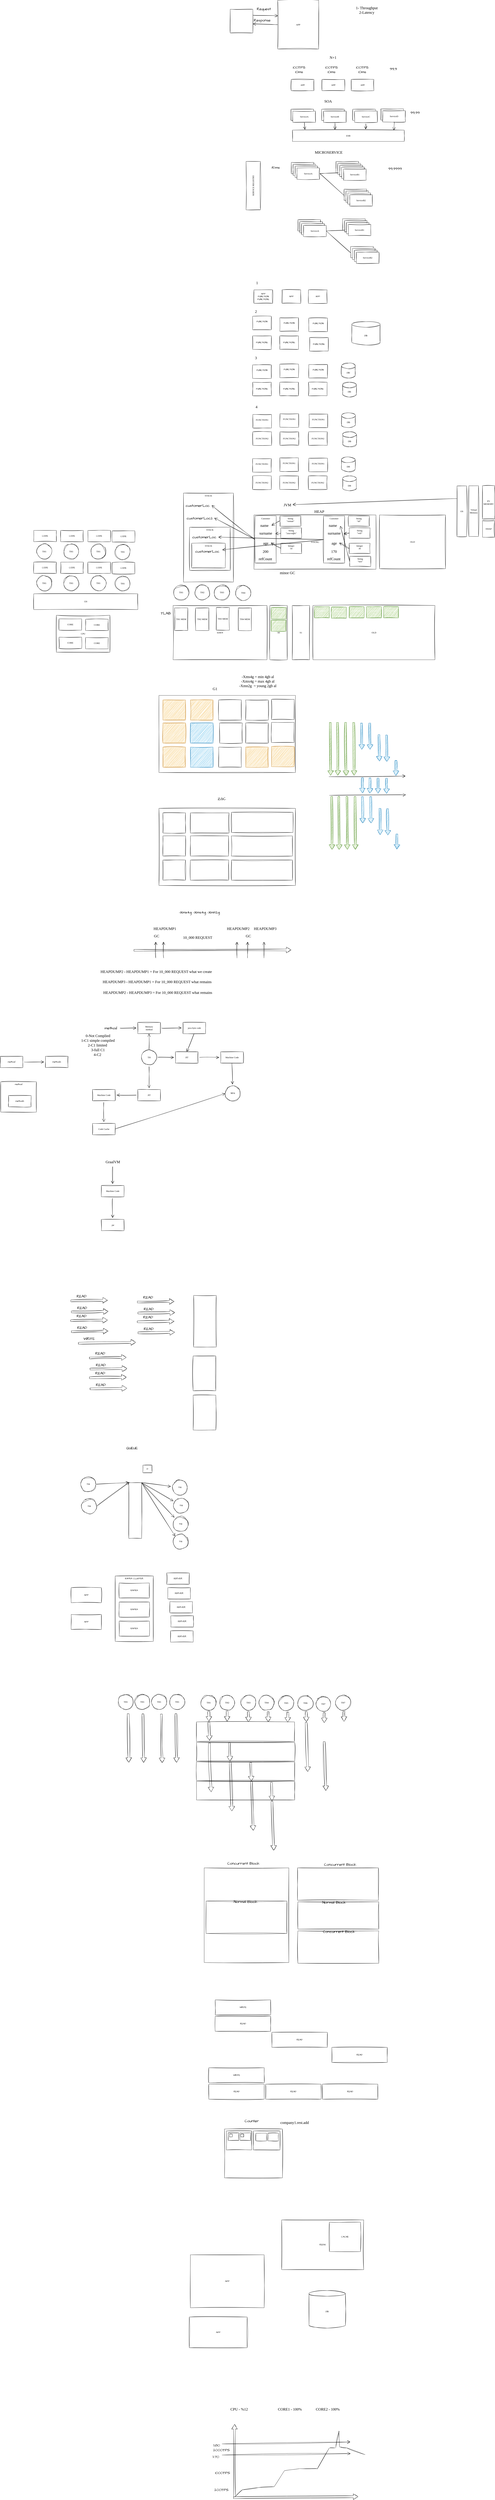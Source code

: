 <mxfile version="23.1.5" type="device">
  <diagram name="Page-1" id="F-sVO5j8bRGD9wPV7_A4">
    <mxGraphModel dx="3105" dy="862" grid="0" gridSize="10" guides="1" tooltips="1" connect="1" arrows="1" fold="1" page="0" pageScale="1" pageWidth="4681" pageHeight="3300" math="0" shadow="0">
      <root>
        <mxCell id="0" />
        <mxCell id="1" parent="0" />
        <mxCell id="ERBlmVheBcgW23YvOZkG-76" value="REDIS" style="whiteSpace=wrap;html=1;sketch=1;hachureGap=4;jiggle=2;curveFitting=1;fontFamily=Architects Daughter;fontSource=https%3A%2F%2Ffonts.googleapis.com%2Fcss%3Ffamily%3DArchitects%2BDaughter;" vertex="1" parent="1">
          <mxGeometry x="-78" y="11859" width="435" height="264" as="geometry" />
        </mxCell>
        <mxCell id="ERBlmVheBcgW23YvOZkG-28" value="" style="whiteSpace=wrap;html=1;sketch=1;hachureGap=4;jiggle=2;curveFitting=1;fontFamily=Architects Daughter;fontSource=https%3A%2F%2Ffonts.googleapis.com%2Fcss%3Ffamily%3DArchitects%2BDaughter;" vertex="1" parent="1">
          <mxGeometry x="-530" y="9533" width="521" height="99" as="geometry" />
        </mxCell>
        <mxCell id="ERBlmVheBcgW23YvOZkG-19" value="" style="whiteSpace=wrap;html=1;sketch=1;hachureGap=4;jiggle=2;curveFitting=1;fontFamily=Architects Daughter;fontSource=https%3A%2F%2Ffonts.googleapis.com%2Fcss%3Ffamily%3DArchitects%2BDaughter;" vertex="1" parent="1">
          <mxGeometry x="-530" y="9430" width="521" height="99" as="geometry" />
        </mxCell>
        <mxCell id="ERBlmVheBcgW23YvOZkG-18" value="" style="whiteSpace=wrap;html=1;sketch=1;hachureGap=4;jiggle=2;curveFitting=1;fontFamily=Architects Daughter;fontSource=https%3A%2F%2Ffonts.googleapis.com%2Fcss%3Ffamily%3DArchitects%2BDaughter;" vertex="1" parent="1">
          <mxGeometry x="-530" y="9327" width="521" height="99" as="geometry" />
        </mxCell>
        <mxCell id="ERBlmVheBcgW23YvOZkG-17" value="" style="whiteSpace=wrap;html=1;sketch=1;hachureGap=4;jiggle=2;curveFitting=1;fontFamily=Architects Daughter;fontSource=https%3A%2F%2Ffonts.googleapis.com%2Fcss%3Ffamily%3DArchitects%2BDaughter;" vertex="1" parent="1">
          <mxGeometry x="-530" y="9218" width="520" height="104" as="geometry" />
        </mxCell>
        <mxCell id="5B_pEfnTFyZf6bQihWn--1" value="APP" style="whiteSpace=wrap;html=1;sketch=1;hachureGap=4;jiggle=2;curveFitting=1;fontFamily=Verdana;" parent="1" vertex="1">
          <mxGeometry x="-99" y="87" width="217" height="259" as="geometry" />
        </mxCell>
        <mxCell id="5B_pEfnTFyZf6bQihWn--2" value="" style="whiteSpace=wrap;html=1;sketch=1;hachureGap=4;jiggle=2;curveFitting=1;fontFamily=Architects Daughter;fontSource=https%3A%2F%2Ffonts.googleapis.com%2Fcss%3Ffamily%3DArchitects%2BDaughter;" parent="1" vertex="1">
          <mxGeometry x="-351" y="135" width="120" height="126" as="geometry" />
        </mxCell>
        <mxCell id="5B_pEfnTFyZf6bQihWn--3" style="edgeStyle=none;curved=1;rounded=0;sketch=1;hachureGap=4;jiggle=2;curveFitting=1;orthogonalLoop=1;jettySize=auto;html=1;exitX=1;exitY=0.25;exitDx=0;exitDy=0;entryX=0.002;entryY=0.316;entryDx=0;entryDy=0;entryPerimeter=0;fontFamily=Architects Daughter;fontSource=https%3A%2F%2Ffonts.googleapis.com%2Fcss%3Ffamily%3DArchitects%2BDaughter;fontSize=16;startSize=14;endArrow=open;endSize=14;sourcePerimeterSpacing=8;targetPerimeterSpacing=8;" parent="1" source="5B_pEfnTFyZf6bQihWn--2" target="5B_pEfnTFyZf6bQihWn--1" edge="1">
          <mxGeometry relative="1" as="geometry" />
        </mxCell>
        <mxCell id="5B_pEfnTFyZf6bQihWn--4" style="edgeStyle=none;curved=1;rounded=0;sketch=1;hachureGap=4;jiggle=2;curveFitting=1;orthogonalLoop=1;jettySize=auto;html=1;exitX=0;exitY=0.5;exitDx=0;exitDy=0;entryX=1.006;entryY=0.616;entryDx=0;entryDy=0;entryPerimeter=0;fontFamily=Architects Daughter;fontSource=https%3A%2F%2Ffonts.googleapis.com%2Fcss%3Ffamily%3DArchitects%2BDaughter;fontSize=16;startSize=14;endArrow=open;endSize=14;sourcePerimeterSpacing=8;targetPerimeterSpacing=8;" parent="1" source="5B_pEfnTFyZf6bQihWn--1" target="5B_pEfnTFyZf6bQihWn--2" edge="1">
          <mxGeometry relative="1" as="geometry" />
        </mxCell>
        <mxCell id="5B_pEfnTFyZf6bQihWn--5" value="Request" style="text;html=1;align=center;verticalAlign=middle;resizable=0;points=[];autosize=1;strokeColor=none;fillColor=none;fontSize=20;fontFamily=Architects Daughter;fontSource=https%3A%2F%2Ffonts.googleapis.com%2Fcss%3Ffamily%3DArchitects%2BDaughter;" parent="1" vertex="1">
          <mxGeometry x="-219.5" y="115" width="92" height="36" as="geometry" />
        </mxCell>
        <mxCell id="5B_pEfnTFyZf6bQihWn--6" value="Response" style="text;html=1;align=center;verticalAlign=middle;resizable=0;points=[];autosize=1;strokeColor=none;fillColor=none;fontSize=20;fontFamily=Architects Daughter;fontSource=https%3A%2F%2Ffonts.googleapis.com%2Fcss%3Ffamily%3DArchitects%2BDaughter;" parent="1" vertex="1">
          <mxGeometry x="-235.5" y="175" width="106" height="36" as="geometry" />
        </mxCell>
        <mxCell id="5B_pEfnTFyZf6bQihWn--7" value="1- Throughput&lt;br&gt;2-Latency" style="text;html=1;align=center;verticalAlign=middle;resizable=0;points=[];autosize=1;strokeColor=none;fillColor=none;fontSize=20;fontFamily=Verdana;" parent="1" vertex="1">
          <mxGeometry x="291" y="109" width="163" height="60" as="geometry" />
        </mxCell>
        <mxCell id="5B_pEfnTFyZf6bQihWn--8" value="APP" style="whiteSpace=wrap;html=1;sketch=1;hachureGap=4;jiggle=2;curveFitting=1;fontFamily=Verdana;" parent="1" vertex="1">
          <mxGeometry x="-27" y="507" width="120" height="60" as="geometry" />
        </mxCell>
        <mxCell id="5B_pEfnTFyZf6bQihWn--9" value="100TPS&lt;br&gt;10ms" style="text;html=1;align=center;verticalAlign=middle;resizable=0;points=[];autosize=1;strokeColor=none;fillColor=none;fontSize=20;fontFamily=Architects Daughter;fontSource=https%3A%2F%2Ffonts.googleapis.com%2Fcss%3Ffamily%3DArchitects%2BDaughter;" parent="1" vertex="1">
          <mxGeometry x="-28.5" y="425" width="84" height="60" as="geometry" />
        </mxCell>
        <mxCell id="5B_pEfnTFyZf6bQihWn--10" value="APP" style="whiteSpace=wrap;html=1;sketch=1;hachureGap=4;jiggle=2;curveFitting=1;fontFamily=Verdana;" parent="1" vertex="1">
          <mxGeometry x="136" y="507" width="120" height="60" as="geometry" />
        </mxCell>
        <mxCell id="5B_pEfnTFyZf6bQihWn--11" value="APP" style="whiteSpace=wrap;html=1;sketch=1;hachureGap=4;jiggle=2;curveFitting=1;fontFamily=Verdana;" parent="1" vertex="1">
          <mxGeometry x="291" y="507" width="120" height="60" as="geometry" />
        </mxCell>
        <mxCell id="5B_pEfnTFyZf6bQihWn--12" value="100TPS&lt;br&gt;10ms" style="text;html=1;align=center;verticalAlign=middle;resizable=0;points=[];autosize=1;strokeColor=none;fillColor=none;fontSize=20;fontFamily=Architects Daughter;fontSource=https%3A%2F%2Ffonts.googleapis.com%2Fcss%3Ffamily%3DArchitects%2BDaughter;" parent="1" vertex="1">
          <mxGeometry x="144" y="425" width="84" height="60" as="geometry" />
        </mxCell>
        <mxCell id="5B_pEfnTFyZf6bQihWn--13" value="100TPS&lt;br&gt;10ms" style="text;html=1;align=center;verticalAlign=middle;resizable=0;points=[];autosize=1;strokeColor=none;fillColor=none;fontSize=20;fontFamily=Architects Daughter;fontSource=https%3A%2F%2Ffonts.googleapis.com%2Fcss%3Ffamily%3DArchitects%2BDaughter;" parent="1" vertex="1">
          <mxGeometry x="307" y="425" width="84" height="60" as="geometry" />
        </mxCell>
        <mxCell id="5B_pEfnTFyZf6bQihWn--14" value="N+1" style="text;html=1;align=center;verticalAlign=middle;resizable=0;points=[];autosize=1;strokeColor=none;fillColor=none;fontSize=20;fontFamily=Verdana;" parent="1" vertex="1">
          <mxGeometry x="163" y="372" width="62" height="36" as="geometry" />
        </mxCell>
        <mxCell id="5B_pEfnTFyZf6bQihWn--15" value="SOA" style="text;html=1;align=center;verticalAlign=middle;resizable=0;points=[];autosize=1;strokeColor=none;fillColor=none;fontSize=20;fontFamily=Verdana;" parent="1" vertex="1">
          <mxGeometry x="137" y="604" width="61" height="36" as="geometry" />
        </mxCell>
        <mxCell id="5B_pEfnTFyZf6bQihWn--16" value="ServiceA" style="whiteSpace=wrap;html=1;sketch=1;hachureGap=4;jiggle=2;curveFitting=1;fontFamily=Verdana;" parent="1" vertex="1">
          <mxGeometry x="-28.5" y="665" width="120" height="60" as="geometry" />
        </mxCell>
        <mxCell id="5B_pEfnTFyZf6bQihWn--17" value="ServiceB" style="whiteSpace=wrap;html=1;sketch=1;hachureGap=4;jiggle=2;curveFitting=1;fontFamily=Verdana;" parent="1" vertex="1">
          <mxGeometry x="134" y="665" width="120" height="60" as="geometry" />
        </mxCell>
        <mxCell id="5B_pEfnTFyZf6bQihWn--18" value="ServiceC" style="whiteSpace=wrap;html=1;sketch=1;hachureGap=4;jiggle=2;curveFitting=1;fontFamily=Verdana;" parent="1" vertex="1">
          <mxGeometry x="299" y="665" width="120" height="60" as="geometry" />
        </mxCell>
        <mxCell id="5B_pEfnTFyZf6bQihWn--19" value="ServiceD" style="whiteSpace=wrap;html=1;sketch=1;hachureGap=4;jiggle=2;curveFitting=1;fontFamily=Verdana;" parent="1" vertex="1">
          <mxGeometry x="448" y="663" width="120" height="60" as="geometry" />
        </mxCell>
        <mxCell id="5B_pEfnTFyZf6bQihWn--20" value="ESB" style="whiteSpace=wrap;html=1;sketch=1;hachureGap=4;jiggle=2;curveFitting=1;fontFamily=Verdana;" parent="1" vertex="1">
          <mxGeometry x="-21" y="776" width="593" height="60" as="geometry" />
        </mxCell>
        <mxCell id="5B_pEfnTFyZf6bQihWn--21" value="ServiceA" style="whiteSpace=wrap;html=1;sketch=1;hachureGap=4;jiggle=2;curveFitting=1;fontFamily=Verdana;" parent="1" vertex="1">
          <mxGeometry x="-18.5" y="675" width="120" height="60" as="geometry" />
        </mxCell>
        <mxCell id="5B_pEfnTFyZf6bQihWn--22" value="ServiceB" style="whiteSpace=wrap;html=1;sketch=1;hachureGap=4;jiggle=2;curveFitting=1;fontFamily=Verdana;" parent="1" vertex="1">
          <mxGeometry x="144" y="675" width="120" height="60" as="geometry" />
        </mxCell>
        <mxCell id="5B_pEfnTFyZf6bQihWn--23" value="ServiceC" style="whiteSpace=wrap;html=1;sketch=1;hachureGap=4;jiggle=2;curveFitting=1;fontFamily=Verdana;" parent="1" vertex="1">
          <mxGeometry x="309" y="675" width="120" height="60" as="geometry" />
        </mxCell>
        <mxCell id="5B_pEfnTFyZf6bQihWn--24" value="ServiceD" style="whiteSpace=wrap;html=1;sketch=1;hachureGap=4;jiggle=2;curveFitting=1;fontFamily=Verdana;" parent="1" vertex="1">
          <mxGeometry x="458" y="673" width="120" height="60" as="geometry" />
        </mxCell>
        <mxCell id="5B_pEfnTFyZf6bQihWn--25" style="edgeStyle=none;curved=1;rounded=0;sketch=1;hachureGap=4;jiggle=2;curveFitting=1;orthogonalLoop=1;jettySize=auto;html=1;exitX=0.5;exitY=1;exitDx=0;exitDy=0;entryX=0.112;entryY=-0.03;entryDx=0;entryDy=0;entryPerimeter=0;fontFamily=Architects Daughter;fontSource=https%3A%2F%2Ffonts.googleapis.com%2Fcss%3Ffamily%3DArchitects%2BDaughter;fontSize=16;startSize=14;endArrow=open;endSize=14;sourcePerimeterSpacing=8;targetPerimeterSpacing=8;" parent="1" source="5B_pEfnTFyZf6bQihWn--21" target="5B_pEfnTFyZf6bQihWn--20" edge="1">
          <mxGeometry relative="1" as="geometry" />
        </mxCell>
        <mxCell id="5B_pEfnTFyZf6bQihWn--26" style="edgeStyle=none;curved=1;rounded=0;sketch=1;hachureGap=4;jiggle=2;curveFitting=1;orthogonalLoop=1;jettySize=auto;html=1;exitX=0.5;exitY=1;exitDx=0;exitDy=0;entryX=0.38;entryY=-0.047;entryDx=0;entryDy=0;entryPerimeter=0;fontFamily=Architects Daughter;fontSource=https%3A%2F%2Ffonts.googleapis.com%2Fcss%3Ffamily%3DArchitects%2BDaughter;fontSize=16;startSize=14;endArrow=open;endSize=14;sourcePerimeterSpacing=8;targetPerimeterSpacing=8;" parent="1" source="5B_pEfnTFyZf6bQihWn--22" target="5B_pEfnTFyZf6bQihWn--20" edge="1">
          <mxGeometry relative="1" as="geometry" />
        </mxCell>
        <mxCell id="5B_pEfnTFyZf6bQihWn--27" style="edgeStyle=none;curved=1;rounded=0;sketch=1;hachureGap=4;jiggle=2;curveFitting=1;orthogonalLoop=1;jettySize=auto;html=1;entryX=0.655;entryY=-0.073;entryDx=0;entryDy=0;entryPerimeter=0;fontFamily=Architects Daughter;fontSource=https%3A%2F%2Ffonts.googleapis.com%2Fcss%3Ffamily%3DArchitects%2BDaughter;fontSize=16;startSize=14;endArrow=open;endSize=14;sourcePerimeterSpacing=8;targetPerimeterSpacing=8;" parent="1" source="5B_pEfnTFyZf6bQihWn--23" target="5B_pEfnTFyZf6bQihWn--20" edge="1">
          <mxGeometry relative="1" as="geometry" />
        </mxCell>
        <mxCell id="5B_pEfnTFyZf6bQihWn--28" style="edgeStyle=none;curved=1;rounded=0;sketch=1;hachureGap=4;jiggle=2;curveFitting=1;orthogonalLoop=1;jettySize=auto;html=1;exitX=0.5;exitY=1;exitDx=0;exitDy=0;entryX=0.907;entryY=0.021;entryDx=0;entryDy=0;entryPerimeter=0;fontFamily=Architects Daughter;fontSource=https%3A%2F%2Ffonts.googleapis.com%2Fcss%3Ffamily%3DArchitects%2BDaughter;fontSize=16;startSize=14;endArrow=open;endSize=14;sourcePerimeterSpacing=8;targetPerimeterSpacing=8;" parent="1" source="5B_pEfnTFyZf6bQihWn--24" target="5B_pEfnTFyZf6bQihWn--20" edge="1">
          <mxGeometry relative="1" as="geometry" />
        </mxCell>
        <mxCell id="5B_pEfnTFyZf6bQihWn--29" value="MICROSERVICE" style="text;html=1;align=center;verticalAlign=middle;resizable=0;points=[];autosize=1;strokeColor=none;fillColor=none;fontSize=20;fontFamily=Verdana;" parent="1" vertex="1">
          <mxGeometry x="83" y="875" width="176" height="36" as="geometry" />
        </mxCell>
        <mxCell id="5B_pEfnTFyZf6bQihWn--30" value="ServiceA" style="whiteSpace=wrap;html=1;sketch=1;hachureGap=4;jiggle=2;curveFitting=1;fontFamily=Verdana;" parent="1" vertex="1">
          <mxGeometry x="-27" y="947" width="120" height="60" as="geometry" />
        </mxCell>
        <mxCell id="5B_pEfnTFyZf6bQihWn--31" value="ServiceA" style="whiteSpace=wrap;html=1;sketch=1;hachureGap=4;jiggle=2;curveFitting=1;fontFamily=Verdana;" parent="1" vertex="1">
          <mxGeometry x="-17" y="957" width="120" height="60" as="geometry" />
        </mxCell>
        <mxCell id="5B_pEfnTFyZf6bQihWn--32" value="ServiceA" style="whiteSpace=wrap;html=1;sketch=1;hachureGap=4;jiggle=2;curveFitting=1;fontFamily=Verdana;" parent="1" vertex="1">
          <mxGeometry x="-7" y="967" width="120" height="60" as="geometry" />
        </mxCell>
        <mxCell id="5B_pEfnTFyZf6bQihWn--38" style="edgeStyle=none;curved=1;rounded=0;sketch=1;hachureGap=4;jiggle=2;curveFitting=1;orthogonalLoop=1;jettySize=auto;html=1;exitX=1;exitY=0.5;exitDx=0;exitDy=0;entryX=0.25;entryY=1;entryDx=0;entryDy=0;fontFamily=Architects Daughter;fontSource=https%3A%2F%2Ffonts.googleapis.com%2Fcss%3Ffamily%3DArchitects%2BDaughter;fontSize=16;startSize=14;endArrow=open;endSize=14;sourcePerimeterSpacing=8;targetPerimeterSpacing=8;" parent="1" source="5B_pEfnTFyZf6bQihWn--33" target="5B_pEfnTFyZf6bQihWn--34" edge="1">
          <mxGeometry relative="1" as="geometry" />
        </mxCell>
        <mxCell id="5B_pEfnTFyZf6bQihWn--44" style="edgeStyle=none;curved=1;rounded=0;sketch=1;hachureGap=4;jiggle=2;curveFitting=1;orthogonalLoop=1;jettySize=auto;html=1;exitX=1;exitY=0.5;exitDx=0;exitDy=0;entryX=0;entryY=0.5;entryDx=0;entryDy=0;fontFamily=Architects Daughter;fontSource=https%3A%2F%2Ffonts.googleapis.com%2Fcss%3Ffamily%3DArchitects%2BDaughter;fontSize=16;startSize=14;endArrow=open;endSize=14;sourcePerimeterSpacing=8;targetPerimeterSpacing=8;" parent="1" source="5B_pEfnTFyZf6bQihWn--33" target="5B_pEfnTFyZf6bQihWn--43" edge="1">
          <mxGeometry relative="1" as="geometry" />
        </mxCell>
        <mxCell id="5B_pEfnTFyZf6bQihWn--33" value="ServiceA" style="whiteSpace=wrap;html=1;sketch=1;hachureGap=4;jiggle=2;curveFitting=1;fontFamily=Verdana;" parent="1" vertex="1">
          <mxGeometry x="3" y="977" width="120" height="60" as="geometry" />
        </mxCell>
        <mxCell id="5B_pEfnTFyZf6bQihWn--34" value="ServiceB" style="whiteSpace=wrap;html=1;sketch=1;hachureGap=4;jiggle=2;curveFitting=1;fontFamily=Verdana;" parent="1" vertex="1">
          <mxGeometry x="210" y="942" width="120" height="60" as="geometry" />
        </mxCell>
        <mxCell id="5B_pEfnTFyZf6bQihWn--35" value="ServiceB" style="whiteSpace=wrap;html=1;sketch=1;hachureGap=4;jiggle=2;curveFitting=1;fontFamily=Verdana;" parent="1" vertex="1">
          <mxGeometry x="220" y="952" width="120" height="60" as="geometry" />
        </mxCell>
        <mxCell id="5B_pEfnTFyZf6bQihWn--36" value="ServiceB" style="whiteSpace=wrap;html=1;sketch=1;hachureGap=4;jiggle=2;curveFitting=1;fontFamily=Verdana;" parent="1" vertex="1">
          <mxGeometry x="230" y="962" width="120" height="60" as="geometry" />
        </mxCell>
        <mxCell id="5B_pEfnTFyZf6bQihWn--37" value="ServiceB1" style="whiteSpace=wrap;html=1;sketch=1;hachureGap=4;jiggle=2;curveFitting=1;fontFamily=Verdana;" parent="1" vertex="1">
          <mxGeometry x="240" y="972" width="120" height="60" as="geometry" />
        </mxCell>
        <mxCell id="5B_pEfnTFyZf6bQihWn--39" value="SERVICE REGISTRY" style="whiteSpace=wrap;html=1;sketch=1;hachureGap=4;jiggle=2;curveFitting=1;fontFamily=Verdana;verticalAlign=middle;horizontal=0;" parent="1" vertex="1">
          <mxGeometry x="-267" y="942" width="76" height="257" as="geometry" />
        </mxCell>
        <mxCell id="5B_pEfnTFyZf6bQihWn--40" value="ServiceB2" style="whiteSpace=wrap;html=1;sketch=1;hachureGap=4;jiggle=2;curveFitting=1;fontFamily=Verdana;" parent="1" vertex="1">
          <mxGeometry x="253" y="1089" width="120" height="60" as="geometry" />
        </mxCell>
        <mxCell id="5B_pEfnTFyZf6bQihWn--41" value="ServiceB2" style="whiteSpace=wrap;html=1;sketch=1;hachureGap=4;jiggle=2;curveFitting=1;fontFamily=Verdana;" parent="1" vertex="1">
          <mxGeometry x="263" y="1099" width="120" height="60" as="geometry" />
        </mxCell>
        <mxCell id="5B_pEfnTFyZf6bQihWn--42" value="ServiceB2" style="whiteSpace=wrap;html=1;sketch=1;hachureGap=4;jiggle=2;curveFitting=1;fontFamily=Verdana;" parent="1" vertex="1">
          <mxGeometry x="273" y="1109" width="120" height="60" as="geometry" />
        </mxCell>
        <mxCell id="5B_pEfnTFyZf6bQihWn--43" value="ServiceB2" style="whiteSpace=wrap;html=1;sketch=1;hachureGap=4;jiggle=2;curveFitting=1;fontFamily=Verdana;" parent="1" vertex="1">
          <mxGeometry x="283" y="1119" width="120" height="60" as="geometry" />
        </mxCell>
        <mxCell id="5B_pEfnTFyZf6bQihWn--45" value="ServiceA" style="whiteSpace=wrap;html=1;sketch=1;hachureGap=4;jiggle=2;curveFitting=1;fontFamily=Verdana;" parent="1" vertex="1">
          <mxGeometry x="8" y="1251" width="120" height="60" as="geometry" />
        </mxCell>
        <mxCell id="5B_pEfnTFyZf6bQihWn--46" value="ServiceA" style="whiteSpace=wrap;html=1;sketch=1;hachureGap=4;jiggle=2;curveFitting=1;fontFamily=Verdana;" parent="1" vertex="1">
          <mxGeometry x="18" y="1261" width="120" height="60" as="geometry" />
        </mxCell>
        <mxCell id="5B_pEfnTFyZf6bQihWn--47" value="ServiceA" style="whiteSpace=wrap;html=1;sketch=1;hachureGap=4;jiggle=2;curveFitting=1;fontFamily=Verdana;" parent="1" vertex="1">
          <mxGeometry x="28" y="1271" width="120" height="60" as="geometry" />
        </mxCell>
        <mxCell id="5B_pEfnTFyZf6bQihWn--48" style="edgeStyle=none;curved=1;rounded=0;sketch=1;hachureGap=4;jiggle=2;curveFitting=1;orthogonalLoop=1;jettySize=auto;html=1;exitX=1;exitY=0.5;exitDx=0;exitDy=0;entryX=0.25;entryY=1;entryDx=0;entryDy=0;fontFamily=Architects Daughter;fontSource=https%3A%2F%2Ffonts.googleapis.com%2Fcss%3Ffamily%3DArchitects%2BDaughter;fontSize=16;startSize=14;endArrow=open;endSize=14;sourcePerimeterSpacing=8;targetPerimeterSpacing=8;" parent="1" source="5B_pEfnTFyZf6bQihWn--50" target="5B_pEfnTFyZf6bQihWn--51" edge="1">
          <mxGeometry relative="1" as="geometry" />
        </mxCell>
        <mxCell id="5B_pEfnTFyZf6bQihWn--49" style="edgeStyle=none;curved=1;rounded=0;sketch=1;hachureGap=4;jiggle=2;curveFitting=1;orthogonalLoop=1;jettySize=auto;html=1;exitX=1;exitY=0.5;exitDx=0;exitDy=0;entryX=0;entryY=0.5;entryDx=0;entryDy=0;fontFamily=Architects Daughter;fontSource=https%3A%2F%2Ffonts.googleapis.com%2Fcss%3Ffamily%3DArchitects%2BDaughter;fontSize=16;startSize=14;endArrow=open;endSize=14;sourcePerimeterSpacing=8;targetPerimeterSpacing=8;" parent="1" source="5B_pEfnTFyZf6bQihWn--50" target="5B_pEfnTFyZf6bQihWn--58" edge="1">
          <mxGeometry relative="1" as="geometry" />
        </mxCell>
        <mxCell id="5B_pEfnTFyZf6bQihWn--50" value="ServiceA" style="whiteSpace=wrap;html=1;sketch=1;hachureGap=4;jiggle=2;curveFitting=1;fontFamily=Verdana;" parent="1" vertex="1">
          <mxGeometry x="38" y="1281" width="120" height="60" as="geometry" />
        </mxCell>
        <mxCell id="5B_pEfnTFyZf6bQihWn--51" value="ServiceB" style="whiteSpace=wrap;html=1;sketch=1;hachureGap=4;jiggle=2;curveFitting=1;fontFamily=Verdana;" parent="1" vertex="1">
          <mxGeometry x="245" y="1246" width="120" height="60" as="geometry" />
        </mxCell>
        <mxCell id="5B_pEfnTFyZf6bQihWn--52" value="ServiceB" style="whiteSpace=wrap;html=1;sketch=1;hachureGap=4;jiggle=2;curveFitting=1;fontFamily=Verdana;" parent="1" vertex="1">
          <mxGeometry x="255" y="1256" width="120" height="60" as="geometry" />
        </mxCell>
        <mxCell id="5B_pEfnTFyZf6bQihWn--53" value="ServiceB" style="whiteSpace=wrap;html=1;sketch=1;hachureGap=4;jiggle=2;curveFitting=1;fontFamily=Verdana;" parent="1" vertex="1">
          <mxGeometry x="265" y="1266" width="120" height="60" as="geometry" />
        </mxCell>
        <mxCell id="5B_pEfnTFyZf6bQihWn--54" value="ServiceB1" style="whiteSpace=wrap;html=1;sketch=1;hachureGap=4;jiggle=2;curveFitting=1;fontFamily=Verdana;" parent="1" vertex="1">
          <mxGeometry x="275" y="1276" width="120" height="60" as="geometry" />
        </mxCell>
        <mxCell id="5B_pEfnTFyZf6bQihWn--55" value="ServiceB2" style="whiteSpace=wrap;html=1;sketch=1;hachureGap=4;jiggle=2;curveFitting=1;fontFamily=Verdana;" parent="1" vertex="1">
          <mxGeometry x="288" y="1393" width="120" height="60" as="geometry" />
        </mxCell>
        <mxCell id="5B_pEfnTFyZf6bQihWn--56" value="ServiceB2" style="whiteSpace=wrap;html=1;sketch=1;hachureGap=4;jiggle=2;curveFitting=1;fontFamily=Verdana;" parent="1" vertex="1">
          <mxGeometry x="298" y="1403" width="120" height="60" as="geometry" />
        </mxCell>
        <mxCell id="5B_pEfnTFyZf6bQihWn--57" value="ServiceB2" style="whiteSpace=wrap;html=1;sketch=1;hachureGap=4;jiggle=2;curveFitting=1;fontFamily=Verdana;" parent="1" vertex="1">
          <mxGeometry x="308" y="1413" width="120" height="60" as="geometry" />
        </mxCell>
        <mxCell id="5B_pEfnTFyZf6bQihWn--58" value="ServiceB2" style="whiteSpace=wrap;html=1;sketch=1;hachureGap=4;jiggle=2;curveFitting=1;fontFamily=Verdana;" parent="1" vertex="1">
          <mxGeometry x="318" y="1423" width="120" height="60" as="geometry" />
        </mxCell>
        <mxCell id="5B_pEfnTFyZf6bQihWn--59" value="ServiceB1" style="whiteSpace=wrap;html=1;sketch=1;hachureGap=4;jiggle=2;curveFitting=1;fontFamily=Verdana;" parent="1" vertex="1">
          <mxGeometry x="250" y="982" width="120" height="60" as="geometry" />
        </mxCell>
        <mxCell id="5B_pEfnTFyZf6bQihWn--60" value="15ms" style="text;html=1;align=center;verticalAlign=middle;resizable=0;points=[];autosize=1;strokeColor=none;fillColor=none;fontSize=20;fontFamily=Architects Daughter;fontSource=https%3A%2F%2Ffonts.googleapis.com%2Fcss%3Ffamily%3DArchitects%2BDaughter;" parent="1" vertex="1">
          <mxGeometry x="-140.5" y="956" width="60" height="36" as="geometry" />
        </mxCell>
        <mxCell id="5B_pEfnTFyZf6bQihWn--61" value="99,9" style="text;html=1;align=center;verticalAlign=middle;resizable=0;points=[];autosize=1;strokeColor=none;fillColor=none;fontSize=20;fontFamily=Architects Daughter;fontSource=https%3A%2F%2Ffonts.googleapis.com%2Fcss%3Ffamily%3DArchitects%2BDaughter;" parent="1" vertex="1">
          <mxGeometry x="485.5" y="433" width="56" height="36" as="geometry" />
        </mxCell>
        <mxCell id="5B_pEfnTFyZf6bQihWn--62" value="99,99" style="text;html=1;align=center;verticalAlign=middle;resizable=0;points=[];autosize=1;strokeColor=none;fillColor=none;fontSize=20;fontFamily=Architects Daughter;fontSource=https%3A%2F%2Ffonts.googleapis.com%2Fcss%3Ffamily%3DArchitects%2BDaughter;" parent="1" vertex="1">
          <mxGeometry x="595" y="665" width="67" height="36" as="geometry" />
        </mxCell>
        <mxCell id="5B_pEfnTFyZf6bQihWn--63" value="99,9999" style="text;html=1;align=center;verticalAlign=middle;resizable=0;points=[];autosize=1;strokeColor=none;fillColor=none;fontSize=20;fontFamily=Architects Daughter;fontSource=https%3A%2F%2Ffonts.googleapis.com%2Fcss%3Ffamily%3DArchitects%2BDaughter;" parent="1" vertex="1">
          <mxGeometry x="478" y="962" width="90" height="36" as="geometry" />
        </mxCell>
        <mxCell id="5B_pEfnTFyZf6bQihWn--64" value="1" style="text;html=1;align=center;verticalAlign=middle;resizable=0;points=[];autosize=1;strokeColor=none;fillColor=none;fontSize=20;fontFamily=Verdana;" parent="1" vertex="1">
          <mxGeometry x="-224.5" y="1567" width="31" height="36" as="geometry" />
        </mxCell>
        <mxCell id="5B_pEfnTFyZf6bQihWn--65" value="APP&lt;br&gt;FUNCTION1&lt;br&gt;FUNCTION2" style="whiteSpace=wrap;html=1;sketch=1;hachureGap=4;jiggle=2;curveFitting=1;fontFamily=Architects Daughter;fontSource=https%3A%2F%2Ffonts.googleapis.com%2Fcss%3Ffamily%3DArchitects%2BDaughter;" parent="1" vertex="1">
          <mxGeometry x="-225" y="1623" width="99" height="72" as="geometry" />
        </mxCell>
        <mxCell id="5B_pEfnTFyZf6bQihWn--66" value="APP" style="whiteSpace=wrap;html=1;sketch=1;hachureGap=4;jiggle=2;curveFitting=1;fontFamily=Architects Daughter;fontSource=https%3A%2F%2Ffonts.googleapis.com%2Fcss%3Ffamily%3DArchitects%2BDaughter;" parent="1" vertex="1">
          <mxGeometry x="-76" y="1623" width="99" height="72" as="geometry" />
        </mxCell>
        <mxCell id="5B_pEfnTFyZf6bQihWn--67" value="APP" style="whiteSpace=wrap;html=1;sketch=1;hachureGap=4;jiggle=2;curveFitting=1;fontFamily=Architects Daughter;fontSource=https%3A%2F%2Ffonts.googleapis.com%2Fcss%3Ffamily%3DArchitects%2BDaughter;" parent="1" vertex="1">
          <mxGeometry x="64" y="1623" width="99" height="72" as="geometry" />
        </mxCell>
        <mxCell id="5B_pEfnTFyZf6bQihWn--68" value="2" style="text;html=1;align=center;verticalAlign=middle;resizable=0;points=[];autosize=1;strokeColor=none;fillColor=none;fontSize=20;fontFamily=Verdana;" parent="1" vertex="1">
          <mxGeometry x="-231" y="1719" width="31" height="36" as="geometry" />
        </mxCell>
        <mxCell id="5B_pEfnTFyZf6bQihWn--69" value="FUNCTION1&lt;div&gt;&lt;br/&gt;&lt;/div&gt;" style="whiteSpace=wrap;html=1;sketch=1;hachureGap=4;jiggle=2;curveFitting=1;fontFamily=Architects Daughter;fontSource=https%3A%2F%2Ffonts.googleapis.com%2Fcss%3Ffamily%3DArchitects%2BDaughter;" parent="1" vertex="1">
          <mxGeometry x="-232" y="1763" width="99" height="72" as="geometry" />
        </mxCell>
        <mxCell id="5B_pEfnTFyZf6bQihWn--70" value="FUNCTION2" style="whiteSpace=wrap;html=1;sketch=1;hachureGap=4;jiggle=2;curveFitting=1;fontFamily=Architects Daughter;fontSource=https%3A%2F%2Ffonts.googleapis.com%2Fcss%3Ffamily%3DArchitects%2BDaughter;" parent="1" vertex="1">
          <mxGeometry x="-232" y="1867" width="99" height="72" as="geometry" />
        </mxCell>
        <mxCell id="5B_pEfnTFyZf6bQihWn--72" value="FUNCTION1&lt;div&gt;&lt;br/&gt;&lt;/div&gt;" style="whiteSpace=wrap;html=1;sketch=1;hachureGap=4;jiggle=2;curveFitting=1;fontFamily=Architects Daughter;fontSource=https%3A%2F%2Ffonts.googleapis.com%2Fcss%3Ffamily%3DArchitects%2BDaughter;" parent="1" vertex="1">
          <mxGeometry x="-88" y="1771" width="99" height="72" as="geometry" />
        </mxCell>
        <mxCell id="5B_pEfnTFyZf6bQihWn--73" value="FUNCTION1&lt;div&gt;&lt;br/&gt;&lt;/div&gt;" style="whiteSpace=wrap;html=1;sketch=1;hachureGap=4;jiggle=2;curveFitting=1;fontFamily=Architects Daughter;fontSource=https%3A%2F%2Ffonts.googleapis.com%2Fcss%3Ffamily%3DArchitects%2BDaughter;" parent="1" vertex="1">
          <mxGeometry x="66" y="1773" width="99" height="72" as="geometry" />
        </mxCell>
        <mxCell id="5B_pEfnTFyZf6bQihWn--74" value="FUNCTION2" style="whiteSpace=wrap;html=1;sketch=1;hachureGap=4;jiggle=2;curveFitting=1;fontFamily=Architects Daughter;fontSource=https%3A%2F%2Ffonts.googleapis.com%2Fcss%3Ffamily%3DArchitects%2BDaughter;" parent="1" vertex="1">
          <mxGeometry x="-88" y="1867" width="99" height="72" as="geometry" />
        </mxCell>
        <mxCell id="5B_pEfnTFyZf6bQihWn--75" value="FUNCTION2" style="whiteSpace=wrap;html=1;sketch=1;hachureGap=4;jiggle=2;curveFitting=1;fontFamily=Architects Daughter;fontSource=https%3A%2F%2Ffonts.googleapis.com%2Fcss%3Ffamily%3DArchitects%2BDaughter;" parent="1" vertex="1">
          <mxGeometry x="70" y="1876" width="99" height="72" as="geometry" />
        </mxCell>
        <mxCell id="5B_pEfnTFyZf6bQihWn--76" value="DB" style="shape=cylinder3;whiteSpace=wrap;html=1;boundedLbl=1;backgroundOutline=1;size=15;sketch=1;hachureGap=4;jiggle=2;curveFitting=1;fontFamily=Architects Daughter;fontSource=https%3A%2F%2Ffonts.googleapis.com%2Fcss%3Ffamily%3DArchitects%2BDaughter;" parent="1" vertex="1">
          <mxGeometry x="294" y="1792" width="150" height="124" as="geometry" />
        </mxCell>
        <mxCell id="5B_pEfnTFyZf6bQihWn--77" value="3" style="text;html=1;align=center;verticalAlign=middle;resizable=0;points=[];autosize=1;strokeColor=none;fillColor=none;fontSize=20;fontFamily=Verdana;" parent="1" vertex="1">
          <mxGeometry x="-231" y="1965" width="31" height="36" as="geometry" />
        </mxCell>
        <mxCell id="5B_pEfnTFyZf6bQihWn--78" value="FUNCTION1&lt;div&gt;&lt;br/&gt;&lt;/div&gt;" style="whiteSpace=wrap;html=1;sketch=1;hachureGap=4;jiggle=2;curveFitting=1;fontFamily=Architects Daughter;fontSource=https%3A%2F%2Ffonts.googleapis.com%2Fcss%3Ffamily%3DArchitects%2BDaughter;" parent="1" vertex="1">
          <mxGeometry x="-232" y="2021" width="99" height="72" as="geometry" />
        </mxCell>
        <mxCell id="5B_pEfnTFyZf6bQihWn--79" value="FUNCTION2" style="whiteSpace=wrap;html=1;sketch=1;hachureGap=4;jiggle=2;curveFitting=1;fontFamily=Architects Daughter;fontSource=https%3A%2F%2Ffonts.googleapis.com%2Fcss%3Ffamily%3DArchitects%2BDaughter;" parent="1" vertex="1">
          <mxGeometry x="-232" y="2113" width="99" height="72" as="geometry" />
        </mxCell>
        <mxCell id="5B_pEfnTFyZf6bQihWn--80" value="FUNCTION1&lt;div&gt;&lt;br/&gt;&lt;/div&gt;" style="whiteSpace=wrap;html=1;sketch=1;hachureGap=4;jiggle=2;curveFitting=1;fontFamily=Architects Daughter;fontSource=https%3A%2F%2Ffonts.googleapis.com%2Fcss%3Ffamily%3DArchitects%2BDaughter;" parent="1" vertex="1">
          <mxGeometry x="-88" y="2017" width="99" height="72" as="geometry" />
        </mxCell>
        <mxCell id="5B_pEfnTFyZf6bQihWn--81" value="FUNCTION1&lt;div&gt;&lt;br/&gt;&lt;/div&gt;" style="whiteSpace=wrap;html=1;sketch=1;hachureGap=4;jiggle=2;curveFitting=1;fontFamily=Architects Daughter;fontSource=https%3A%2F%2Ffonts.googleapis.com%2Fcss%3Ffamily%3DArchitects%2BDaughter;" parent="1" vertex="1">
          <mxGeometry x="66" y="2019" width="99" height="72" as="geometry" />
        </mxCell>
        <mxCell id="5B_pEfnTFyZf6bQihWn--82" value="FUNCTION2" style="whiteSpace=wrap;html=1;sketch=1;hachureGap=4;jiggle=2;curveFitting=1;fontFamily=Architects Daughter;fontSource=https%3A%2F%2Ffonts.googleapis.com%2Fcss%3Ffamily%3DArchitects%2BDaughter;" parent="1" vertex="1">
          <mxGeometry x="-88" y="2113" width="99" height="72" as="geometry" />
        </mxCell>
        <mxCell id="5B_pEfnTFyZf6bQihWn--83" value="FUNCTION2" style="whiteSpace=wrap;html=1;sketch=1;hachureGap=4;jiggle=2;curveFitting=1;fontFamily=Architects Daughter;fontSource=https%3A%2F%2Ffonts.googleapis.com%2Fcss%3Ffamily%3DArchitects%2BDaughter;" parent="1" vertex="1">
          <mxGeometry x="64" y="2113" width="99" height="72" as="geometry" />
        </mxCell>
        <mxCell id="5B_pEfnTFyZf6bQihWn--84" value="DB" style="shape=cylinder3;whiteSpace=wrap;html=1;boundedLbl=1;backgroundOutline=1;size=15;sketch=1;hachureGap=4;jiggle=2;curveFitting=1;fontFamily=Architects Daughter;fontSource=https%3A%2F%2Ffonts.googleapis.com%2Fcss%3Ffamily%3DArchitects%2BDaughter;" parent="1" vertex="1">
          <mxGeometry x="239" y="2012" width="73" height="79" as="geometry" />
        </mxCell>
        <mxCell id="5B_pEfnTFyZf6bQihWn--85" value="DB" style="shape=cylinder3;whiteSpace=wrap;html=1;boundedLbl=1;backgroundOutline=1;size=15;sketch=1;hachureGap=4;jiggle=2;curveFitting=1;fontFamily=Architects Daughter;fontSource=https%3A%2F%2Ffonts.googleapis.com%2Fcss%3Ffamily%3DArchitects%2BDaughter;" parent="1" vertex="1">
          <mxGeometry x="245" y="2113" width="73" height="79" as="geometry" />
        </mxCell>
        <mxCell id="5B_pEfnTFyZf6bQihWn--86" value="FUNCTION1&lt;div&gt;&lt;br&gt;&lt;/div&gt;" style="whiteSpace=wrap;html=1;sketch=1;hachureGap=4;jiggle=2;curveFitting=1;fontFamily=Verdana;" parent="1" vertex="1">
          <mxGeometry x="-231" y="2284" width="99" height="72" as="geometry" />
        </mxCell>
        <mxCell id="5B_pEfnTFyZf6bQihWn--87" value="FUNCTION2" style="whiteSpace=wrap;html=1;sketch=1;hachureGap=4;jiggle=2;curveFitting=1;fontFamily=Verdana;" parent="1" vertex="1">
          <mxGeometry x="-231" y="2376" width="99" height="72" as="geometry" />
        </mxCell>
        <mxCell id="5B_pEfnTFyZf6bQihWn--88" value="FUNCTION1&lt;div&gt;&lt;br&gt;&lt;/div&gt;" style="whiteSpace=wrap;html=1;sketch=1;hachureGap=4;jiggle=2;curveFitting=1;fontFamily=Verdana;" parent="1" vertex="1">
          <mxGeometry x="-87" y="2280" width="99" height="72" as="geometry" />
        </mxCell>
        <mxCell id="5B_pEfnTFyZf6bQihWn--89" value="FUNCTION1&lt;div&gt;&lt;br&gt;&lt;/div&gt;" style="whiteSpace=wrap;html=1;sketch=1;hachureGap=4;jiggle=2;curveFitting=1;fontFamily=Verdana;" parent="1" vertex="1">
          <mxGeometry x="67" y="2282" width="99" height="72" as="geometry" />
        </mxCell>
        <mxCell id="5B_pEfnTFyZf6bQihWn--90" value="FUNCTION2" style="whiteSpace=wrap;html=1;sketch=1;hachureGap=4;jiggle=2;curveFitting=1;fontFamily=Verdana;" parent="1" vertex="1">
          <mxGeometry x="-87" y="2376" width="99" height="72" as="geometry" />
        </mxCell>
        <mxCell id="5B_pEfnTFyZf6bQihWn--91" value="FUNCTION2" style="whiteSpace=wrap;html=1;sketch=1;hachureGap=4;jiggle=2;curveFitting=1;fontFamily=Verdana;" parent="1" vertex="1">
          <mxGeometry x="65" y="2376" width="99" height="72" as="geometry" />
        </mxCell>
        <mxCell id="5B_pEfnTFyZf6bQihWn--92" value="DB" style="shape=cylinder3;whiteSpace=wrap;html=1;boundedLbl=1;backgroundOutline=1;size=15;sketch=1;hachureGap=4;jiggle=2;curveFitting=1;fontFamily=Architects Daughter;fontSource=https%3A%2F%2Ffonts.googleapis.com%2Fcss%3Ffamily%3DArchitects%2BDaughter;" parent="1" vertex="1">
          <mxGeometry x="240" y="2275" width="73" height="79" as="geometry" />
        </mxCell>
        <mxCell id="5B_pEfnTFyZf6bQihWn--93" value="DB" style="shape=cylinder3;whiteSpace=wrap;html=1;boundedLbl=1;backgroundOutline=1;size=15;sketch=1;hachureGap=4;jiggle=2;curveFitting=1;fontFamily=Architects Daughter;fontSource=https%3A%2F%2Ffonts.googleapis.com%2Fcss%3Ffamily%3DArchitects%2BDaughter;" parent="1" vertex="1">
          <mxGeometry x="246" y="2376" width="73" height="79" as="geometry" />
        </mxCell>
        <mxCell id="5B_pEfnTFyZf6bQihWn--94" value="4" style="text;html=1;align=center;verticalAlign=middle;resizable=0;points=[];autosize=1;strokeColor=none;fillColor=none;fontSize=20;fontFamily=Verdana;" parent="1" vertex="1">
          <mxGeometry x="-228" y="2225" width="31" height="36" as="geometry" />
        </mxCell>
        <mxCell id="5B_pEfnTFyZf6bQihWn--95" value="FUNCTION1&lt;div&gt;&lt;br&gt;&lt;/div&gt;" style="whiteSpace=wrap;html=1;sketch=1;hachureGap=4;jiggle=2;curveFitting=1;fontFamily=Verdana;" parent="1" vertex="1">
          <mxGeometry x="-232" y="2518" width="99" height="72" as="geometry" />
        </mxCell>
        <mxCell id="5B_pEfnTFyZf6bQihWn--96" value="FUNCTION2" style="whiteSpace=wrap;html=1;sketch=1;hachureGap=4;jiggle=2;curveFitting=1;fontFamily=Verdana;" parent="1" vertex="1">
          <mxGeometry x="-232" y="2610" width="99" height="72" as="geometry" />
        </mxCell>
        <mxCell id="5B_pEfnTFyZf6bQihWn--97" value="FUNCTION1&lt;div&gt;&lt;br&gt;&lt;/div&gt;" style="whiteSpace=wrap;html=1;sketch=1;hachureGap=4;jiggle=2;curveFitting=1;fontFamily=Verdana;" parent="1" vertex="1">
          <mxGeometry x="-88" y="2514" width="99" height="72" as="geometry" />
        </mxCell>
        <mxCell id="5B_pEfnTFyZf6bQihWn--98" value="FUNCTION1&lt;div&gt;&lt;br&gt;&lt;/div&gt;" style="whiteSpace=wrap;html=1;sketch=1;hachureGap=4;jiggle=2;curveFitting=1;fontFamily=Verdana;" parent="1" vertex="1">
          <mxGeometry x="66" y="2516" width="99" height="72" as="geometry" />
        </mxCell>
        <mxCell id="5B_pEfnTFyZf6bQihWn--99" value="FUNCTION2" style="whiteSpace=wrap;html=1;sketch=1;hachureGap=4;jiggle=2;curveFitting=1;fontFamily=Verdana;" parent="1" vertex="1">
          <mxGeometry x="-88" y="2610" width="99" height="72" as="geometry" />
        </mxCell>
        <mxCell id="5B_pEfnTFyZf6bQihWn--100" value="FUNCTION2" style="whiteSpace=wrap;html=1;sketch=1;hachureGap=4;jiggle=2;curveFitting=1;fontFamily=Verdana;" parent="1" vertex="1">
          <mxGeometry x="64" y="2610" width="99" height="72" as="geometry" />
        </mxCell>
        <mxCell id="5B_pEfnTFyZf6bQihWn--101" value="DB" style="shape=cylinder3;whiteSpace=wrap;html=1;boundedLbl=1;backgroundOutline=1;size=15;sketch=1;hachureGap=4;jiggle=2;curveFitting=1;fontFamily=Verdana;" parent="1" vertex="1">
          <mxGeometry x="239" y="2509" width="73" height="79" as="geometry" />
        </mxCell>
        <mxCell id="5B_pEfnTFyZf6bQihWn--102" value="DB" style="shape=cylinder3;whiteSpace=wrap;html=1;boundedLbl=1;backgroundOutline=1;size=15;sketch=1;hachureGap=4;jiggle=2;curveFitting=1;fontFamily=Verdana;" parent="1" vertex="1">
          <mxGeometry x="245" y="2610" width="73" height="79" as="geometry" />
        </mxCell>
        <mxCell id="5B_pEfnTFyZf6bQihWn--103" value="JVM" style="text;html=1;align=center;verticalAlign=middle;resizable=0;points=[];autosize=1;strokeColor=none;fillColor=none;fontSize=20;fontFamily=Verdana;" parent="1" vertex="1">
          <mxGeometry x="-77" y="2745" width="58" height="36" as="geometry" />
        </mxCell>
        <mxCell id="5B_pEfnTFyZf6bQihWn--104" value="YOUNG" style="rounded=0;whiteSpace=wrap;html=1;sketch=1;hachureGap=4;jiggle=2;curveFitting=1;fontFamily=Verdana;" parent="1" vertex="1">
          <mxGeometry x="-225" y="2817" width="647" height="288" as="geometry" />
        </mxCell>
        <mxCell id="5B_pEfnTFyZf6bQihWn--105" value="OLD" style="rounded=0;whiteSpace=wrap;html=1;sketch=1;hachureGap=4;jiggle=2;curveFitting=1;fontFamily=Verdana;" parent="1" vertex="1">
          <mxGeometry x="441" y="2817" width="350" height="285" as="geometry" />
        </mxCell>
        <mxCell id="5B_pEfnTFyZf6bQihWn--106" value="OS" style="whiteSpace=wrap;html=1;sketch=1;hachureGap=4;jiggle=2;curveFitting=1;fontFamily=Verdana;" parent="1" vertex="1">
          <mxGeometry x="852" y="2663" width="51" height="269" as="geometry" />
        </mxCell>
        <mxCell id="5B_pEfnTFyZf6bQihWn--107" value="PY MEMORY" style="whiteSpace=wrap;html=1;sketch=1;hachureGap=4;jiggle=2;curveFitting=1;fontFamily=Verdana;" parent="1" vertex="1">
          <mxGeometry x="987" y="2662" width="65" height="177" as="geometry" />
        </mxCell>
        <mxCell id="5B_pEfnTFyZf6bQihWn--108" value="SWAP" style="whiteSpace=wrap;html=1;sketch=1;hachureGap=4;jiggle=2;curveFitting=1;fontFamily=Verdana;" parent="1" vertex="1">
          <mxGeometry x="987" y="2847" width="65" height="88" as="geometry" />
        </mxCell>
        <mxCell id="5B_pEfnTFyZf6bQihWn--109" value="Virtual Memory" style="whiteSpace=wrap;html=1;sketch=1;hachureGap=4;jiggle=2;curveFitting=1;fontFamily=Verdana;" parent="1" vertex="1">
          <mxGeometry x="915" y="2662" width="51" height="269" as="geometry" />
        </mxCell>
        <mxCell id="5B_pEfnTFyZf6bQihWn--110" style="edgeStyle=none;curved=1;rounded=0;sketch=1;hachureGap=4;jiggle=2;curveFitting=1;orthogonalLoop=1;jettySize=auto;html=1;exitX=0;exitY=0.25;exitDx=0;exitDy=0;entryX=0.991;entryY=0.483;entryDx=0;entryDy=0;entryPerimeter=0;fontFamily=Architects Daughter;fontSource=https%3A%2F%2Ffonts.googleapis.com%2Fcss%3Ffamily%3DArchitects%2BDaughter;fontSize=16;startSize=14;endArrow=open;endSize=14;sourcePerimeterSpacing=8;targetPerimeterSpacing=8;" parent="1" source="5B_pEfnTFyZf6bQihWn--106" target="5B_pEfnTFyZf6bQihWn--103" edge="1">
          <mxGeometry relative="1" as="geometry" />
        </mxCell>
        <mxCell id="5B_pEfnTFyZf6bQihWn--111" value="HEAP" style="text;html=1;align=center;verticalAlign=middle;resizable=0;points=[];autosize=1;strokeColor=none;fillColor=none;fontSize=20;fontFamily=Verdana;" parent="1" vertex="1">
          <mxGeometry x="85.5" y="2779.5" width="71" height="36" as="geometry" />
        </mxCell>
        <mxCell id="5B_pEfnTFyZf6bQihWn--112" value="STACK" style="rounded=0;whiteSpace=wrap;html=1;sketch=1;hachureGap=4;jiggle=2;curveFitting=1;fontFamily=Verdana;horizontal=1;verticalAlign=top;" parent="1" vertex="1">
          <mxGeometry x="-599" y="2701" width="265" height="472" as="geometry" />
        </mxCell>
        <mxCell id="5B_pEfnTFyZf6bQihWn--113" value="Customer" style="whiteSpace=wrap;html=1;sketch=1;hachureGap=4;jiggle=2;curveFitting=1;fontFamily=Verdana;verticalAlign=top;" parent="1" vertex="1">
          <mxGeometry x="-219" y="2822" width="112" height="250" as="geometry" />
        </mxCell>
        <mxCell id="5B_pEfnTFyZf6bQihWn--114" value="customerLoc" style="text;html=1;align=center;verticalAlign=middle;resizable=0;points=[];autosize=1;strokeColor=none;fillColor=none;fontSize=20;fontFamily=Architects Daughter;fontSource=https%3A%2F%2Ffonts.googleapis.com%2Fcss%3Ffamily%3DArchitects%2BDaughter;" parent="1" vertex="1">
          <mxGeometry x="-597" y="2749" width="145" height="36" as="geometry" />
        </mxCell>
        <mxCell id="5B_pEfnTFyZf6bQihWn--115" style="edgeStyle=none;curved=1;rounded=0;sketch=1;hachureGap=4;jiggle=2;curveFitting=1;orthogonalLoop=1;jettySize=auto;html=1;exitX=0;exitY=0.5;exitDx=0;exitDy=0;entryX=1.021;entryY=0.482;entryDx=0;entryDy=0;entryPerimeter=0;fontFamily=Architects Daughter;fontSource=https%3A%2F%2Ffonts.googleapis.com%2Fcss%3Ffamily%3DArchitects%2BDaughter;fontSize=16;startSize=14;endArrow=open;endSize=14;sourcePerimeterSpacing=8;targetPerimeterSpacing=8;" parent="1" source="5B_pEfnTFyZf6bQihWn--113" target="5B_pEfnTFyZf6bQihWn--114" edge="1">
          <mxGeometry relative="1" as="geometry" />
        </mxCell>
        <mxCell id="5B_pEfnTFyZf6bQihWn--116" value="name" style="text;html=1;align=center;verticalAlign=middle;resizable=0;points=[];autosize=1;strokeColor=none;fillColor=none;fontSize=20;fontFamily=Verdana;" parent="1" vertex="1">
          <mxGeometry x="-207" y="2854" width="74" height="36" as="geometry" />
        </mxCell>
        <mxCell id="5B_pEfnTFyZf6bQihWn--117" value="surname" style="text;html=1;align=center;verticalAlign=middle;resizable=0;points=[];autosize=1;strokeColor=none;fillColor=none;fontSize=20;fontFamily=Verdana;" parent="1" vertex="1">
          <mxGeometry x="-216.5" y="2895" width="106" height="36" as="geometry" />
        </mxCell>
        <mxCell id="5B_pEfnTFyZf6bQihWn--118" value="String&lt;br&gt;&quot;osman&quot;" style="whiteSpace=wrap;html=1;sketch=1;hachureGap=4;jiggle=2;curveFitting=1;fontFamily=Verdana;verticalAlign=top;" parent="1" vertex="1">
          <mxGeometry x="-87" y="2822" width="111" height="55" as="geometry" />
        </mxCell>
        <mxCell id="5B_pEfnTFyZf6bQihWn--119" style="edgeStyle=none;curved=1;rounded=0;sketch=1;hachureGap=4;jiggle=2;curveFitting=1;orthogonalLoop=1;jettySize=auto;html=1;exitX=0;exitY=0.5;exitDx=0;exitDy=0;entryX=1.022;entryY=0.526;entryDx=0;entryDy=0;entryPerimeter=0;fontFamily=Architects Daughter;fontSource=https%3A%2F%2Ffonts.googleapis.com%2Fcss%3Ffamily%3DArchitects%2BDaughter;fontSize=16;startSize=14;endArrow=open;endSize=14;sourcePerimeterSpacing=8;targetPerimeterSpacing=8;" parent="1" source="5B_pEfnTFyZf6bQihWn--118" target="5B_pEfnTFyZf6bQihWn--116" edge="1">
          <mxGeometry relative="1" as="geometry" />
        </mxCell>
        <mxCell id="5B_pEfnTFyZf6bQihWn--120" value="String&lt;br&gt;&quot;yaycıoğlu&quot;" style="whiteSpace=wrap;html=1;sketch=1;hachureGap=4;jiggle=2;curveFitting=1;fontFamily=Verdana;verticalAlign=top;" parent="1" vertex="1">
          <mxGeometry x="-83" y="2885.5" width="111" height="55" as="geometry" />
        </mxCell>
        <mxCell id="5B_pEfnTFyZf6bQihWn--121" style="edgeStyle=none;curved=1;rounded=0;sketch=1;hachureGap=4;jiggle=2;curveFitting=1;orthogonalLoop=1;jettySize=auto;html=1;exitX=0;exitY=0.5;exitDx=0;exitDy=0;entryX=0.988;entryY=0.613;entryDx=0;entryDy=0;entryPerimeter=0;fontFamily=Architects Daughter;fontSource=https%3A%2F%2Ffonts.googleapis.com%2Fcss%3Ffamily%3DArchitects%2BDaughter;fontSize=16;startSize=14;endArrow=open;endSize=14;sourcePerimeterSpacing=8;targetPerimeterSpacing=8;" parent="1" source="5B_pEfnTFyZf6bQihWn--120" target="5B_pEfnTFyZf6bQihWn--117" edge="1">
          <mxGeometry relative="1" as="geometry" />
        </mxCell>
        <mxCell id="5B_pEfnTFyZf6bQihWn--122" value="age" style="text;html=1;align=center;verticalAlign=middle;resizable=0;points=[];autosize=1;strokeColor=none;fillColor=none;fontSize=20;fontFamily=Verdana;" parent="1" vertex="1">
          <mxGeometry x="-190.5" y="2948" width="54" height="36" as="geometry" />
        </mxCell>
        <mxCell id="5B_pEfnTFyZf6bQihWn--123" value="Integer&lt;br&gt;54" style="whiteSpace=wrap;html=1;sketch=1;hachureGap=4;jiggle=2;curveFitting=1;fontFamily=Verdana;verticalAlign=top;" parent="1" vertex="1">
          <mxGeometry x="-83" y="2967" width="111" height="55" as="geometry" />
        </mxCell>
        <mxCell id="5B_pEfnTFyZf6bQihWn--124" style="edgeStyle=none;curved=1;rounded=0;sketch=1;hachureGap=4;jiggle=2;curveFitting=1;orthogonalLoop=1;jettySize=auto;html=1;exitX=0;exitY=0.5;exitDx=0;exitDy=0;entryX=1.028;entryY=0.454;entryDx=0;entryDy=0;entryPerimeter=0;fontFamily=Architects Daughter;fontSource=https%3A%2F%2Ffonts.googleapis.com%2Fcss%3Ffamily%3DArchitects%2BDaughter;fontSize=16;startSize=14;endArrow=open;endSize=14;sourcePerimeterSpacing=8;targetPerimeterSpacing=8;" parent="1" source="5B_pEfnTFyZf6bQihWn--123" target="5B_pEfnTFyZf6bQihWn--122" edge="1">
          <mxGeometry relative="1" as="geometry" />
        </mxCell>
        <mxCell id="5B_pEfnTFyZf6bQihWn--125" value="200" style="text;html=1;align=center;verticalAlign=middle;resizable=0;points=[];autosize=1;strokeColor=none;fillColor=none;fontSize=20;fontFamily=Verdana;" parent="1" vertex="1">
          <mxGeometry x="-192" y="2992" width="56" height="36" as="geometry" />
        </mxCell>
        <mxCell id="5B_pEfnTFyZf6bQihWn--126" value="refCount" style="text;html=1;align=center;verticalAlign=middle;resizable=0;points=[];autosize=1;strokeColor=none;fillColor=none;fontSize=20;fontFamily=Verdana;" parent="1" vertex="1">
          <mxGeometry x="-217.5" y="3031" width="105" height="36" as="geometry" />
        </mxCell>
        <mxCell id="5B_pEfnTFyZf6bQihWn--127" value="minor GC" style="text;html=1;align=center;verticalAlign=middle;resizable=0;points=[];autosize=1;strokeColor=none;fillColor=none;fontSize=20;fontFamily=Verdana;" parent="1" vertex="1">
          <mxGeometry x="-104.5" y="3105" width="113" height="36" as="geometry" />
        </mxCell>
        <mxCell id="5B_pEfnTFyZf6bQihWn--128" value="customerLoc2" style="text;html=1;align=center;verticalAlign=middle;resizable=0;points=[];autosize=1;strokeColor=none;fillColor=none;fontSize=20;fontFamily=Architects Daughter;fontSource=https%3A%2F%2Ffonts.googleapis.com%2Fcss%3Ffamily%3DArchitects%2BDaughter;" parent="1" vertex="1">
          <mxGeometry x="-592" y="2815.5" width="157" height="36" as="geometry" />
        </mxCell>
        <mxCell id="5B_pEfnTFyZf6bQihWn--129" style="edgeStyle=none;curved=1;rounded=0;sketch=1;hachureGap=4;jiggle=2;curveFitting=1;orthogonalLoop=1;jettySize=auto;html=1;exitX=0;exitY=0.5;exitDx=0;exitDy=0;entryX=1;entryY=0.468;entryDx=0;entryDy=0;entryPerimeter=0;fontFamily=Architects Daughter;fontSource=https%3A%2F%2Ffonts.googleapis.com%2Fcss%3Ffamily%3DArchitects%2BDaughter;fontSize=16;startSize=14;endArrow=open;endSize=14;sourcePerimeterSpacing=8;targetPerimeterSpacing=8;" parent="1" source="5B_pEfnTFyZf6bQihWn--113" target="5B_pEfnTFyZf6bQihWn--128" edge="1">
          <mxGeometry relative="1" as="geometry" />
        </mxCell>
        <mxCell id="5B_pEfnTFyZf6bQihWn--130" value="STACK" style="rounded=0;whiteSpace=wrap;html=1;sketch=1;hachureGap=4;jiggle=2;curveFitting=1;fontFamily=Verdana;horizontal=1;verticalAlign=top;" parent="1" vertex="1">
          <mxGeometry x="-566" y="2882" width="215" height="229" as="geometry" />
        </mxCell>
        <mxCell id="5B_pEfnTFyZf6bQihWn--131" value="customerLoc" style="text;html=1;align=center;verticalAlign=middle;resizable=0;points=[];autosize=1;strokeColor=none;fillColor=none;fontSize=20;fontFamily=Architects Daughter;fontSource=https%3A%2F%2Ffonts.googleapis.com%2Fcss%3Ffamily%3DArchitects%2BDaughter;" parent="1" vertex="1">
          <mxGeometry x="-562" y="2916" width="145" height="36" as="geometry" />
        </mxCell>
        <mxCell id="5B_pEfnTFyZf6bQihWn--132" value="Customer" style="whiteSpace=wrap;html=1;sketch=1;hachureGap=4;jiggle=2;curveFitting=1;fontFamily=Verdana;verticalAlign=top;" parent="1" vertex="1">
          <mxGeometry x="144" y="2822" width="112" height="250" as="geometry" />
        </mxCell>
        <mxCell id="5B_pEfnTFyZf6bQihWn--133" value="name" style="text;html=1;align=center;verticalAlign=middle;resizable=0;points=[];autosize=1;strokeColor=none;fillColor=none;fontSize=20;fontFamily=Verdana;" parent="1" vertex="1">
          <mxGeometry x="156" y="2854" width="74" height="36" as="geometry" />
        </mxCell>
        <mxCell id="5B_pEfnTFyZf6bQihWn--134" value="surname" style="text;html=1;align=center;verticalAlign=middle;resizable=0;points=[];autosize=1;strokeColor=none;fillColor=none;fontSize=20;fontFamily=Verdana;" parent="1" vertex="1">
          <mxGeometry x="146.5" y="2895" width="106" height="36" as="geometry" />
        </mxCell>
        <mxCell id="5B_pEfnTFyZf6bQihWn--135" value="String&lt;br&gt;&quot;ali&quot;" style="whiteSpace=wrap;html=1;sketch=1;hachureGap=4;jiggle=2;curveFitting=1;fontFamily=Verdana;verticalAlign=top;" parent="1" vertex="1">
          <mxGeometry x="276" y="2822" width="111" height="55" as="geometry" />
        </mxCell>
        <mxCell id="5B_pEfnTFyZf6bQihWn--137" value="String&lt;br&gt;&quot;veli&quot;" style="whiteSpace=wrap;html=1;sketch=1;hachureGap=4;jiggle=2;curveFitting=1;fontFamily=Verdana;verticalAlign=top;" parent="1" vertex="1">
          <mxGeometry x="280" y="2885.5" width="111" height="55" as="geometry" />
        </mxCell>
        <mxCell id="5B_pEfnTFyZf6bQihWn--138" style="edgeStyle=none;curved=1;rounded=0;sketch=1;hachureGap=4;jiggle=2;curveFitting=1;orthogonalLoop=1;jettySize=auto;html=1;exitX=0;exitY=0.5;exitDx=0;exitDy=0;entryX=0.988;entryY=0.613;entryDx=0;entryDy=0;entryPerimeter=0;fontFamily=Architects Daughter;fontSource=https%3A%2F%2Ffonts.googleapis.com%2Fcss%3Ffamily%3DArchitects%2BDaughter;fontSize=16;startSize=14;endArrow=open;endSize=14;sourcePerimeterSpacing=8;targetPerimeterSpacing=8;" parent="1" source="5B_pEfnTFyZf6bQihWn--137" target="5B_pEfnTFyZf6bQihWn--134" edge="1">
          <mxGeometry relative="1" as="geometry" />
        </mxCell>
        <mxCell id="5B_pEfnTFyZf6bQihWn--139" value="age" style="text;html=1;align=center;verticalAlign=middle;resizable=0;points=[];autosize=1;strokeColor=none;fillColor=none;fontSize=20;fontFamily=Verdana;" parent="1" vertex="1">
          <mxGeometry x="172.5" y="2948" width="54" height="36" as="geometry" />
        </mxCell>
        <mxCell id="5B_pEfnTFyZf6bQihWn--140" value="Integer&lt;br&gt;30" style="whiteSpace=wrap;html=1;sketch=1;hachureGap=4;jiggle=2;curveFitting=1;fontFamily=Verdana;verticalAlign=top;" parent="1" vertex="1">
          <mxGeometry x="280" y="2967" width="111" height="55" as="geometry" />
        </mxCell>
        <mxCell id="5B_pEfnTFyZf6bQihWn--141" style="edgeStyle=none;curved=1;rounded=0;sketch=1;hachureGap=4;jiggle=2;curveFitting=1;orthogonalLoop=1;jettySize=auto;html=1;exitX=0;exitY=0.5;exitDx=0;exitDy=0;entryX=1.028;entryY=0.454;entryDx=0;entryDy=0;entryPerimeter=0;fontFamily=Architects Daughter;fontSource=https%3A%2F%2Ffonts.googleapis.com%2Fcss%3Ffamily%3DArchitects%2BDaughter;fontSize=16;startSize=14;endArrow=open;endSize=14;sourcePerimeterSpacing=8;targetPerimeterSpacing=8;" parent="1" source="5B_pEfnTFyZf6bQihWn--140" target="5B_pEfnTFyZf6bQihWn--139" edge="1">
          <mxGeometry relative="1" as="geometry" />
        </mxCell>
        <mxCell id="5B_pEfnTFyZf6bQihWn--142" value="170" style="text;html=1;align=center;verticalAlign=middle;resizable=0;points=[];autosize=1;strokeColor=none;fillColor=none;fontSize=20;fontFamily=Verdana;" parent="1" vertex="1">
          <mxGeometry x="171" y="2992" width="56" height="36" as="geometry" />
        </mxCell>
        <mxCell id="5B_pEfnTFyZf6bQihWn--143" value="refCount" style="text;html=1;align=center;verticalAlign=middle;resizable=0;points=[];autosize=1;strokeColor=none;fillColor=none;fontSize=20;fontFamily=Verdana;" parent="1" vertex="1">
          <mxGeometry x="145.5" y="3031" width="105" height="36" as="geometry" />
        </mxCell>
        <mxCell id="5B_pEfnTFyZf6bQihWn--145" style="edgeStyle=none;curved=1;rounded=0;sketch=1;hachureGap=4;jiggle=2;curveFitting=1;orthogonalLoop=1;jettySize=auto;html=1;exitX=0;exitY=0.5;exitDx=0;exitDy=0;entryX=1.023;entryY=0.513;entryDx=0;entryDy=0;entryPerimeter=0;fontFamily=Architects Daughter;fontSource=https%3A%2F%2Ffonts.googleapis.com%2Fcss%3Ffamily%3DArchitects%2BDaughter;fontSize=16;startSize=14;endArrow=open;endSize=14;sourcePerimeterSpacing=8;targetPerimeterSpacing=8;" parent="1" source="5B_pEfnTFyZf6bQihWn--132" target="5B_pEfnTFyZf6bQihWn--131" edge="1">
          <mxGeometry relative="1" as="geometry" />
        </mxCell>
        <mxCell id="5B_pEfnTFyZf6bQihWn--146" value="STACK" style="rounded=0;whiteSpace=wrap;html=1;sketch=1;hachureGap=4;jiggle=2;curveFitting=1;fontFamily=Verdana;horizontal=1;verticalAlign=top;" parent="1" vertex="1">
          <mxGeometry x="-555.5" y="2967" width="178" height="131" as="geometry" />
        </mxCell>
        <mxCell id="5B_pEfnTFyZf6bQihWn--147" value="customerLoc" style="text;html=1;align=center;verticalAlign=middle;resizable=0;points=[];autosize=1;strokeColor=none;fillColor=none;fontSize=20;fontFamily=Architects Daughter;fontSource=https%3A%2F%2Ffonts.googleapis.com%2Fcss%3Ffamily%3DArchitects%2BDaughter;" parent="1" vertex="1">
          <mxGeometry x="-546" y="2992" width="145" height="36" as="geometry" />
        </mxCell>
        <mxCell id="5B_pEfnTFyZf6bQihWn--148" style="edgeStyle=none;curved=1;rounded=0;sketch=1;hachureGap=4;jiggle=2;curveFitting=1;orthogonalLoop=1;jettySize=auto;html=1;exitX=0;exitY=0.5;exitDx=0;exitDy=0;fontFamily=Architects Daughter;fontSource=https%3A%2F%2Ffonts.googleapis.com%2Fcss%3Ffamily%3DArchitects%2BDaughter;fontSize=16;startSize=14;endArrow=open;endSize=14;sourcePerimeterSpacing=8;targetPerimeterSpacing=8;" parent="1" source="5B_pEfnTFyZf6bQihWn--132" target="5B_pEfnTFyZf6bQihWn--147" edge="1">
          <mxGeometry relative="1" as="geometry" />
        </mxCell>
        <mxCell id="5B_pEfnTFyZf6bQihWn--149" value="String&lt;br&gt;&quot;test&quot;" style="whiteSpace=wrap;html=1;sketch=1;hachureGap=4;jiggle=2;curveFitting=1;fontFamily=Verdana;verticalAlign=top;" parent="1" vertex="1">
          <mxGeometry x="283" y="3036" width="111" height="55" as="geometry" />
        </mxCell>
        <mxCell id="5B_pEfnTFyZf6bQihWn--150" style="edgeStyle=none;curved=1;rounded=0;sketch=1;hachureGap=4;jiggle=2;curveFitting=1;orthogonalLoop=1;jettySize=auto;html=1;exitX=0;exitY=0.5;exitDx=0;exitDy=0;entryX=1.047;entryY=0.597;entryDx=0;entryDy=0;entryPerimeter=0;fontFamily=Architects Daughter;fontSource=https%3A%2F%2Ffonts.googleapis.com%2Fcss%3Ffamily%3DArchitects%2BDaughter;fontSize=16;startSize=14;endArrow=open;endSize=14;sourcePerimeterSpacing=8;targetPerimeterSpacing=8;" parent="1" source="5B_pEfnTFyZf6bQihWn--149" target="5B_pEfnTFyZf6bQihWn--133" edge="1">
          <mxGeometry relative="1" as="geometry" />
        </mxCell>
        <mxCell id="5B_pEfnTFyZf6bQihWn--151" value="EDEN" style="rounded=0;whiteSpace=wrap;html=1;sketch=1;hachureGap=4;jiggle=2;curveFitting=1;fontFamily=Verdana;" parent="1" vertex="1">
          <mxGeometry x="-654" y="3297" width="498" height="288" as="geometry" />
        </mxCell>
        <mxCell id="5B_pEfnTFyZf6bQihWn--152" value="OLD" style="rounded=0;whiteSpace=wrap;html=1;sketch=1;hachureGap=4;jiggle=2;curveFitting=1;fontFamily=Verdana;" parent="1" vertex="1">
          <mxGeometry x="88" y="3297" width="647" height="288" as="geometry" />
        </mxCell>
        <mxCell id="5B_pEfnTFyZf6bQihWn--153" value="S0" style="rounded=0;whiteSpace=wrap;html=1;sketch=1;hachureGap=4;jiggle=2;curveFitting=1;fontFamily=Verdana;" parent="1" vertex="1">
          <mxGeometry x="-140.5" y="3297" width="92" height="288" as="geometry" />
        </mxCell>
        <mxCell id="5B_pEfnTFyZf6bQihWn--154" value="S1" style="rounded=0;whiteSpace=wrap;html=1;sketch=1;hachureGap=4;jiggle=2;curveFitting=1;fontFamily=Verdana;" parent="1" vertex="1">
          <mxGeometry x="-22" y="3297" width="92" height="288" as="geometry" />
        </mxCell>
        <mxCell id="5B_pEfnTFyZf6bQihWn--158" value="&lt;font face=&quot;Verdana&quot;&gt;Customer&lt;br&gt;8&lt;br&gt;&lt;/font&gt;" style="whiteSpace=wrap;html=1;sketch=1;hachureGap=4;jiggle=2;curveFitting=1;fontFamily=Architects Daughter;fontSource=https%3A%2F%2Ffonts.googleapis.com%2Fcss%3Ffamily%3DArchitects%2BDaughter;fillColor=#60a917;fontColor=#ffffff;strokeColor=#2D7600;" parent="1" vertex="1">
          <mxGeometry x="96" y="3303" width="79" height="60" as="geometry" />
        </mxCell>
        <mxCell id="5B_pEfnTFyZf6bQihWn--163" value="&lt;font face=&quot;Verdana&quot;&gt;Customer&lt;br&gt;4&lt;br&gt;&lt;/font&gt;" style="whiteSpace=wrap;html=1;sketch=1;hachureGap=4;jiggle=2;curveFitting=1;fontFamily=Architects Daughter;fontSource=https%3A%2F%2Ffonts.googleapis.com%2Fcss%3Ffamily%3DArchitects%2BDaughter;fillColor=#60a917;fontColor=#ffffff;strokeColor=#2D7600;" parent="1" vertex="1">
          <mxGeometry x="-133" y="3308" width="79" height="60" as="geometry" />
        </mxCell>
        <mxCell id="5B_pEfnTFyZf6bQihWn--164" value="&lt;font face=&quot;Verdana&quot;&gt;Customer&lt;br&gt;4&lt;br&gt;&lt;/font&gt;" style="whiteSpace=wrap;html=1;sketch=1;hachureGap=4;jiggle=2;curveFitting=1;fontFamily=Architects Daughter;fontSource=https%3A%2F%2Ffonts.googleapis.com%2Fcss%3Ffamily%3DArchitects%2BDaughter;fillColor=#60a917;fontColor=#ffffff;strokeColor=#2D7600;" parent="1" vertex="1">
          <mxGeometry x="-134" y="3374" width="79" height="60" as="geometry" />
        </mxCell>
        <mxCell id="5B_pEfnTFyZf6bQihWn--166" value="TH1" style="ellipse;whiteSpace=wrap;html=1;sketch=1;hachureGap=4;jiggle=2;curveFitting=1;fontFamily=Verdana;" parent="1" vertex="1">
          <mxGeometry x="-651" y="3188" width="80" height="80" as="geometry" />
        </mxCell>
        <mxCell id="5B_pEfnTFyZf6bQihWn--167" value="TH2" style="ellipse;whiteSpace=wrap;html=1;sketch=1;hachureGap=4;jiggle=2;curveFitting=1;fontFamily=Verdana;" parent="1" vertex="1">
          <mxGeometry x="-539" y="3188" width="80" height="80" as="geometry" />
        </mxCell>
        <mxCell id="5B_pEfnTFyZf6bQihWn--168" value="&lt;font face=&quot;Verdana&quot;&gt;CPU&lt;/font&gt;" style="whiteSpace=wrap;html=1;sketch=1;hachureGap=4;jiggle=2;curveFitting=1;fontFamily=Architects Daughter;fontSource=https%3A%2F%2Ffonts.googleapis.com%2Fcss%3Ffamily%3DArchitects%2BDaughter;" parent="1" vertex="1">
          <mxGeometry x="-1273" y="3349" width="284" height="196" as="geometry" />
        </mxCell>
        <mxCell id="5B_pEfnTFyZf6bQihWn--169" value="CORE" style="whiteSpace=wrap;html=1;sketch=1;hachureGap=4;jiggle=2;curveFitting=1;fontFamily=Verdana;" parent="1" vertex="1">
          <mxGeometry x="-1259" y="3368" width="120" height="60" as="geometry" />
        </mxCell>
        <mxCell id="5B_pEfnTFyZf6bQihWn--170" value="CORE" style="whiteSpace=wrap;html=1;sketch=1;hachureGap=4;jiggle=2;curveFitting=1;fontFamily=Verdana;" parent="1" vertex="1">
          <mxGeometry x="-1118" y="3370" width="120" height="60" as="geometry" />
        </mxCell>
        <mxCell id="5B_pEfnTFyZf6bQihWn--171" value="CORE" style="whiteSpace=wrap;html=1;sketch=1;hachureGap=4;jiggle=2;curveFitting=1;fontFamily=Verdana;" parent="1" vertex="1">
          <mxGeometry x="-1259" y="3465" width="120" height="60" as="geometry" />
        </mxCell>
        <mxCell id="5B_pEfnTFyZf6bQihWn--172" value="CORE" style="whiteSpace=wrap;html=1;sketch=1;hachureGap=4;jiggle=2;curveFitting=1;fontFamily=Verdana;" parent="1" vertex="1">
          <mxGeometry x="-1118" y="3467" width="120" height="60" as="geometry" />
        </mxCell>
        <mxCell id="5B_pEfnTFyZf6bQihWn--174" value="TH1" style="ellipse;whiteSpace=wrap;html=1;sketch=1;hachureGap=4;jiggle=2;curveFitting=1;fontFamily=Verdana;" parent="1" vertex="1">
          <mxGeometry x="-1377" y="3139" width="80" height="80" as="geometry" />
        </mxCell>
        <mxCell id="5B_pEfnTFyZf6bQihWn--175" value="CODE" style="whiteSpace=wrap;html=1;sketch=1;hachureGap=4;jiggle=2;curveFitting=1;fontFamily=Architects Daughter;fontSource=https%3A%2F%2Ffonts.googleapis.com%2Fcss%3Ffamily%3DArchitects%2BDaughter;" parent="1" vertex="1">
          <mxGeometry x="-1393" y="3067" width="120" height="60" as="geometry" />
        </mxCell>
        <mxCell id="5B_pEfnTFyZf6bQihWn--176" value="OS" style="whiteSpace=wrap;html=1;sketch=1;hachureGap=4;jiggle=2;curveFitting=1;fontFamily=Architects Daughter;fontSource=https%3A%2F%2Ffonts.googleapis.com%2Fcss%3Ffamily%3DArchitects%2BDaughter;" parent="1" vertex="1">
          <mxGeometry x="-1393" y="3235" width="552" height="84" as="geometry" />
        </mxCell>
        <mxCell id="5B_pEfnTFyZf6bQihWn--177" value="TH1" style="ellipse;whiteSpace=wrap;html=1;sketch=1;hachureGap=4;jiggle=2;curveFitting=1;fontFamily=Verdana;" parent="1" vertex="1">
          <mxGeometry x="-1234" y="3139" width="80" height="80" as="geometry" />
        </mxCell>
        <mxCell id="5B_pEfnTFyZf6bQihWn--178" value="CODE" style="whiteSpace=wrap;html=1;sketch=1;hachureGap=4;jiggle=2;curveFitting=1;fontFamily=Architects Daughter;fontSource=https%3A%2F%2Ffonts.googleapis.com%2Fcss%3Ffamily%3DArchitects%2BDaughter;" parent="1" vertex="1">
          <mxGeometry x="-1250" y="3067" width="120" height="60" as="geometry" />
        </mxCell>
        <mxCell id="5B_pEfnTFyZf6bQihWn--179" value="TH1" style="ellipse;whiteSpace=wrap;html=1;sketch=1;hachureGap=4;jiggle=2;curveFitting=1;fontFamily=Verdana;" parent="1" vertex="1">
          <mxGeometry x="-1090" y="3139" width="80" height="80" as="geometry" />
        </mxCell>
        <mxCell id="5B_pEfnTFyZf6bQihWn--180" value="CODE" style="whiteSpace=wrap;html=1;sketch=1;hachureGap=4;jiggle=2;curveFitting=1;fontFamily=Architects Daughter;fontSource=https%3A%2F%2Ffonts.googleapis.com%2Fcss%3Ffamily%3DArchitects%2BDaughter;" parent="1" vertex="1">
          <mxGeometry x="-1106" y="3067" width="120" height="60" as="geometry" />
        </mxCell>
        <mxCell id="5B_pEfnTFyZf6bQihWn--181" value="TH1" style="ellipse;whiteSpace=wrap;html=1;sketch=1;hachureGap=4;jiggle=2;curveFitting=1;fontFamily=Verdana;" parent="1" vertex="1">
          <mxGeometry x="-961" y="3141" width="80" height="80" as="geometry" />
        </mxCell>
        <mxCell id="5B_pEfnTFyZf6bQihWn--182" value="CODE" style="whiteSpace=wrap;html=1;sketch=1;hachureGap=4;jiggle=2;curveFitting=1;fontFamily=Architects Daughter;fontSource=https%3A%2F%2Ffonts.googleapis.com%2Fcss%3Ffamily%3DArchitects%2BDaughter;" parent="1" vertex="1">
          <mxGeometry x="-977" y="3069" width="120" height="60" as="geometry" />
        </mxCell>
        <mxCell id="5B_pEfnTFyZf6bQihWn--183" value="TH1" style="ellipse;whiteSpace=wrap;html=1;sketch=1;hachureGap=4;jiggle=2;curveFitting=1;fontFamily=Verdana;" parent="1" vertex="1">
          <mxGeometry x="-1377" y="2971" width="80" height="80" as="geometry" />
        </mxCell>
        <mxCell id="5B_pEfnTFyZf6bQihWn--184" value="CODE" style="whiteSpace=wrap;html=1;sketch=1;hachureGap=4;jiggle=2;curveFitting=1;fontFamily=Architects Daughter;fontSource=https%3A%2F%2Ffonts.googleapis.com%2Fcss%3Ffamily%3DArchitects%2BDaughter;" parent="1" vertex="1">
          <mxGeometry x="-1393" y="2899" width="120" height="60" as="geometry" />
        </mxCell>
        <mxCell id="5B_pEfnTFyZf6bQihWn--185" value="TH1" style="ellipse;whiteSpace=wrap;html=1;sketch=1;hachureGap=4;jiggle=2;curveFitting=1;fontFamily=Verdana;" parent="1" vertex="1">
          <mxGeometry x="-1234" y="2971" width="80" height="80" as="geometry" />
        </mxCell>
        <mxCell id="5B_pEfnTFyZf6bQihWn--186" value="CODE" style="whiteSpace=wrap;html=1;sketch=1;hachureGap=4;jiggle=2;curveFitting=1;fontFamily=Architects Daughter;fontSource=https%3A%2F%2Ffonts.googleapis.com%2Fcss%3Ffamily%3DArchitects%2BDaughter;" parent="1" vertex="1">
          <mxGeometry x="-1250" y="2899" width="120" height="60" as="geometry" />
        </mxCell>
        <mxCell id="5B_pEfnTFyZf6bQihWn--187" value="TH1" style="ellipse;whiteSpace=wrap;html=1;sketch=1;hachureGap=4;jiggle=2;curveFitting=1;fontFamily=Verdana;" parent="1" vertex="1">
          <mxGeometry x="-1090" y="2971" width="80" height="80" as="geometry" />
        </mxCell>
        <mxCell id="5B_pEfnTFyZf6bQihWn--188" value="CODE" style="whiteSpace=wrap;html=1;sketch=1;hachureGap=4;jiggle=2;curveFitting=1;fontFamily=Architects Daughter;fontSource=https%3A%2F%2Ffonts.googleapis.com%2Fcss%3Ffamily%3DArchitects%2BDaughter;" parent="1" vertex="1">
          <mxGeometry x="-1106" y="2899" width="120" height="60" as="geometry" />
        </mxCell>
        <mxCell id="5B_pEfnTFyZf6bQihWn--189" value="TH1" style="ellipse;whiteSpace=wrap;html=1;sketch=1;hachureGap=4;jiggle=2;curveFitting=1;fontFamily=Verdana;" parent="1" vertex="1">
          <mxGeometry x="-961" y="2973" width="80" height="80" as="geometry" />
        </mxCell>
        <mxCell id="5B_pEfnTFyZf6bQihWn--190" value="CODE" style="whiteSpace=wrap;html=1;sketch=1;hachureGap=4;jiggle=2;curveFitting=1;fontFamily=Architects Daughter;fontSource=https%3A%2F%2Ffonts.googleapis.com%2Fcss%3Ffamily%3DArchitects%2BDaughter;" parent="1" vertex="1">
          <mxGeometry x="-977" y="2901" width="120" height="60" as="geometry" />
        </mxCell>
        <mxCell id="5B_pEfnTFyZf6bQihWn--191" value="TH3" style="ellipse;whiteSpace=wrap;html=1;sketch=1;hachureGap=4;jiggle=2;curveFitting=1;fontFamily=Verdana;" parent="1" vertex="1">
          <mxGeometry x="-435" y="3188" width="80" height="80" as="geometry" />
        </mxCell>
        <mxCell id="5B_pEfnTFyZf6bQihWn--192" value="TH4" style="ellipse;whiteSpace=wrap;html=1;sketch=1;hachureGap=4;jiggle=2;curveFitting=1;fontFamily=Verdana;" parent="1" vertex="1">
          <mxGeometry x="-322" y="3190" width="80" height="80" as="geometry" />
        </mxCell>
        <mxCell id="5B_pEfnTFyZf6bQihWn--193" value="TLAB" style="text;html=1;align=center;verticalAlign=middle;resizable=0;points=[];autosize=1;strokeColor=none;fillColor=none;fontSize=20;fontFamily=Architects Daughter;fontSource=https%3A%2F%2Ffonts.googleapis.com%2Fcss%3Ffamily%3DArchitects%2BDaughter;" parent="1" vertex="1">
          <mxGeometry x="-729" y="3320" width="71" height="36" as="geometry" />
        </mxCell>
        <mxCell id="5B_pEfnTFyZf6bQihWn--194" value="TH1 MEM" style="whiteSpace=wrap;html=1;sketch=1;hachureGap=4;jiggle=2;curveFitting=1;fontFamily=Verdana;" parent="1" vertex="1">
          <mxGeometry x="-646" y="3310" width="70" height="120" as="geometry" />
        </mxCell>
        <mxCell id="5B_pEfnTFyZf6bQihWn--195" value="TH2 MEM" style="whiteSpace=wrap;html=1;sketch=1;hachureGap=4;jiggle=2;curveFitting=1;fontFamily=Verdana;" parent="1" vertex="1">
          <mxGeometry x="-534" y="3310" width="70" height="120" as="geometry" />
        </mxCell>
        <mxCell id="5B_pEfnTFyZf6bQihWn--196" value="TH3 MEM" style="whiteSpace=wrap;html=1;sketch=1;hachureGap=4;jiggle=2;curveFitting=1;fontFamily=Verdana;" parent="1" vertex="1">
          <mxGeometry x="-425" y="3308" width="70" height="120" as="geometry" />
        </mxCell>
        <mxCell id="5B_pEfnTFyZf6bQihWn--197" value="TH4 MEM" style="whiteSpace=wrap;html=1;sketch=1;hachureGap=4;jiggle=2;curveFitting=1;fontFamily=Verdana;" parent="1" vertex="1">
          <mxGeometry x="-308" y="3310" width="70" height="120" as="geometry" />
        </mxCell>
        <mxCell id="5B_pEfnTFyZf6bQihWn--198" value="-Xms4g = min 4gb al&lt;br&gt;-Xmx4g = max 4gb al&lt;div&gt;-Xmn2g&amp;nbsp; = young 2gb al&lt;/div&gt;" style="text;html=1;align=center;verticalAlign=middle;resizable=0;points=[];autosize=1;strokeColor=none;fillColor=none;fontSize=20;fontFamily=Verdana;" parent="1" vertex="1">
          <mxGeometry x="-338" y="3656" width="266" height="84" as="geometry" />
        </mxCell>
        <mxCell id="5B_pEfnTFyZf6bQihWn--199" value="" style="rounded=0;whiteSpace=wrap;html=1;sketch=1;hachureGap=4;jiggle=2;curveFitting=1;fontFamily=Verdana;" parent="1" vertex="1">
          <mxGeometry x="-729" y="3774" width="724" height="409" as="geometry" />
        </mxCell>
        <mxCell id="5B_pEfnTFyZf6bQihWn--200" value="" style="whiteSpace=wrap;html=1;sketch=1;hachureGap=4;jiggle=2;curveFitting=1;fontFamily=Architects Daughter;fontSource=https%3A%2F%2Ffonts.googleapis.com%2Fcss%3Ffamily%3DArchitects%2BDaughter;fillColor=#f0a30a;fontColor=#000000;strokeColor=#BD7000;" parent="1" vertex="1">
          <mxGeometry x="-708" y="3798" width="120" height="107" as="geometry" />
        </mxCell>
        <mxCell id="5B_pEfnTFyZf6bQihWn--201" value="" style="whiteSpace=wrap;html=1;sketch=1;hachureGap=4;jiggle=2;curveFitting=1;fontFamily=Architects Daughter;fontSource=https%3A%2F%2Ffonts.googleapis.com%2Fcss%3Ffamily%3DArchitects%2BDaughter;fillColor=#f0a30a;fontColor=#000000;strokeColor=#BD7000;" parent="1" vertex="1">
          <mxGeometry x="-562" y="3798" width="120" height="107" as="geometry" />
        </mxCell>
        <mxCell id="5B_pEfnTFyZf6bQihWn--202" value="" style="whiteSpace=wrap;html=1;sketch=1;hachureGap=4;jiggle=2;curveFitting=1;fontFamily=Architects Daughter;fontSource=https%3A%2F%2Ffonts.googleapis.com%2Fcss%3Ffamily%3DArchitects%2BDaughter;" parent="1" vertex="1">
          <mxGeometry x="-412" y="3798" width="120" height="107" as="geometry" />
        </mxCell>
        <mxCell id="5B_pEfnTFyZf6bQihWn--203" value="" style="whiteSpace=wrap;html=1;sketch=1;hachureGap=4;jiggle=2;curveFitting=1;fontFamily=Architects Daughter;fontSource=https%3A%2F%2Ffonts.googleapis.com%2Fcss%3Ffamily%3DArchitects%2BDaughter;" parent="1" vertex="1">
          <mxGeometry x="-269" y="3798" width="120" height="107" as="geometry" />
        </mxCell>
        <mxCell id="5B_pEfnTFyZf6bQihWn--204" value="" style="whiteSpace=wrap;html=1;sketch=1;hachureGap=4;jiggle=2;curveFitting=1;fontFamily=Architects Daughter;fontSource=https%3A%2F%2Ffonts.googleapis.com%2Fcss%3Ffamily%3DArchitects%2BDaughter;" parent="1" vertex="1">
          <mxGeometry x="-132" y="3795" width="120" height="107" as="geometry" />
        </mxCell>
        <mxCell id="5B_pEfnTFyZf6bQihWn--205" value="" style="whiteSpace=wrap;html=1;sketch=1;hachureGap=4;jiggle=2;curveFitting=1;fontFamily=Architects Daughter;fontSource=https%3A%2F%2Ffonts.googleapis.com%2Fcss%3Ffamily%3DArchitects%2BDaughter;fillColor=#f0a30a;fontColor=#000000;strokeColor=#BD7000;" parent="1" vertex="1">
          <mxGeometry x="-708" y="3920" width="120" height="107" as="geometry" />
        </mxCell>
        <mxCell id="5B_pEfnTFyZf6bQihWn--206" value="" style="whiteSpace=wrap;html=1;sketch=1;hachureGap=4;jiggle=2;curveFitting=1;fontFamily=Architects Daughter;fontSource=https%3A%2F%2Ffonts.googleapis.com%2Fcss%3Ffamily%3DArchitects%2BDaughter;fillColor=#1ba1e2;fontColor=#ffffff;strokeColor=#006EAF;" parent="1" vertex="1">
          <mxGeometry x="-562" y="3920" width="120" height="107" as="geometry" />
        </mxCell>
        <mxCell id="5B_pEfnTFyZf6bQihWn--207" value="" style="whiteSpace=wrap;html=1;sketch=1;hachureGap=4;jiggle=2;curveFitting=1;fontFamily=Architects Daughter;fontSource=https%3A%2F%2Ffonts.googleapis.com%2Fcss%3Ffamily%3DArchitects%2BDaughter;" parent="1" vertex="1">
          <mxGeometry x="-407" y="3920" width="120" height="107" as="geometry" />
        </mxCell>
        <mxCell id="5B_pEfnTFyZf6bQihWn--208" value="" style="whiteSpace=wrap;html=1;sketch=1;hachureGap=4;jiggle=2;curveFitting=1;fontFamily=Architects Daughter;fontSource=https%3A%2F%2Ffonts.googleapis.com%2Fcss%3Ffamily%3DArchitects%2BDaughter;" parent="1" vertex="1">
          <mxGeometry x="-269" y="3920" width="120" height="107" as="geometry" />
        </mxCell>
        <mxCell id="5B_pEfnTFyZf6bQihWn--209" value="" style="whiteSpace=wrap;html=1;sketch=1;hachureGap=4;jiggle=2;curveFitting=1;fontFamily=Architects Daughter;fontSource=https%3A%2F%2Ffonts.googleapis.com%2Fcss%3Ffamily%3DArchitects%2BDaughter;" parent="1" vertex="1">
          <mxGeometry x="-132" y="3917" width="120" height="107" as="geometry" />
        </mxCell>
        <mxCell id="5B_pEfnTFyZf6bQihWn--210" value="" style="whiteSpace=wrap;html=1;sketch=1;hachureGap=4;jiggle=2;curveFitting=1;fontFamily=Architects Daughter;fontSource=https%3A%2F%2Ffonts.googleapis.com%2Fcss%3Ffamily%3DArchitects%2BDaughter;fillColor=#f0a30a;fontColor=#000000;strokeColor=#BD7000;" parent="1" vertex="1">
          <mxGeometry x="-708" y="4048" width="120" height="107" as="geometry" />
        </mxCell>
        <mxCell id="5B_pEfnTFyZf6bQihWn--211" value="" style="whiteSpace=wrap;html=1;sketch=1;hachureGap=4;jiggle=2;curveFitting=1;fontFamily=Architects Daughter;fontSource=https%3A%2F%2Ffonts.googleapis.com%2Fcss%3Ffamily%3DArchitects%2BDaughter;fillColor=#1ba1e2;fontColor=#ffffff;strokeColor=#006EAF;" parent="1" vertex="1">
          <mxGeometry x="-562" y="4048" width="120" height="107" as="geometry" />
        </mxCell>
        <mxCell id="5B_pEfnTFyZf6bQihWn--212" value="" style="whiteSpace=wrap;html=1;sketch=1;hachureGap=4;jiggle=2;curveFitting=1;fontFamily=Architects Daughter;fontSource=https%3A%2F%2Ffonts.googleapis.com%2Fcss%3Ffamily%3DArchitects%2BDaughter;" parent="1" vertex="1">
          <mxGeometry x="-412" y="4048" width="120" height="107" as="geometry" />
        </mxCell>
        <mxCell id="5B_pEfnTFyZf6bQihWn--213" value="" style="whiteSpace=wrap;html=1;sketch=1;hachureGap=4;jiggle=2;curveFitting=1;fontFamily=Architects Daughter;fontSource=https%3A%2F%2Ffonts.googleapis.com%2Fcss%3Ffamily%3DArchitects%2BDaughter;fillColor=#f0a30a;fontColor=#000000;strokeColor=#BD7000;" parent="1" vertex="1">
          <mxGeometry x="-269" y="4048" width="120" height="107" as="geometry" />
        </mxCell>
        <mxCell id="5B_pEfnTFyZf6bQihWn--214" value="" style="whiteSpace=wrap;html=1;sketch=1;hachureGap=4;jiggle=2;curveFitting=1;fontFamily=Architects Daughter;fontSource=https%3A%2F%2Ffonts.googleapis.com%2Fcss%3Ffamily%3DArchitects%2BDaughter;fillColor=#f0a30a;fontColor=#000000;strokeColor=#BD7000;" parent="1" vertex="1">
          <mxGeometry x="-132" y="4045" width="120" height="107" as="geometry" />
        </mxCell>
        <mxCell id="5B_pEfnTFyZf6bQihWn--216" value="&lt;font face=&quot;Verdana&quot;&gt;Customer&lt;br&gt;8&lt;br&gt;&lt;/font&gt;" style="whiteSpace=wrap;html=1;sketch=1;hachureGap=4;jiggle=2;curveFitting=1;fontFamily=Architects Daughter;fontSource=https%3A%2F%2Ffonts.googleapis.com%2Fcss%3Ffamily%3DArchitects%2BDaughter;fillColor=#60a917;fontColor=#ffffff;strokeColor=#2D7600;" parent="1" vertex="1">
          <mxGeometry x="280" y="3303" width="79" height="60" as="geometry" />
        </mxCell>
        <mxCell id="5B_pEfnTFyZf6bQihWn--218" value="&lt;font face=&quot;Verdana&quot;&gt;Customer&lt;br&gt;8&lt;br&gt;&lt;/font&gt;" style="whiteSpace=wrap;html=1;sketch=1;hachureGap=4;jiggle=2;curveFitting=1;fontFamily=Architects Daughter;fontSource=https%3A%2F%2Ffonts.googleapis.com%2Fcss%3Ffamily%3DArchitects%2BDaughter;fillColor=#60a917;fontColor=#ffffff;strokeColor=#2D7600;" parent="1" vertex="1">
          <mxGeometry x="462.5" y="3303" width="79" height="60" as="geometry" />
        </mxCell>
        <mxCell id="5B_pEfnTFyZf6bQihWn--219" value="&lt;font face=&quot;Verdana&quot;&gt;Customer&lt;br&gt;8&lt;br&gt;&lt;/font&gt;" style="whiteSpace=wrap;html=1;sketch=1;hachureGap=4;jiggle=2;curveFitting=1;fontFamily=Architects Daughter;fontSource=https%3A%2F%2Ffonts.googleapis.com%2Fcss%3Ffamily%3DArchitects%2BDaughter;fillColor=#60a917;fontColor=#ffffff;strokeColor=#2D7600;" parent="1" vertex="1">
          <mxGeometry x="372" y="3303" width="79" height="60" as="geometry" />
        </mxCell>
        <mxCell id="5B_pEfnTFyZf6bQihWn--220" value="&lt;font face=&quot;Verdana&quot;&gt;Customer&lt;br&gt;8&lt;br&gt;&lt;/font&gt;" style="whiteSpace=wrap;html=1;sketch=1;hachureGap=4;jiggle=2;curveFitting=1;fontFamily=Architects Daughter;fontSource=https%3A%2F%2Ffonts.googleapis.com%2Fcss%3Ffamily%3DArchitects%2BDaughter;fillColor=#60a917;fontColor=#ffffff;strokeColor=#2D7600;" parent="1" vertex="1">
          <mxGeometry x="186" y="3305" width="79" height="60" as="geometry" />
        </mxCell>
        <mxCell id="5B_pEfnTFyZf6bQihWn--222" value="G1" style="text;html=1;align=center;verticalAlign=middle;resizable=0;points=[];autosize=1;strokeColor=none;fillColor=none;fontSize=20;fontFamily=Verdana;" parent="1" vertex="1">
          <mxGeometry x="-455" y="3720" width="46" height="36" as="geometry" />
        </mxCell>
        <mxCell id="5B_pEfnTFyZf6bQihWn--223" value="" style="rounded=0;whiteSpace=wrap;html=1;sketch=1;hachureGap=4;jiggle=2;curveFitting=1;fontFamily=Verdana;" parent="1" vertex="1">
          <mxGeometry x="-729" y="4373" width="724" height="409" as="geometry" />
        </mxCell>
        <mxCell id="5B_pEfnTFyZf6bQihWn--224" value="" style="whiteSpace=wrap;html=1;sketch=1;hachureGap=4;jiggle=2;curveFitting=1;fontFamily=Architects Daughter;fontSource=https%3A%2F%2Ffonts.googleapis.com%2Fcss%3Ffamily%3DArchitects%2BDaughter;" parent="1" vertex="1">
          <mxGeometry x="-708" y="4397" width="120" height="107" as="geometry" />
        </mxCell>
        <mxCell id="5B_pEfnTFyZf6bQihWn--225" value="" style="whiteSpace=wrap;html=1;sketch=1;hachureGap=4;jiggle=2;curveFitting=1;fontFamily=Architects Daughter;fontSource=https%3A%2F%2Ffonts.googleapis.com%2Fcss%3Ffamily%3DArchitects%2BDaughter;" parent="1" vertex="1">
          <mxGeometry x="-562" y="4397" width="205" height="107" as="geometry" />
        </mxCell>
        <mxCell id="5B_pEfnTFyZf6bQihWn--227" value="" style="whiteSpace=wrap;html=1;sketch=1;hachureGap=4;jiggle=2;curveFitting=1;fontFamily=Architects Daughter;fontSource=https%3A%2F%2Ffonts.googleapis.com%2Fcss%3Ffamily%3DArchitects%2BDaughter;" parent="1" vertex="1">
          <mxGeometry x="-344.5" y="4394" width="326.5" height="107" as="geometry" />
        </mxCell>
        <mxCell id="5B_pEfnTFyZf6bQihWn--229" value="" style="whiteSpace=wrap;html=1;sketch=1;hachureGap=4;jiggle=2;curveFitting=1;fontFamily=Architects Daughter;fontSource=https%3A%2F%2Ffonts.googleapis.com%2Fcss%3Ffamily%3DArchitects%2BDaughter;" parent="1" vertex="1">
          <mxGeometry x="-708" y="4519" width="120" height="107" as="geometry" />
        </mxCell>
        <mxCell id="5B_pEfnTFyZf6bQihWn--230" value="" style="whiteSpace=wrap;html=1;sketch=1;hachureGap=4;jiggle=2;curveFitting=1;fontFamily=Architects Daughter;fontSource=https%3A%2F%2Ffonts.googleapis.com%2Fcss%3Ffamily%3DArchitects%2BDaughter;" parent="1" vertex="1">
          <mxGeometry x="-562" y="4519" width="202" height="107" as="geometry" />
        </mxCell>
        <mxCell id="5B_pEfnTFyZf6bQihWn--233" value="" style="whiteSpace=wrap;html=1;sketch=1;hachureGap=4;jiggle=2;curveFitting=1;fontFamily=Architects Daughter;fontSource=https%3A%2F%2Ffonts.googleapis.com%2Fcss%3Ffamily%3DArchitects%2BDaughter;" parent="1" vertex="1">
          <mxGeometry x="-345" y="4519" width="324" height="107" as="geometry" />
        </mxCell>
        <mxCell id="5B_pEfnTFyZf6bQihWn--234" value="" style="whiteSpace=wrap;html=1;sketch=1;hachureGap=4;jiggle=2;curveFitting=1;fontFamily=Architects Daughter;fontSource=https%3A%2F%2Ffonts.googleapis.com%2Fcss%3Ffamily%3DArchitects%2BDaughter;" parent="1" vertex="1">
          <mxGeometry x="-708" y="4647" width="120" height="107" as="geometry" />
        </mxCell>
        <mxCell id="5B_pEfnTFyZf6bQihWn--235" value="" style="whiteSpace=wrap;html=1;sketch=1;hachureGap=4;jiggle=2;curveFitting=1;fontFamily=Architects Daughter;fontSource=https%3A%2F%2Ffonts.googleapis.com%2Fcss%3Ffamily%3DArchitects%2BDaughter;" parent="1" vertex="1">
          <mxGeometry x="-562" y="4647" width="203" height="107" as="geometry" />
        </mxCell>
        <mxCell id="5B_pEfnTFyZf6bQihWn--238" value="" style="whiteSpace=wrap;html=1;sketch=1;hachureGap=4;jiggle=2;curveFitting=1;fontFamily=Architects Daughter;fontSource=https%3A%2F%2Ffonts.googleapis.com%2Fcss%3Ffamily%3DArchitects%2BDaughter;" parent="1" vertex="1">
          <mxGeometry x="-344.5" y="4647" width="323.5" height="107" as="geometry" />
        </mxCell>
        <mxCell id="5B_pEfnTFyZf6bQihWn--239" value="ZGC" style="text;html=1;align=center;verticalAlign=middle;resizable=0;points=[];autosize=1;strokeColor=none;fillColor=none;fontSize=20;fontFamily=Architects Daughter;fontSource=https%3A%2F%2Ffonts.googleapis.com%2Fcss%3Ffamily%3DArchitects%2BDaughter;" parent="1" vertex="1">
          <mxGeometry x="-427.5" y="4304" width="62" height="36" as="geometry" />
        </mxCell>
        <mxCell id="5B_pEfnTFyZf6bQihWn--240" value="" style="edgeStyle=none;orthogonalLoop=1;jettySize=auto;html=1;shape=flexArrow;rounded=1;startSize=8;endSize=8;sketch=1;hachureGap=4;jiggle=2;curveFitting=1;fontFamily=Architects Daughter;fontSource=https%3A%2F%2Ffonts.googleapis.com%2Fcss%3Ffamily%3DArchitects%2BDaughter;fontSize=16;endArrow=open;sourcePerimeterSpacing=8;targetPerimeterSpacing=8;fillColor=#60a917;strokeColor=#2D7600;" parent="1" edge="1">
          <mxGeometry width="140" relative="1" as="geometry">
            <mxPoint x="180" y="3917" as="sourcePoint" />
            <mxPoint x="182" y="4199" as="targetPoint" />
            <Array as="points" />
          </mxGeometry>
        </mxCell>
        <mxCell id="5B_pEfnTFyZf6bQihWn--241" value="" style="edgeStyle=none;orthogonalLoop=1;jettySize=auto;html=1;shape=flexArrow;rounded=1;startSize=8;endSize=8;sketch=1;hachureGap=4;jiggle=2;curveFitting=1;fontFamily=Architects Daughter;fontSource=https%3A%2F%2Ffonts.googleapis.com%2Fcss%3Ffamily%3DArchitects%2BDaughter;fontSize=16;endArrow=open;sourcePerimeterSpacing=8;targetPerimeterSpacing=8;fillColor=#60a917;strokeColor=#2D7600;" parent="1" edge="1">
          <mxGeometry width="140" relative="1" as="geometry">
            <mxPoint x="218" y="3917" as="sourcePoint" />
            <mxPoint x="220" y="4199" as="targetPoint" />
            <Array as="points" />
          </mxGeometry>
        </mxCell>
        <mxCell id="5B_pEfnTFyZf6bQihWn--242" value="" style="edgeStyle=none;orthogonalLoop=1;jettySize=auto;html=1;shape=flexArrow;rounded=1;startSize=8;endSize=8;sketch=1;hachureGap=4;jiggle=2;curveFitting=1;fontFamily=Architects Daughter;fontSource=https%3A%2F%2Ffonts.googleapis.com%2Fcss%3Ffamily%3DArchitects%2BDaughter;fontSize=16;endArrow=open;sourcePerimeterSpacing=8;targetPerimeterSpacing=8;fillColor=#60a917;strokeColor=#2D7600;" parent="1" edge="1">
          <mxGeometry width="140" relative="1" as="geometry">
            <mxPoint x="261" y="3917" as="sourcePoint" />
            <mxPoint x="263" y="4199" as="targetPoint" />
            <Array as="points" />
          </mxGeometry>
        </mxCell>
        <mxCell id="5B_pEfnTFyZf6bQihWn--243" value="" style="edgeStyle=none;orthogonalLoop=1;jettySize=auto;html=1;shape=flexArrow;rounded=1;startSize=8;endSize=8;sketch=1;hachureGap=4;jiggle=2;curveFitting=1;fontFamily=Architects Daughter;fontSource=https%3A%2F%2Ffonts.googleapis.com%2Fcss%3Ffamily%3DArchitects%2BDaughter;fontSize=16;endArrow=open;sourcePerimeterSpacing=8;targetPerimeterSpacing=8;fillColor=#60a917;strokeColor=#2D7600;" parent="1" edge="1">
          <mxGeometry width="140" relative="1" as="geometry">
            <mxPoint x="304" y="3917" as="sourcePoint" />
            <mxPoint x="306" y="4199" as="targetPoint" />
            <Array as="points" />
          </mxGeometry>
        </mxCell>
        <mxCell id="5B_pEfnTFyZf6bQihWn--244" value="" style="edgeStyle=none;orthogonalLoop=1;jettySize=auto;html=1;shape=flexArrow;rounded=1;startSize=8;endSize=8;sketch=1;hachureGap=4;jiggle=2;curveFitting=1;fontFamily=Architects Daughter;fontSource=https%3A%2F%2Ffonts.googleapis.com%2Fcss%3Ffamily%3DArchitects%2BDaughter;fontSize=16;endArrow=open;sourcePerimeterSpacing=8;targetPerimeterSpacing=8;fillColor=#1ba1e2;strokeColor=#006EAF;" parent="1" edge="1">
          <mxGeometry width="140" relative="1" as="geometry">
            <mxPoint x="345" y="3920" as="sourcePoint" />
            <mxPoint x="347" y="4061" as="targetPoint" />
            <Array as="points" />
          </mxGeometry>
        </mxCell>
        <mxCell id="5B_pEfnTFyZf6bQihWn--245" value="" style="edgeStyle=none;orthogonalLoop=1;jettySize=auto;html=1;shape=flexArrow;rounded=1;startSize=8;endSize=8;sketch=1;hachureGap=4;jiggle=2;curveFitting=1;fontFamily=Architects Daughter;fontSource=https%3A%2F%2Ffonts.googleapis.com%2Fcss%3Ffamily%3DArchitects%2BDaughter;fontSize=16;endArrow=open;sourcePerimeterSpacing=8;targetPerimeterSpacing=8;fillColor=#1ba1e2;strokeColor=#006EAF;" parent="1" edge="1">
          <mxGeometry width="140" relative="1" as="geometry">
            <mxPoint x="389" y="3920" as="sourcePoint" />
            <mxPoint x="391" y="4061" as="targetPoint" />
            <Array as="points" />
          </mxGeometry>
        </mxCell>
        <mxCell id="5B_pEfnTFyZf6bQihWn--246" value="" style="edgeStyle=none;orthogonalLoop=1;jettySize=auto;html=1;shape=flexArrow;rounded=1;startSize=8;endSize=8;sketch=1;hachureGap=4;jiggle=2;curveFitting=1;fontFamily=Architects Daughter;fontSource=https%3A%2F%2Ffonts.googleapis.com%2Fcss%3Ffamily%3DArchitects%2BDaughter;fontSize=16;endArrow=open;sourcePerimeterSpacing=8;targetPerimeterSpacing=8;fillColor=#1ba1e2;strokeColor=#006EAF;" parent="1" edge="1">
          <mxGeometry width="140" relative="1" as="geometry">
            <mxPoint x="438" y="3982" as="sourcePoint" />
            <mxPoint x="440" y="4123" as="targetPoint" />
            <Array as="points" />
          </mxGeometry>
        </mxCell>
        <mxCell id="5B_pEfnTFyZf6bQihWn--247" value="" style="edgeStyle=none;orthogonalLoop=1;jettySize=auto;html=1;shape=flexArrow;rounded=1;startSize=8;endSize=8;sketch=1;hachureGap=4;jiggle=2;curveFitting=1;fontFamily=Architects Daughter;fontSource=https%3A%2F%2Ffonts.googleapis.com%2Fcss%3Ffamily%3DArchitects%2BDaughter;fontSize=16;endArrow=open;sourcePerimeterSpacing=8;targetPerimeterSpacing=8;fillColor=#1ba1e2;strokeColor=#006EAF;" parent="1" edge="1">
          <mxGeometry width="140" relative="1" as="geometry">
            <mxPoint x="478" y="3984" as="sourcePoint" />
            <mxPoint x="480" y="4125" as="targetPoint" />
            <Array as="points" />
          </mxGeometry>
        </mxCell>
        <mxCell id="5B_pEfnTFyZf6bQihWn--248" value="" style="edgeStyle=none;orthogonalLoop=1;jettySize=auto;html=1;shape=flexArrow;rounded=1;startSize=8;endSize=8;sketch=1;hachureGap=4;jiggle=2;curveFitting=1;fontFamily=Architects Daughter;fontSource=https%3A%2F%2Ffonts.googleapis.com%2Fcss%3Ffamily%3DArchitects%2BDaughter;fontSize=16;endArrow=open;sourcePerimeterSpacing=8;targetPerimeterSpacing=8;fillColor=#1ba1e2;strokeColor=#006EAF;" parent="1" edge="1">
          <mxGeometry width="140" relative="1" as="geometry">
            <mxPoint x="528" y="4118" as="sourcePoint" />
            <mxPoint x="528" y="4200" as="targetPoint" />
            <Array as="points" />
          </mxGeometry>
        </mxCell>
        <mxCell id="5B_pEfnTFyZf6bQihWn--249" value="" style="edgeStyle=none;orthogonalLoop=1;jettySize=auto;html=1;rounded=0;sketch=1;hachureGap=4;jiggle=2;curveFitting=1;fontFamily=Architects Daughter;fontSource=https%3A%2F%2Ffonts.googleapis.com%2Fcss%3Ffamily%3DArchitects%2BDaughter;fontSize=16;startSize=14;endArrow=open;endSize=14;sourcePerimeterSpacing=8;targetPerimeterSpacing=8;" parent="1" edge="1">
          <mxGeometry width="140" relative="1" as="geometry">
            <mxPoint x="172.5" y="4205" as="sourcePoint" />
            <mxPoint x="578" y="4202" as="targetPoint" />
            <Array as="points" />
          </mxGeometry>
        </mxCell>
        <mxCell id="5B_pEfnTFyZf6bQihWn--250" value="" style="edgeStyle=none;orthogonalLoop=1;jettySize=auto;html=1;shape=flexArrow;rounded=1;startSize=8;endSize=8;sketch=1;hachureGap=4;jiggle=2;curveFitting=1;fontFamily=Architects Daughter;fontSource=https%3A%2F%2Ffonts.googleapis.com%2Fcss%3Ffamily%3DArchitects%2BDaughter;fontSize=16;endArrow=open;sourcePerimeterSpacing=8;targetPerimeterSpacing=8;fillColor=#1ba1e2;strokeColor=#006EAF;" parent="1" edge="1">
          <mxGeometry width="140" relative="1" as="geometry">
            <mxPoint x="350" y="4210" as="sourcePoint" />
            <mxPoint x="350" y="4292" as="targetPoint" />
            <Array as="points" />
          </mxGeometry>
        </mxCell>
        <mxCell id="5B_pEfnTFyZf6bQihWn--251" value="" style="edgeStyle=none;orthogonalLoop=1;jettySize=auto;html=1;shape=flexArrow;rounded=1;startSize=8;endSize=8;sketch=1;hachureGap=4;jiggle=2;curveFitting=1;fontFamily=Architects Daughter;fontSource=https%3A%2F%2Ffonts.googleapis.com%2Fcss%3Ffamily%3DArchitects%2BDaughter;fontSize=16;endArrow=open;sourcePerimeterSpacing=8;targetPerimeterSpacing=8;fillColor=#1ba1e2;strokeColor=#006EAF;" parent="1" edge="1">
          <mxGeometry width="140" relative="1" as="geometry">
            <mxPoint x="390.13" y="4211" as="sourcePoint" />
            <mxPoint x="390.13" y="4293" as="targetPoint" />
            <Array as="points" />
          </mxGeometry>
        </mxCell>
        <mxCell id="5B_pEfnTFyZf6bQihWn--252" value="" style="edgeStyle=none;orthogonalLoop=1;jettySize=auto;html=1;shape=flexArrow;rounded=1;startSize=8;endSize=8;sketch=1;hachureGap=4;jiggle=2;curveFitting=1;fontFamily=Architects Daughter;fontSource=https%3A%2F%2Ffonts.googleapis.com%2Fcss%3Ffamily%3DArchitects%2BDaughter;fontSize=16;endArrow=open;sourcePerimeterSpacing=8;targetPerimeterSpacing=8;fillColor=#1ba1e2;strokeColor=#006EAF;" parent="1" edge="1">
          <mxGeometry width="140" relative="1" as="geometry">
            <mxPoint x="433" y="4212" as="sourcePoint" />
            <mxPoint x="433" y="4294" as="targetPoint" />
            <Array as="points" />
          </mxGeometry>
        </mxCell>
        <mxCell id="5B_pEfnTFyZf6bQihWn--253" value="" style="edgeStyle=none;orthogonalLoop=1;jettySize=auto;html=1;shape=flexArrow;rounded=1;startSize=8;endSize=8;sketch=1;hachureGap=4;jiggle=2;curveFitting=1;fontFamily=Architects Daughter;fontSource=https%3A%2F%2Ffonts.googleapis.com%2Fcss%3Ffamily%3DArchitects%2BDaughter;fontSize=16;endArrow=open;sourcePerimeterSpacing=8;targetPerimeterSpacing=8;fillColor=#1ba1e2;strokeColor=#006EAF;" parent="1" edge="1">
          <mxGeometry width="140" relative="1" as="geometry">
            <mxPoint x="478" y="4213" as="sourcePoint" />
            <mxPoint x="478" y="4295" as="targetPoint" />
            <Array as="points" />
          </mxGeometry>
        </mxCell>
        <mxCell id="5B_pEfnTFyZf6bQihWn--254" value="" style="edgeStyle=none;orthogonalLoop=1;jettySize=auto;html=1;rounded=0;sketch=1;hachureGap=4;jiggle=2;curveFitting=1;fontFamily=Architects Daughter;fontSource=https%3A%2F%2Ffonts.googleapis.com%2Fcss%3Ffamily%3DArchitects%2BDaughter;fontSize=16;startSize=14;endArrow=open;endSize=14;sourcePerimeterSpacing=8;targetPerimeterSpacing=8;" parent="1" edge="1">
          <mxGeometry width="140" relative="1" as="geometry">
            <mxPoint x="175.25" y="4304" as="sourcePoint" />
            <mxPoint x="580.75" y="4301" as="targetPoint" />
            <Array as="points" />
          </mxGeometry>
        </mxCell>
        <mxCell id="5B_pEfnTFyZf6bQihWn--255" value="" style="edgeStyle=none;orthogonalLoop=1;jettySize=auto;html=1;shape=flexArrow;rounded=1;startSize=8;endSize=8;sketch=1;hachureGap=4;jiggle=2;curveFitting=1;fontFamily=Architects Daughter;fontSource=https%3A%2F%2Ffonts.googleapis.com%2Fcss%3Ffamily%3DArchitects%2BDaughter;fontSize=16;endArrow=open;sourcePerimeterSpacing=8;targetPerimeterSpacing=8;fillColor=#60a917;strokeColor=#2D7600;" parent="1" edge="1">
          <mxGeometry width="140" relative="1" as="geometry">
            <mxPoint x="187" y="4309.5" as="sourcePoint" />
            <mxPoint x="189" y="4591.5" as="targetPoint" />
            <Array as="points" />
          </mxGeometry>
        </mxCell>
        <mxCell id="5B_pEfnTFyZf6bQihWn--256" value="" style="edgeStyle=none;orthogonalLoop=1;jettySize=auto;html=1;shape=flexArrow;rounded=1;startSize=8;endSize=8;sketch=1;hachureGap=4;jiggle=2;curveFitting=1;fontFamily=Architects Daughter;fontSource=https%3A%2F%2Ffonts.googleapis.com%2Fcss%3Ffamily%3DArchitects%2BDaughter;fontSize=16;endArrow=open;sourcePerimeterSpacing=8;targetPerimeterSpacing=8;fillColor=#60a917;strokeColor=#2D7600;" parent="1" edge="1">
          <mxGeometry width="140" relative="1" as="geometry">
            <mxPoint x="225" y="4309.5" as="sourcePoint" />
            <mxPoint x="227" y="4591.5" as="targetPoint" />
            <Array as="points" />
          </mxGeometry>
        </mxCell>
        <mxCell id="5B_pEfnTFyZf6bQihWn--257" value="" style="edgeStyle=none;orthogonalLoop=1;jettySize=auto;html=1;shape=flexArrow;rounded=1;startSize=8;endSize=8;sketch=1;hachureGap=4;jiggle=2;curveFitting=1;fontFamily=Architects Daughter;fontSource=https%3A%2F%2Ffonts.googleapis.com%2Fcss%3Ffamily%3DArchitects%2BDaughter;fontSize=16;endArrow=open;sourcePerimeterSpacing=8;targetPerimeterSpacing=8;fillColor=#60a917;strokeColor=#2D7600;" parent="1" edge="1">
          <mxGeometry width="140" relative="1" as="geometry">
            <mxPoint x="268" y="4309.5" as="sourcePoint" />
            <mxPoint x="270" y="4591.5" as="targetPoint" />
            <Array as="points" />
          </mxGeometry>
        </mxCell>
        <mxCell id="5B_pEfnTFyZf6bQihWn--258" value="" style="edgeStyle=none;orthogonalLoop=1;jettySize=auto;html=1;shape=flexArrow;rounded=1;startSize=8;endSize=8;sketch=1;hachureGap=4;jiggle=2;curveFitting=1;fontFamily=Architects Daughter;fontSource=https%3A%2F%2Ffonts.googleapis.com%2Fcss%3Ffamily%3DArchitects%2BDaughter;fontSize=16;endArrow=open;sourcePerimeterSpacing=8;targetPerimeterSpacing=8;fillColor=#60a917;strokeColor=#2D7600;" parent="1" edge="1">
          <mxGeometry width="140" relative="1" as="geometry">
            <mxPoint x="311" y="4309.5" as="sourcePoint" />
            <mxPoint x="313" y="4591.5" as="targetPoint" />
            <Array as="points" />
          </mxGeometry>
        </mxCell>
        <mxCell id="5B_pEfnTFyZf6bQihWn--259" value="" style="edgeStyle=none;orthogonalLoop=1;jettySize=auto;html=1;shape=flexArrow;rounded=1;startSize=8;endSize=8;sketch=1;hachureGap=4;jiggle=2;curveFitting=1;fontFamily=Architects Daughter;fontSource=https%3A%2F%2Ffonts.googleapis.com%2Fcss%3Ffamily%3DArchitects%2BDaughter;fontSize=16;endArrow=open;sourcePerimeterSpacing=8;targetPerimeterSpacing=8;fillColor=#1ba1e2;strokeColor=#006EAF;" parent="1" edge="1">
          <mxGeometry width="140" relative="1" as="geometry">
            <mxPoint x="350" y="4310.5" as="sourcePoint" />
            <mxPoint x="352" y="4451.5" as="targetPoint" />
            <Array as="points" />
          </mxGeometry>
        </mxCell>
        <mxCell id="5B_pEfnTFyZf6bQihWn--260" value="" style="edgeStyle=none;orthogonalLoop=1;jettySize=auto;html=1;shape=flexArrow;rounded=1;startSize=8;endSize=8;sketch=1;hachureGap=4;jiggle=2;curveFitting=1;fontFamily=Architects Daughter;fontSource=https%3A%2F%2Ffonts.googleapis.com%2Fcss%3Ffamily%3DArchitects%2BDaughter;fontSize=16;endArrow=open;sourcePerimeterSpacing=8;targetPerimeterSpacing=8;fillColor=#1ba1e2;strokeColor=#006EAF;" parent="1" edge="1">
          <mxGeometry width="140" relative="1" as="geometry">
            <mxPoint x="394" y="4310.5" as="sourcePoint" />
            <mxPoint x="396" y="4451.5" as="targetPoint" />
            <Array as="points" />
          </mxGeometry>
        </mxCell>
        <mxCell id="5B_pEfnTFyZf6bQihWn--261" value="" style="edgeStyle=none;orthogonalLoop=1;jettySize=auto;html=1;shape=flexArrow;rounded=1;startSize=8;endSize=8;sketch=1;hachureGap=4;jiggle=2;curveFitting=1;fontFamily=Architects Daughter;fontSource=https%3A%2F%2Ffonts.googleapis.com%2Fcss%3Ffamily%3DArchitects%2BDaughter;fontSize=16;endArrow=open;sourcePerimeterSpacing=8;targetPerimeterSpacing=8;fillColor=#1ba1e2;strokeColor=#006EAF;" parent="1" edge="1">
          <mxGeometry width="140" relative="1" as="geometry">
            <mxPoint x="443" y="4372.5" as="sourcePoint" />
            <mxPoint x="445" y="4513.5" as="targetPoint" />
            <Array as="points" />
          </mxGeometry>
        </mxCell>
        <mxCell id="5B_pEfnTFyZf6bQihWn--262" value="" style="edgeStyle=none;orthogonalLoop=1;jettySize=auto;html=1;shape=flexArrow;rounded=1;startSize=8;endSize=8;sketch=1;hachureGap=4;jiggle=2;curveFitting=1;fontFamily=Architects Daughter;fontSource=https%3A%2F%2Ffonts.googleapis.com%2Fcss%3Ffamily%3DArchitects%2BDaughter;fontSize=16;endArrow=open;sourcePerimeterSpacing=8;targetPerimeterSpacing=8;fillColor=#1ba1e2;strokeColor=#006EAF;" parent="1" edge="1">
          <mxGeometry width="140" relative="1" as="geometry">
            <mxPoint x="483" y="4374.5" as="sourcePoint" />
            <mxPoint x="485" y="4515.5" as="targetPoint" />
            <Array as="points" />
          </mxGeometry>
        </mxCell>
        <mxCell id="5B_pEfnTFyZf6bQihWn--263" value="" style="edgeStyle=none;orthogonalLoop=1;jettySize=auto;html=1;shape=flexArrow;rounded=1;startSize=8;endSize=8;sketch=1;hachureGap=4;jiggle=2;curveFitting=1;fontFamily=Architects Daughter;fontSource=https%3A%2F%2Ffonts.googleapis.com%2Fcss%3Ffamily%3DArchitects%2BDaughter;fontSize=16;endArrow=open;sourcePerimeterSpacing=8;targetPerimeterSpacing=8;fillColor=#1ba1e2;strokeColor=#006EAF;" parent="1" edge="1">
          <mxGeometry width="140" relative="1" as="geometry">
            <mxPoint x="533" y="4508.5" as="sourcePoint" />
            <mxPoint x="533" y="4590.5" as="targetPoint" />
            <Array as="points" />
          </mxGeometry>
        </mxCell>
        <mxCell id="5B_pEfnTFyZf6bQihWn--266" value="" style="edgeStyle=none;orthogonalLoop=1;jettySize=auto;html=1;shape=flexArrow;rounded=1;startSize=8;endSize=8;sketch=1;hachureGap=4;jiggle=2;curveFitting=1;fontFamily=Architects Daughter;fontSource=https%3A%2F%2Ffonts.googleapis.com%2Fcss%3Ffamily%3DArchitects%2BDaughter;fontSize=16;endArrow=open;sourcePerimeterSpacing=8;targetPerimeterSpacing=8;" parent="1" edge="1">
          <mxGeometry width="140" relative="1" as="geometry">
            <mxPoint x="-862" y="5126" as="sourcePoint" />
            <mxPoint x="-28" y="5124" as="targetPoint" />
            <Array as="points" />
          </mxGeometry>
        </mxCell>
        <mxCell id="5B_pEfnTFyZf6bQihWn--267" value="" style="edgeStyle=none;orthogonalLoop=1;jettySize=auto;html=1;rounded=0;sketch=1;hachureGap=4;jiggle=2;curveFitting=1;fontFamily=Architects Daughter;fontSource=https%3A%2F%2Ffonts.googleapis.com%2Fcss%3Ffamily%3DArchitects%2BDaughter;fontSize=16;startSize=14;endArrow=open;endSize=14;sourcePerimeterSpacing=8;targetPerimeterSpacing=8;" parent="1" edge="1">
          <mxGeometry width="140" relative="1" as="geometry">
            <mxPoint x="-746" y="5167" as="sourcePoint" />
            <mxPoint x="-746" y="5081" as="targetPoint" />
            <Array as="points" />
          </mxGeometry>
        </mxCell>
        <mxCell id="5B_pEfnTFyZf6bQihWn--268" value="GC" style="text;html=1;align=center;verticalAlign=middle;resizable=0;points=[];autosize=1;strokeColor=none;fillColor=none;fontSize=20;fontFamily=Verdana;" parent="1" vertex="1">
          <mxGeometry x="-766" y="5031" width="47" height="36" as="geometry" />
        </mxCell>
        <mxCell id="5B_pEfnTFyZf6bQihWn--269" value="" style="edgeStyle=none;orthogonalLoop=1;jettySize=auto;html=1;rounded=0;sketch=1;hachureGap=4;jiggle=2;curveFitting=1;fontFamily=Architects Daughter;fontSource=https%3A%2F%2Ffonts.googleapis.com%2Fcss%3Ffamily%3DArchitects%2BDaughter;fontSize=16;startSize=14;endArrow=open;endSize=14;sourcePerimeterSpacing=8;targetPerimeterSpacing=8;" parent="1" edge="1">
          <mxGeometry width="140" relative="1" as="geometry">
            <mxPoint x="-704" y="5167" as="sourcePoint" />
            <mxPoint x="-704" y="5081" as="targetPoint" />
            <Array as="points" />
          </mxGeometry>
        </mxCell>
        <mxCell id="5B_pEfnTFyZf6bQihWn--270" value="HEAPDUMP1" style="text;html=1;align=center;verticalAlign=middle;resizable=0;points=[];autosize=1;strokeColor=none;fillColor=none;fontSize=20;fontFamily=Verdana;" parent="1" vertex="1">
          <mxGeometry x="-770" y="4992" width="143" height="36" as="geometry" />
        </mxCell>
        <mxCell id="5B_pEfnTFyZf6bQihWn--271" value="10_000 REQUEST" style="text;html=1;align=center;verticalAlign=middle;resizable=0;points=[];autosize=1;strokeColor=none;fillColor=none;fontSize=20;fontFamily=Verdana;" parent="1" vertex="1">
          <mxGeometry x="-622.5" y="5039" width="197" height="36" as="geometry" />
        </mxCell>
        <mxCell id="5B_pEfnTFyZf6bQihWn--272" value="" style="edgeStyle=none;orthogonalLoop=1;jettySize=auto;html=1;rounded=0;sketch=1;hachureGap=4;jiggle=2;curveFitting=1;fontFamily=Architects Daughter;fontSource=https%3A%2F%2Ffonts.googleapis.com%2Fcss%3Ffamily%3DArchitects%2BDaughter;fontSize=16;startSize=14;endArrow=open;endSize=14;sourcePerimeterSpacing=8;targetPerimeterSpacing=8;" parent="1" edge="1">
          <mxGeometry width="140" relative="1" as="geometry">
            <mxPoint x="-315" y="5167" as="sourcePoint" />
            <mxPoint x="-315" y="5081" as="targetPoint" />
            <Array as="points" />
          </mxGeometry>
        </mxCell>
        <mxCell id="5B_pEfnTFyZf6bQihWn--273" value="HEAPDUMP2" style="text;html=1;align=center;verticalAlign=middle;resizable=0;points=[];autosize=1;strokeColor=none;fillColor=none;fontSize=20;fontFamily=Verdana;" parent="1" vertex="1">
          <mxGeometry x="-381" y="4992" width="143" height="36" as="geometry" />
        </mxCell>
        <mxCell id="5B_pEfnTFyZf6bQihWn--274" value="" style="edgeStyle=none;orthogonalLoop=1;jettySize=auto;html=1;rounded=0;sketch=1;hachureGap=4;jiggle=2;curveFitting=1;fontFamily=Architects Daughter;fontSource=https%3A%2F%2Ffonts.googleapis.com%2Fcss%3Ffamily%3DArchitects%2BDaughter;fontSize=16;startSize=14;endArrow=open;endSize=14;sourcePerimeterSpacing=8;targetPerimeterSpacing=8;" parent="1" edge="1">
          <mxGeometry width="140" relative="1" as="geometry">
            <mxPoint x="-259" y="5167" as="sourcePoint" />
            <mxPoint x="-259" y="5081" as="targetPoint" />
            <Array as="points" />
          </mxGeometry>
        </mxCell>
        <mxCell id="5B_pEfnTFyZf6bQihWn--275" value="GC" style="text;html=1;align=center;verticalAlign=middle;resizable=0;points=[];autosize=1;strokeColor=none;fillColor=none;fontSize=20;fontFamily=Verdana;" parent="1" vertex="1">
          <mxGeometry x="-279" y="5031" width="47" height="36" as="geometry" />
        </mxCell>
        <mxCell id="5B_pEfnTFyZf6bQihWn--276" value="" style="edgeStyle=none;orthogonalLoop=1;jettySize=auto;html=1;rounded=0;sketch=1;hachureGap=4;jiggle=2;curveFitting=1;fontFamily=Architects Daughter;fontSource=https%3A%2F%2Ffonts.googleapis.com%2Fcss%3Ffamily%3DArchitects%2BDaughter;fontSize=16;startSize=14;endArrow=open;endSize=14;sourcePerimeterSpacing=8;targetPerimeterSpacing=8;" parent="1" edge="1">
          <mxGeometry width="140" relative="1" as="geometry">
            <mxPoint x="-172" y="5167" as="sourcePoint" />
            <mxPoint x="-172" y="5081" as="targetPoint" />
            <Array as="points" />
          </mxGeometry>
        </mxCell>
        <mxCell id="5B_pEfnTFyZf6bQihWn--277" value="HEAPDUMP3" style="text;html=1;align=center;verticalAlign=middle;resizable=0;points=[];autosize=1;strokeColor=none;fillColor=none;fontSize=20;fontFamily=Verdana;" parent="1" vertex="1">
          <mxGeometry x="-238" y="4992" width="143" height="36" as="geometry" />
        </mxCell>
        <mxCell id="5B_pEfnTFyZf6bQihWn--278" value="HEAPDUMP2 - HEAPDUMP1 = For 10_000 REQUEST what we create" style="text;html=1;align=center;verticalAlign=middle;resizable=0;points=[];autosize=1;strokeColor=none;fillColor=none;fontSize=20;fontFamily=Verdana;" parent="1" vertex="1">
          <mxGeometry x="-1094.5" y="5220" width="700" height="36" as="geometry" />
        </mxCell>
        <mxCell id="5B_pEfnTFyZf6bQihWn--279" value="HEAPDUMP3 - HEAPDUMP1 = For 10_000 REQUEST what remains" style="text;html=1;align=center;verticalAlign=middle;resizable=0;points=[];autosize=1;strokeColor=none;fillColor=none;fontSize=20;fontFamily=Verdana;" parent="1" vertex="1">
          <mxGeometry x="-1081" y="5274" width="683" height="36" as="geometry" />
        </mxCell>
        <mxCell id="5B_pEfnTFyZf6bQihWn--280" value="-Xmx4g -Xms4g -Xmn2g" style="text;html=1;align=center;verticalAlign=middle;resizable=0;points=[];autosize=1;strokeColor=none;fillColor=none;fontSize=20;fontFamily=Architects Daughter;fontSource=https%3A%2F%2Ffonts.googleapis.com%2Fcss%3Ffamily%3DArchitects%2BDaughter;" parent="1" vertex="1">
          <mxGeometry x="-632" y="4906" width="234" height="36" as="geometry" />
        </mxCell>
        <mxCell id="5B_pEfnTFyZf6bQihWn--281" value="HEAPDUMP2 - HEAPDUMP3 = For 10_000 REQUEST what remains" style="text;html=1;align=center;verticalAlign=middle;resizable=0;points=[];autosize=1;strokeColor=none;fillColor=none;fontSize=20;fontFamily=Verdana;" parent="1" vertex="1">
          <mxGeometry x="-1077.5" y="5331" width="683" height="36" as="geometry" />
        </mxCell>
        <mxCell id="5B_pEfnTFyZf6bQihWn--284" value="" style="edgeStyle=none;curved=1;rounded=0;sketch=1;hachureGap=4;jiggle=2;curveFitting=1;orthogonalLoop=1;jettySize=auto;html=1;fontFamily=Architects Daughter;fontSource=https%3A%2F%2Ffonts.googleapis.com%2Fcss%3Ffamily%3DArchitects%2BDaughter;fontSize=16;startSize=14;endArrow=open;endSize=14;sourcePerimeterSpacing=8;targetPerimeterSpacing=8;" parent="1" source="5B_pEfnTFyZf6bQihWn--282" target="5B_pEfnTFyZf6bQihWn--283" edge="1">
          <mxGeometry relative="1" as="geometry" />
        </mxCell>
        <mxCell id="5B_pEfnTFyZf6bQihWn--282" value="method" style="text;html=1;align=center;verticalAlign=middle;resizable=0;points=[];autosize=1;strokeColor=none;fillColor=none;fontSize=20;fontFamily=Architects Daughter;fontSource=https%3A%2F%2Ffonts.googleapis.com%2Fcss%3Ffamily%3DArchitects%2BDaughter;" parent="1" vertex="1">
          <mxGeometry x="-1027.5" y="5520" width="84" height="36" as="geometry" />
        </mxCell>
        <mxCell id="5B_pEfnTFyZf6bQihWn--286" value="" style="edgeStyle=none;curved=1;rounded=0;sketch=1;hachureGap=4;jiggle=2;curveFitting=1;orthogonalLoop=1;jettySize=auto;html=1;fontFamily=Architects Daughter;fontSource=https%3A%2F%2Ffonts.googleapis.com%2Fcss%3Ffamily%3DArchitects%2BDaughter;fontSize=16;startSize=14;endArrow=open;endSize=14;sourcePerimeterSpacing=8;targetPerimeterSpacing=8;" parent="1" source="5B_pEfnTFyZf6bQihWn--283" target="5B_pEfnTFyZf6bQihWn--285" edge="1">
          <mxGeometry relative="1" as="geometry" />
        </mxCell>
        <mxCell id="5B_pEfnTFyZf6bQihWn--283" value="Memory&lt;br&gt;method" style="whiteSpace=wrap;html=1;sketch=1;hachureGap=4;jiggle=2;curveFitting=1;fontFamily=Verdana;" parent="1" vertex="1">
          <mxGeometry x="-841.5" y="5508" width="120" height="60" as="geometry" />
        </mxCell>
        <mxCell id="5B_pEfnTFyZf6bQihWn--293" style="edgeStyle=none;curved=1;rounded=0;sketch=1;hachureGap=4;jiggle=2;curveFitting=1;orthogonalLoop=1;jettySize=auto;html=1;exitX=0.5;exitY=1;exitDx=0;exitDy=0;entryX=0.5;entryY=0;entryDx=0;entryDy=0;fontFamily=Architects Daughter;fontSource=https%3A%2F%2Ffonts.googleapis.com%2Fcss%3Ffamily%3DArchitects%2BDaughter;fontSize=16;startSize=14;endArrow=open;endSize=14;sourcePerimeterSpacing=8;targetPerimeterSpacing=8;" parent="1" source="5B_pEfnTFyZf6bQihWn--285" target="5B_pEfnTFyZf6bQihWn--291" edge="1">
          <mxGeometry relative="1" as="geometry" />
        </mxCell>
        <mxCell id="5B_pEfnTFyZf6bQihWn--285" value="java byte code" style="whiteSpace=wrap;html=1;sketch=1;hachureGap=4;jiggle=2;curveFitting=1;fontFamily=Verdana;" parent="1" vertex="1">
          <mxGeometry x="-601.5" y="5508" width="120" height="60" as="geometry" />
        </mxCell>
        <mxCell id="5B_pEfnTFyZf6bQihWn--289" style="edgeStyle=none;curved=1;rounded=0;sketch=1;hachureGap=4;jiggle=2;curveFitting=1;orthogonalLoop=1;jettySize=auto;html=1;exitX=0.5;exitY=0;exitDx=0;exitDy=0;entryX=0.5;entryY=1;entryDx=0;entryDy=0;fontFamily=Architects Daughter;fontSource=https%3A%2F%2Ffonts.googleapis.com%2Fcss%3Ffamily%3DArchitects%2BDaughter;fontSize=16;startSize=14;endArrow=open;endSize=14;sourcePerimeterSpacing=8;targetPerimeterSpacing=8;" parent="1" source="5B_pEfnTFyZf6bQihWn--288" target="5B_pEfnTFyZf6bQihWn--283" edge="1">
          <mxGeometry relative="1" as="geometry" />
        </mxCell>
        <mxCell id="5B_pEfnTFyZf6bQihWn--292" value="" style="edgeStyle=none;curved=1;rounded=0;sketch=1;hachureGap=4;jiggle=2;curveFitting=1;orthogonalLoop=1;jettySize=auto;html=1;fontFamily=Architects Daughter;fontSource=https%3A%2F%2Ffonts.googleapis.com%2Fcss%3Ffamily%3DArchitects%2BDaughter;fontSize=16;startSize=14;endArrow=open;endSize=14;sourcePerimeterSpacing=8;targetPerimeterSpacing=8;" parent="1" source="5B_pEfnTFyZf6bQihWn--288" target="5B_pEfnTFyZf6bQihWn--291" edge="1">
          <mxGeometry relative="1" as="geometry" />
        </mxCell>
        <mxCell id="5B_pEfnTFyZf6bQihWn--298" value="" style="edgeStyle=none;curved=1;rounded=0;sketch=1;hachureGap=4;jiggle=2;curveFitting=1;orthogonalLoop=1;jettySize=auto;html=1;fontFamily=Architects Daughter;fontSource=https%3A%2F%2Ffonts.googleapis.com%2Fcss%3Ffamily%3DArchitects%2BDaughter;fontSize=16;startSize=14;endArrow=open;endSize=14;sourcePerimeterSpacing=8;targetPerimeterSpacing=8;" parent="1" source="5B_pEfnTFyZf6bQihWn--288" target="5B_pEfnTFyZf6bQihWn--297" edge="1">
          <mxGeometry relative="1" as="geometry" />
        </mxCell>
        <mxCell id="5B_pEfnTFyZf6bQihWn--288" value="TH" style="ellipse;whiteSpace=wrap;html=1;sketch=1;hachureGap=4;jiggle=2;curveFitting=1;fontFamily=Verdana;" parent="1" vertex="1">
          <mxGeometry x="-821.5" y="5654" width="80" height="80" as="geometry" />
        </mxCell>
        <mxCell id="5B_pEfnTFyZf6bQihWn--290" value="NTH" style="ellipse;whiteSpace=wrap;html=1;sketch=1;hachureGap=4;jiggle=2;curveFitting=1;fontFamily=Architects Daughter;fontSource=https%3A%2F%2Ffonts.googleapis.com%2Fcss%3Ffamily%3DArchitects%2BDaughter;" parent="1" vertex="1">
          <mxGeometry x="-377.5" y="5845" width="80" height="80" as="geometry" />
        </mxCell>
        <mxCell id="5B_pEfnTFyZf6bQihWn--295" value="" style="edgeStyle=none;curved=1;rounded=0;sketch=1;hachureGap=4;jiggle=2;curveFitting=1;orthogonalLoop=1;jettySize=auto;html=1;fontFamily=Architects Daughter;fontSource=https%3A%2F%2Ffonts.googleapis.com%2Fcss%3Ffamily%3DArchitects%2BDaughter;fontSize=16;startSize=14;endArrow=open;endSize=14;sourcePerimeterSpacing=8;targetPerimeterSpacing=8;" parent="1" source="5B_pEfnTFyZf6bQihWn--291" target="5B_pEfnTFyZf6bQihWn--294" edge="1">
          <mxGeometry relative="1" as="geometry" />
        </mxCell>
        <mxCell id="5B_pEfnTFyZf6bQihWn--291" value="JIT" style="whiteSpace=wrap;html=1;fontFamily=Verdana;sketch=1;hachureGap=4;jiggle=2;curveFitting=1;" parent="1" vertex="1">
          <mxGeometry x="-641.5" y="5664" width="120" height="60" as="geometry" />
        </mxCell>
        <mxCell id="5B_pEfnTFyZf6bQihWn--296" style="edgeStyle=none;curved=1;rounded=0;sketch=1;hachureGap=4;jiggle=2;curveFitting=1;orthogonalLoop=1;jettySize=auto;html=1;exitX=0.5;exitY=1;exitDx=0;exitDy=0;fontFamily=Architects Daughter;fontSource=https%3A%2F%2Ffonts.googleapis.com%2Fcss%3Ffamily%3DArchitects%2BDaughter;fontSize=16;startSize=14;endArrow=open;endSize=14;sourcePerimeterSpacing=8;targetPerimeterSpacing=8;" parent="1" source="5B_pEfnTFyZf6bQihWn--294" target="5B_pEfnTFyZf6bQihWn--290" edge="1">
          <mxGeometry relative="1" as="geometry" />
        </mxCell>
        <mxCell id="5B_pEfnTFyZf6bQihWn--294" value="Machine Code" style="whiteSpace=wrap;html=1;fontFamily=Verdana;sketch=1;hachureGap=4;jiggle=2;curveFitting=1;fontSource=https%3A%2F%2Ffonts.googleapis.com%2Fcss%3Ffamily%3DArchitects%2BDaughter;" parent="1" vertex="1">
          <mxGeometry x="-401.5" y="5664" width="120" height="60" as="geometry" />
        </mxCell>
        <mxCell id="5B_pEfnTFyZf6bQihWn--300" value="" style="edgeStyle=none;curved=1;rounded=0;sketch=1;hachureGap=4;jiggle=2;curveFitting=1;orthogonalLoop=1;jettySize=auto;html=1;fontFamily=Architects Daughter;fontSource=https%3A%2F%2Ffonts.googleapis.com%2Fcss%3Ffamily%3DArchitects%2BDaughter;fontSize=16;startSize=14;endArrow=open;endSize=14;sourcePerimeterSpacing=8;targetPerimeterSpacing=8;" parent="1" source="5B_pEfnTFyZf6bQihWn--297" target="5B_pEfnTFyZf6bQihWn--299" edge="1">
          <mxGeometry relative="1" as="geometry" />
        </mxCell>
        <mxCell id="5B_pEfnTFyZf6bQihWn--297" value="JIT" style="whiteSpace=wrap;html=1;fontFamily=Verdana;sketch=1;hachureGap=4;jiggle=2;curveFitting=1;fontSource=https%3A%2F%2Ffonts.googleapis.com%2Fcss%3Ffamily%3DArchitects%2BDaughter;" parent="1" vertex="1">
          <mxGeometry x="-841.5" y="5864" width="120" height="60" as="geometry" />
        </mxCell>
        <mxCell id="5B_pEfnTFyZf6bQihWn--302" value="" style="edgeStyle=none;curved=1;rounded=0;sketch=1;hachureGap=4;jiggle=2;curveFitting=1;orthogonalLoop=1;jettySize=auto;html=1;fontFamily=Architects Daughter;fontSource=https%3A%2F%2Ffonts.googleapis.com%2Fcss%3Ffamily%3DArchitects%2BDaughter;fontSize=16;startSize=14;endArrow=open;endSize=14;sourcePerimeterSpacing=8;targetPerimeterSpacing=8;" parent="1" source="5B_pEfnTFyZf6bQihWn--299" target="5B_pEfnTFyZf6bQihWn--301" edge="1">
          <mxGeometry relative="1" as="geometry" />
        </mxCell>
        <mxCell id="5B_pEfnTFyZf6bQihWn--299" value="Machine Code" style="whiteSpace=wrap;html=1;fontFamily=Verdana;sketch=1;hachureGap=4;jiggle=2;curveFitting=1;fontSource=https%3A%2F%2Ffonts.googleapis.com%2Fcss%3Ffamily%3DArchitects%2BDaughter;" parent="1" vertex="1">
          <mxGeometry x="-1081.5" y="5864" width="120" height="60" as="geometry" />
        </mxCell>
        <mxCell id="5B_pEfnTFyZf6bQihWn--303" style="edgeStyle=none;curved=1;rounded=0;sketch=1;hachureGap=4;jiggle=2;curveFitting=1;orthogonalLoop=1;jettySize=auto;html=1;exitX=1;exitY=0.5;exitDx=0;exitDy=0;entryX=0;entryY=0.5;entryDx=0;entryDy=0;fontFamily=Architects Daughter;fontSource=https%3A%2F%2Ffonts.googleapis.com%2Fcss%3Ffamily%3DArchitects%2BDaughter;fontSize=16;startSize=14;endArrow=open;endSize=14;sourcePerimeterSpacing=8;targetPerimeterSpacing=8;" parent="1" source="5B_pEfnTFyZf6bQihWn--301" target="5B_pEfnTFyZf6bQihWn--290" edge="1">
          <mxGeometry relative="1" as="geometry" />
        </mxCell>
        <mxCell id="5B_pEfnTFyZf6bQihWn--301" value="Code Cache" style="whiteSpace=wrap;html=1;fontFamily=Verdana;sketch=1;hachureGap=4;jiggle=2;curveFitting=1;fontSource=https%3A%2F%2Ffonts.googleapis.com%2Fcss%3Ffamily%3DArchitects%2BDaughter;" parent="1" vertex="1">
          <mxGeometry x="-1081.5" y="6044" width="120" height="60" as="geometry" />
        </mxCell>
        <mxCell id="5B_pEfnTFyZf6bQihWn--304" value="&lt;font face=&quot;Verdana&quot;&gt;0-Not Complied&lt;br&gt;1-C1 simple compiled&lt;br&gt;2-C1 limited&amp;nbsp;&lt;br&gt;3-full C1&lt;br&gt;4-C2&amp;nbsp;&lt;/font&gt;" style="text;html=1;align=center;verticalAlign=middle;resizable=0;points=[];autosize=1;strokeColor=none;fillColor=none;fontSize=20;fontFamily=Architects Daughter;fontSource=https%3A%2F%2Ffonts.googleapis.com%2Fcss%3Ffamily%3DArchitects%2BDaughter;" parent="1" vertex="1">
          <mxGeometry x="-1171.5" y="5558" width="236" height="142" as="geometry" />
        </mxCell>
        <mxCell id="5B_pEfnTFyZf6bQihWn--307" value="" style="edgeStyle=none;curved=1;rounded=0;sketch=1;hachureGap=4;jiggle=2;curveFitting=1;orthogonalLoop=1;jettySize=auto;html=1;fontFamily=Architects Daughter;fontSource=https%3A%2F%2Ffonts.googleapis.com%2Fcss%3Ffamily%3DArchitects%2BDaughter;fontSize=16;startSize=14;endArrow=open;endSize=14;sourcePerimeterSpacing=8;targetPerimeterSpacing=8;" parent="1" source="5B_pEfnTFyZf6bQihWn--305" target="5B_pEfnTFyZf6bQihWn--306" edge="1">
          <mxGeometry relative="1" as="geometry" />
        </mxCell>
        <mxCell id="5B_pEfnTFyZf6bQihWn--305" value="method" style="whiteSpace=wrap;html=1;sketch=1;hachureGap=4;jiggle=2;curveFitting=1;fontFamily=Architects Daughter;fontSource=https%3A%2F%2Ffonts.googleapis.com%2Fcss%3Ffamily%3DArchitects%2BDaughter;" parent="1" vertex="1">
          <mxGeometry x="-1571" y="5688" width="120" height="60" as="geometry" />
        </mxCell>
        <mxCell id="5B_pEfnTFyZf6bQihWn--306" value="method2" style="whiteSpace=wrap;html=1;sketch=1;hachureGap=4;jiggle=2;curveFitting=1;fontFamily=Architects Daughter;fontSource=https%3A%2F%2Ffonts.googleapis.com%2Fcss%3Ffamily%3DArchitects%2BDaughter;" parent="1" vertex="1">
          <mxGeometry x="-1331" y="5688" width="120" height="60" as="geometry" />
        </mxCell>
        <mxCell id="5B_pEfnTFyZf6bQihWn--308" value="method" style="whiteSpace=wrap;html=1;sketch=1;hachureGap=4;jiggle=2;curveFitting=1;fontFamily=Architects Daughter;fontSource=https%3A%2F%2Ffonts.googleapis.com%2Fcss%3Ffamily%3DArchitects%2BDaughter;verticalAlign=top;" parent="1" vertex="1">
          <mxGeometry x="-1568" y="5823" width="189" height="161" as="geometry" />
        </mxCell>
        <mxCell id="5B_pEfnTFyZf6bQihWn--309" value="method2" style="whiteSpace=wrap;html=1;sketch=1;hachureGap=4;jiggle=2;curveFitting=1;fontFamily=Architects Daughter;fontSource=https%3A%2F%2Ffonts.googleapis.com%2Fcss%3Ffamily%3DArchitects%2BDaughter;" parent="1" vertex="1">
          <mxGeometry x="-1527" y="5896" width="120" height="60" as="geometry" />
        </mxCell>
        <mxCell id="5B_pEfnTFyZf6bQihWn--312" value="" style="edgeStyle=none;curved=1;rounded=0;sketch=1;hachureGap=4;jiggle=2;curveFitting=1;orthogonalLoop=1;jettySize=auto;html=1;fontFamily=Architects Daughter;fontSource=https%3A%2F%2Ffonts.googleapis.com%2Fcss%3Ffamily%3DArchitects%2BDaughter;fontSize=16;startSize=14;endArrow=open;endSize=14;sourcePerimeterSpacing=8;targetPerimeterSpacing=8;" parent="1" source="5B_pEfnTFyZf6bQihWn--310" target="5B_pEfnTFyZf6bQihWn--311" edge="1">
          <mxGeometry relative="1" as="geometry" />
        </mxCell>
        <mxCell id="5B_pEfnTFyZf6bQihWn--310" value="GraalVM" style="text;html=1;align=center;verticalAlign=middle;resizable=0;points=[];autosize=1;strokeColor=none;fillColor=none;fontSize=20;fontFamily=Verdana;" parent="1" vertex="1">
          <mxGeometry x="-1025.5" y="6229" width="102" height="36" as="geometry" />
        </mxCell>
        <mxCell id="5B_pEfnTFyZf6bQihWn--314" value="" style="edgeStyle=none;curved=1;rounded=0;sketch=1;hachureGap=4;jiggle=2;curveFitting=1;orthogonalLoop=1;jettySize=auto;html=1;fontFamily=Architects Daughter;fontSource=https%3A%2F%2Ffonts.googleapis.com%2Fcss%3Ffamily%3DArchitects%2BDaughter;fontSize=16;startSize=14;endArrow=open;endSize=14;sourcePerimeterSpacing=8;targetPerimeterSpacing=8;" parent="1" source="5B_pEfnTFyZf6bQihWn--311" target="5B_pEfnTFyZf6bQihWn--313" edge="1">
          <mxGeometry relative="1" as="geometry" />
        </mxCell>
        <mxCell id="5B_pEfnTFyZf6bQihWn--311" value="Machine Code" style="whiteSpace=wrap;html=1;sketch=1;hachureGap=4;jiggle=2;curveFitting=1;fontFamily=Verdana;" parent="1" vertex="1">
          <mxGeometry x="-1034.5" y="6373" width="120" height="60" as="geometry" />
        </mxCell>
        <mxCell id="5B_pEfnTFyZf6bQihWn--313" value=".jar" style="whiteSpace=wrap;html=1;sketch=1;hachureGap=4;jiggle=2;curveFitting=1;fontFamily=Verdana;fontSource=https%3A%2F%2Ffonts.googleapis.com%2Fcss%3Ffamily%3DArchitects%2BDaughter;" parent="1" vertex="1">
          <mxGeometry x="-1034.5" y="6553" width="120" height="60" as="geometry" />
        </mxCell>
        <mxCell id="5B_pEfnTFyZf6bQihWn--315" value="" style="whiteSpace=wrap;html=1;sketch=1;hachureGap=4;jiggle=2;curveFitting=1;fontFamily=Architects Daughter;fontSource=https%3A%2F%2Ffonts.googleapis.com%2Fcss%3Ffamily%3DArchitects%2BDaughter;" parent="1" vertex="1">
          <mxGeometry x="-545" y="6956" width="120" height="274" as="geometry" />
        </mxCell>
        <mxCell id="5B_pEfnTFyZf6bQihWn--317" value="" style="whiteSpace=wrap;html=1;sketch=1;hachureGap=4;jiggle=2;curveFitting=1;fontFamily=Architects Daughter;fontSource=https%3A%2F%2Ffonts.googleapis.com%2Fcss%3Ffamily%3DArchitects%2BDaughter;" parent="1" vertex="1">
          <mxGeometry x="-547.5" y="7277" width="120" height="185" as="geometry" />
        </mxCell>
        <mxCell id="5B_pEfnTFyZf6bQihWn--318" value="" style="whiteSpace=wrap;html=1;sketch=1;hachureGap=4;jiggle=2;curveFitting=1;fontFamily=Architects Daughter;fontSource=https%3A%2F%2Ffonts.googleapis.com%2Fcss%3Ffamily%3DArchitects%2BDaughter;" parent="1" vertex="1">
          <mxGeometry x="-547.5" y="7485" width="120" height="185" as="geometry" />
        </mxCell>
        <mxCell id="5B_pEfnTFyZf6bQihWn--319" value="" style="edgeStyle=none;orthogonalLoop=1;jettySize=auto;html=1;shape=flexArrow;rounded=1;startSize=8;endSize=8;sketch=1;hachureGap=4;jiggle=2;curveFitting=1;fontFamily=Architects Daughter;fontSource=https%3A%2F%2Ffonts.googleapis.com%2Fcss%3Ffamily%3DArchitects%2BDaughter;fontSize=16;endArrow=open;sourcePerimeterSpacing=8;targetPerimeterSpacing=8;" parent="1" edge="1">
          <mxGeometry width="140" relative="1" as="geometry">
            <mxPoint x="-1197" y="6985" as="sourcePoint" />
            <mxPoint x="-1001" y="6982" as="targetPoint" />
            <Array as="points" />
          </mxGeometry>
        </mxCell>
        <mxCell id="5B_pEfnTFyZf6bQihWn--320" value="READ" style="text;html=1;align=center;verticalAlign=middle;resizable=0;points=[];autosize=1;strokeColor=none;fillColor=none;fontSize=20;fontFamily=Architects Daughter;fontSource=https%3A%2F%2Ffonts.googleapis.com%2Fcss%3Ffamily%3DArchitects%2BDaughter;" parent="1" vertex="1">
          <mxGeometry x="-1175" y="6942" width="70" height="36" as="geometry" />
        </mxCell>
        <mxCell id="5B_pEfnTFyZf6bQihWn--321" value="" style="edgeStyle=none;orthogonalLoop=1;jettySize=auto;html=1;shape=flexArrow;rounded=1;startSize=8;endSize=8;sketch=1;hachureGap=4;jiggle=2;curveFitting=1;fontFamily=Architects Daughter;fontSource=https%3A%2F%2Ffonts.googleapis.com%2Fcss%3Ffamily%3DArchitects%2BDaughter;fontSize=16;endArrow=open;sourcePerimeterSpacing=8;targetPerimeterSpacing=8;" parent="1" edge="1">
          <mxGeometry width="140" relative="1" as="geometry">
            <mxPoint x="-1194" y="7043.5" as="sourcePoint" />
            <mxPoint x="-998" y="7040.5" as="targetPoint" />
            <Array as="points" />
          </mxGeometry>
        </mxCell>
        <mxCell id="5B_pEfnTFyZf6bQihWn--322" value="READ" style="text;html=1;align=center;verticalAlign=middle;resizable=0;points=[];autosize=1;strokeColor=none;fillColor=none;fontSize=20;fontFamily=Architects Daughter;fontSource=https%3A%2F%2Ffonts.googleapis.com%2Fcss%3Ffamily%3DArchitects%2BDaughter;" parent="1" vertex="1">
          <mxGeometry x="-1172" y="7004" width="70" height="36" as="geometry" />
        </mxCell>
        <mxCell id="5B_pEfnTFyZf6bQihWn--323" value="" style="edgeStyle=none;orthogonalLoop=1;jettySize=auto;html=1;shape=flexArrow;rounded=1;startSize=8;endSize=8;sketch=1;hachureGap=4;jiggle=2;curveFitting=1;fontFamily=Architects Daughter;fontSource=https%3A%2F%2Ffonts.googleapis.com%2Fcss%3Ffamily%3DArchitects%2BDaughter;fontSize=16;endArrow=open;sourcePerimeterSpacing=8;targetPerimeterSpacing=8;" parent="1" edge="1">
          <mxGeometry width="140" relative="1" as="geometry">
            <mxPoint x="-1197" y="7090" as="sourcePoint" />
            <mxPoint x="-1001" y="7087" as="targetPoint" />
            <Array as="points" />
          </mxGeometry>
        </mxCell>
        <mxCell id="5B_pEfnTFyZf6bQihWn--324" value="READ" style="text;html=1;align=center;verticalAlign=middle;resizable=0;points=[];autosize=1;strokeColor=none;fillColor=none;fontSize=20;fontFamily=Architects Daughter;fontSource=https%3A%2F%2Ffonts.googleapis.com%2Fcss%3Ffamily%3DArchitects%2BDaughter;" parent="1" vertex="1">
          <mxGeometry x="-1175" y="7047" width="70" height="36" as="geometry" />
        </mxCell>
        <mxCell id="5B_pEfnTFyZf6bQihWn--325" value="" style="edgeStyle=none;orthogonalLoop=1;jettySize=auto;html=1;shape=flexArrow;rounded=1;startSize=8;endSize=8;sketch=1;hachureGap=4;jiggle=2;curveFitting=1;fontFamily=Architects Daughter;fontSource=https%3A%2F%2Ffonts.googleapis.com%2Fcss%3Ffamily%3DArchitects%2BDaughter;fontSize=16;endArrow=open;sourcePerimeterSpacing=8;targetPerimeterSpacing=8;" parent="1" edge="1">
          <mxGeometry width="140" relative="1" as="geometry">
            <mxPoint x="-1194" y="7148.5" as="sourcePoint" />
            <mxPoint x="-998" y="7145.5" as="targetPoint" />
            <Array as="points" />
          </mxGeometry>
        </mxCell>
        <mxCell id="5B_pEfnTFyZf6bQihWn--326" value="READ" style="text;html=1;align=center;verticalAlign=middle;resizable=0;points=[];autosize=1;strokeColor=none;fillColor=none;fontSize=20;fontFamily=Architects Daughter;fontSource=https%3A%2F%2Ffonts.googleapis.com%2Fcss%3Ffamily%3DArchitects%2BDaughter;" parent="1" vertex="1">
          <mxGeometry x="-1172" y="7109" width="70" height="36" as="geometry" />
        </mxCell>
        <mxCell id="5B_pEfnTFyZf6bQihWn--327" value="" style="edgeStyle=none;orthogonalLoop=1;jettySize=auto;html=1;shape=flexArrow;rounded=1;startSize=8;endSize=8;sketch=1;hachureGap=4;jiggle=2;curveFitting=1;fontFamily=Architects Daughter;fontSource=https%3A%2F%2Ffonts.googleapis.com%2Fcss%3Ffamily%3DArchitects%2BDaughter;fontSize=16;endArrow=open;sourcePerimeterSpacing=8;targetPerimeterSpacing=8;" parent="1" edge="1">
          <mxGeometry width="140" relative="1" as="geometry">
            <mxPoint x="-1157" y="7210" as="sourcePoint" />
            <mxPoint x="-852" y="7205" as="targetPoint" />
            <Array as="points" />
          </mxGeometry>
        </mxCell>
        <mxCell id="5B_pEfnTFyZf6bQihWn--328" value="WRITE" style="text;html=1;align=center;verticalAlign=middle;resizable=0;points=[];autosize=1;strokeColor=none;fillColor=none;fontSize=20;fontFamily=Architects Daughter;fontSource=https%3A%2F%2Ffonts.googleapis.com%2Fcss%3Ffamily%3DArchitects%2BDaughter;" parent="1" vertex="1">
          <mxGeometry x="-1139" y="7167" width="78" height="36" as="geometry" />
        </mxCell>
        <mxCell id="5B_pEfnTFyZf6bQihWn--329" value="" style="edgeStyle=none;orthogonalLoop=1;jettySize=auto;html=1;shape=flexArrow;rounded=1;startSize=8;endSize=8;sketch=1;hachureGap=4;jiggle=2;curveFitting=1;fontFamily=Architects Daughter;fontSource=https%3A%2F%2Ffonts.googleapis.com%2Fcss%3Ffamily%3DArchitects%2BDaughter;fontSize=16;endArrow=open;sourcePerimeterSpacing=8;targetPerimeterSpacing=8;" parent="1" edge="1">
          <mxGeometry width="140" relative="1" as="geometry">
            <mxPoint x="-844" y="6991" as="sourcePoint" />
            <mxPoint x="-648" y="6988" as="targetPoint" />
            <Array as="points" />
          </mxGeometry>
        </mxCell>
        <mxCell id="5B_pEfnTFyZf6bQihWn--330" value="READ" style="text;html=1;align=center;verticalAlign=middle;resizable=0;points=[];autosize=1;strokeColor=none;fillColor=none;fontSize=20;fontFamily=Architects Daughter;fontSource=https%3A%2F%2Ffonts.googleapis.com%2Fcss%3Ffamily%3DArchitects%2BDaughter;" parent="1" vertex="1">
          <mxGeometry x="-822" y="6948" width="70" height="36" as="geometry" />
        </mxCell>
        <mxCell id="5B_pEfnTFyZf6bQihWn--331" value="" style="edgeStyle=none;orthogonalLoop=1;jettySize=auto;html=1;shape=flexArrow;rounded=1;startSize=8;endSize=8;sketch=1;hachureGap=4;jiggle=2;curveFitting=1;fontFamily=Architects Daughter;fontSource=https%3A%2F%2Ffonts.googleapis.com%2Fcss%3Ffamily%3DArchitects%2BDaughter;fontSize=16;endArrow=open;sourcePerimeterSpacing=8;targetPerimeterSpacing=8;" parent="1" edge="1">
          <mxGeometry width="140" relative="1" as="geometry">
            <mxPoint x="-841" y="7049.5" as="sourcePoint" />
            <mxPoint x="-645" y="7046.5" as="targetPoint" />
            <Array as="points" />
          </mxGeometry>
        </mxCell>
        <mxCell id="5B_pEfnTFyZf6bQihWn--332" value="READ" style="text;html=1;align=center;verticalAlign=middle;resizable=0;points=[];autosize=1;strokeColor=none;fillColor=none;fontSize=20;fontFamily=Architects Daughter;fontSource=https%3A%2F%2Ffonts.googleapis.com%2Fcss%3Ffamily%3DArchitects%2BDaughter;" parent="1" vertex="1">
          <mxGeometry x="-819" y="7010" width="70" height="36" as="geometry" />
        </mxCell>
        <mxCell id="5B_pEfnTFyZf6bQihWn--333" value="" style="edgeStyle=none;orthogonalLoop=1;jettySize=auto;html=1;shape=flexArrow;rounded=1;startSize=8;endSize=8;sketch=1;hachureGap=4;jiggle=2;curveFitting=1;fontFamily=Architects Daughter;fontSource=https%3A%2F%2Ffonts.googleapis.com%2Fcss%3Ffamily%3DArchitects%2BDaughter;fontSize=16;endArrow=open;sourcePerimeterSpacing=8;targetPerimeterSpacing=8;" parent="1" edge="1">
          <mxGeometry width="140" relative="1" as="geometry">
            <mxPoint x="-844" y="7096" as="sourcePoint" />
            <mxPoint x="-648" y="7093" as="targetPoint" />
            <Array as="points" />
          </mxGeometry>
        </mxCell>
        <mxCell id="5B_pEfnTFyZf6bQihWn--334" value="READ" style="text;html=1;align=center;verticalAlign=middle;resizable=0;points=[];autosize=1;strokeColor=none;fillColor=none;fontSize=20;fontFamily=Architects Daughter;fontSource=https%3A%2F%2Ffonts.googleapis.com%2Fcss%3Ffamily%3DArchitects%2BDaughter;" parent="1" vertex="1">
          <mxGeometry x="-822" y="7053" width="70" height="36" as="geometry" />
        </mxCell>
        <mxCell id="5B_pEfnTFyZf6bQihWn--335" value="" style="edgeStyle=none;orthogonalLoop=1;jettySize=auto;html=1;shape=flexArrow;rounded=1;startSize=8;endSize=8;sketch=1;hachureGap=4;jiggle=2;curveFitting=1;fontFamily=Architects Daughter;fontSource=https%3A%2F%2Ffonts.googleapis.com%2Fcss%3Ffamily%3DArchitects%2BDaughter;fontSize=16;endArrow=open;sourcePerimeterSpacing=8;targetPerimeterSpacing=8;" parent="1" edge="1">
          <mxGeometry width="140" relative="1" as="geometry">
            <mxPoint x="-841" y="7154.5" as="sourcePoint" />
            <mxPoint x="-645" y="7151.5" as="targetPoint" />
            <Array as="points" />
          </mxGeometry>
        </mxCell>
        <mxCell id="5B_pEfnTFyZf6bQihWn--336" value="READ" style="text;html=1;align=center;verticalAlign=middle;resizable=0;points=[];autosize=1;strokeColor=none;fillColor=none;fontSize=20;fontFamily=Architects Daughter;fontSource=https%3A%2F%2Ffonts.googleapis.com%2Fcss%3Ffamily%3DArchitects%2BDaughter;" parent="1" vertex="1">
          <mxGeometry x="-819" y="7115" width="70" height="36" as="geometry" />
        </mxCell>
        <mxCell id="5B_pEfnTFyZf6bQihWn--353" value="" style="edgeStyle=none;orthogonalLoop=1;jettySize=auto;html=1;shape=flexArrow;rounded=1;startSize=8;endSize=8;sketch=1;hachureGap=4;jiggle=2;curveFitting=1;fontFamily=Architects Daughter;fontSource=https%3A%2F%2Ffonts.googleapis.com%2Fcss%3Ffamily%3DArchitects%2BDaughter;fontSize=16;endArrow=open;sourcePerimeterSpacing=8;targetPerimeterSpacing=8;" parent="1" edge="1">
          <mxGeometry width="140" relative="1" as="geometry">
            <mxPoint x="-1098" y="7288" as="sourcePoint" />
            <mxPoint x="-902" y="7285" as="targetPoint" />
            <Array as="points" />
          </mxGeometry>
        </mxCell>
        <mxCell id="5B_pEfnTFyZf6bQihWn--354" value="READ" style="text;html=1;align=center;verticalAlign=middle;resizable=0;points=[];autosize=1;strokeColor=none;fillColor=none;fontSize=20;fontFamily=Architects Daughter;fontSource=https%3A%2F%2Ffonts.googleapis.com%2Fcss%3Ffamily%3DArchitects%2BDaughter;" parent="1" vertex="1">
          <mxGeometry x="-1076" y="7245" width="70" height="36" as="geometry" />
        </mxCell>
        <mxCell id="5B_pEfnTFyZf6bQihWn--355" value="" style="edgeStyle=none;orthogonalLoop=1;jettySize=auto;html=1;shape=flexArrow;rounded=1;startSize=8;endSize=8;sketch=1;hachureGap=4;jiggle=2;curveFitting=1;fontFamily=Architects Daughter;fontSource=https%3A%2F%2Ffonts.googleapis.com%2Fcss%3Ffamily%3DArchitects%2BDaughter;fontSize=16;endArrow=open;sourcePerimeterSpacing=8;targetPerimeterSpacing=8;" parent="1" edge="1">
          <mxGeometry width="140" relative="1" as="geometry">
            <mxPoint x="-1095" y="7346.5" as="sourcePoint" />
            <mxPoint x="-899" y="7343.5" as="targetPoint" />
            <Array as="points" />
          </mxGeometry>
        </mxCell>
        <mxCell id="5B_pEfnTFyZf6bQihWn--356" value="READ" style="text;html=1;align=center;verticalAlign=middle;resizable=0;points=[];autosize=1;strokeColor=none;fillColor=none;fontSize=20;fontFamily=Architects Daughter;fontSource=https%3A%2F%2Ffonts.googleapis.com%2Fcss%3Ffamily%3DArchitects%2BDaughter;" parent="1" vertex="1">
          <mxGeometry x="-1073" y="7307" width="70" height="36" as="geometry" />
        </mxCell>
        <mxCell id="5B_pEfnTFyZf6bQihWn--357" value="" style="edgeStyle=none;orthogonalLoop=1;jettySize=auto;html=1;shape=flexArrow;rounded=1;startSize=8;endSize=8;sketch=1;hachureGap=4;jiggle=2;curveFitting=1;fontFamily=Architects Daughter;fontSource=https%3A%2F%2Ffonts.googleapis.com%2Fcss%3Ffamily%3DArchitects%2BDaughter;fontSize=16;endArrow=open;sourcePerimeterSpacing=8;targetPerimeterSpacing=8;" parent="1" edge="1">
          <mxGeometry width="140" relative="1" as="geometry">
            <mxPoint x="-1098" y="7393" as="sourcePoint" />
            <mxPoint x="-902" y="7390" as="targetPoint" />
            <Array as="points" />
          </mxGeometry>
        </mxCell>
        <mxCell id="5B_pEfnTFyZf6bQihWn--358" value="READ" style="text;html=1;align=center;verticalAlign=middle;resizable=0;points=[];autosize=1;strokeColor=none;fillColor=none;fontSize=20;fontFamily=Architects Daughter;fontSource=https%3A%2F%2Ffonts.googleapis.com%2Fcss%3Ffamily%3DArchitects%2BDaughter;" parent="1" vertex="1">
          <mxGeometry x="-1076" y="7350" width="70" height="36" as="geometry" />
        </mxCell>
        <mxCell id="5B_pEfnTFyZf6bQihWn--359" value="" style="edgeStyle=none;orthogonalLoop=1;jettySize=auto;html=1;shape=flexArrow;rounded=1;startSize=8;endSize=8;sketch=1;hachureGap=4;jiggle=2;curveFitting=1;fontFamily=Architects Daughter;fontSource=https%3A%2F%2Ffonts.googleapis.com%2Fcss%3Ffamily%3DArchitects%2BDaughter;fontSize=16;endArrow=open;sourcePerimeterSpacing=8;targetPerimeterSpacing=8;" parent="1" edge="1">
          <mxGeometry width="140" relative="1" as="geometry">
            <mxPoint x="-1095" y="7451.5" as="sourcePoint" />
            <mxPoint x="-899" y="7448.5" as="targetPoint" />
            <Array as="points" />
          </mxGeometry>
        </mxCell>
        <mxCell id="5B_pEfnTFyZf6bQihWn--360" value="READ" style="text;html=1;align=center;verticalAlign=middle;resizable=0;points=[];autosize=1;strokeColor=none;fillColor=none;fontSize=20;fontFamily=Architects Daughter;fontSource=https%3A%2F%2Ffonts.googleapis.com%2Fcss%3Ffamily%3DArchitects%2BDaughter;" parent="1" vertex="1">
          <mxGeometry x="-1073" y="7412" width="70" height="36" as="geometry" />
        </mxCell>
        <mxCell id="5B_pEfnTFyZf6bQihWn--371" style="edgeStyle=none;curved=1;rounded=0;sketch=1;hachureGap=4;jiggle=2;curveFitting=1;orthogonalLoop=1;jettySize=auto;html=1;exitX=1;exitY=0;exitDx=0;exitDy=0;fontFamily=Architects Daughter;fontSource=https%3A%2F%2Ffonts.googleapis.com%2Fcss%3Ffamily%3DArchitects%2BDaughter;fontSize=16;startSize=14;endArrow=open;endSize=14;sourcePerimeterSpacing=8;targetPerimeterSpacing=8;" parent="1" source="5B_pEfnTFyZf6bQihWn--361" target="5B_pEfnTFyZf6bQihWn--367" edge="1">
          <mxGeometry relative="1" as="geometry" />
        </mxCell>
        <mxCell id="5B_pEfnTFyZf6bQihWn--372" style="edgeStyle=none;curved=1;rounded=0;sketch=1;hachureGap=4;jiggle=2;curveFitting=1;orthogonalLoop=1;jettySize=auto;html=1;exitX=1;exitY=0;exitDx=0;exitDy=0;fontFamily=Architects Daughter;fontSource=https%3A%2F%2Ffonts.googleapis.com%2Fcss%3Ffamily%3DArchitects%2BDaughter;fontSize=16;startSize=14;endArrow=open;endSize=14;sourcePerimeterSpacing=8;targetPerimeterSpacing=8;" parent="1" source="5B_pEfnTFyZf6bQihWn--361" target="5B_pEfnTFyZf6bQihWn--368" edge="1">
          <mxGeometry relative="1" as="geometry" />
        </mxCell>
        <mxCell id="5B_pEfnTFyZf6bQihWn--373" style="edgeStyle=none;curved=1;rounded=0;sketch=1;hachureGap=4;jiggle=2;curveFitting=1;orthogonalLoop=1;jettySize=auto;html=1;exitX=1;exitY=0;exitDx=0;exitDy=0;fontFamily=Architects Daughter;fontSource=https%3A%2F%2Ffonts.googleapis.com%2Fcss%3Ffamily%3DArchitects%2BDaughter;fontSize=16;startSize=14;endArrow=open;endSize=14;sourcePerimeterSpacing=8;targetPerimeterSpacing=8;" parent="1" source="5B_pEfnTFyZf6bQihWn--361" target="5B_pEfnTFyZf6bQihWn--369" edge="1">
          <mxGeometry relative="1" as="geometry" />
        </mxCell>
        <mxCell id="5B_pEfnTFyZf6bQihWn--374" style="edgeStyle=none;curved=1;rounded=0;sketch=1;hachureGap=4;jiggle=2;curveFitting=1;orthogonalLoop=1;jettySize=auto;html=1;exitX=1;exitY=0;exitDx=0;exitDy=0;entryX=0;entryY=0;entryDx=0;entryDy=0;fontFamily=Architects Daughter;fontSource=https%3A%2F%2Ffonts.googleapis.com%2Fcss%3Ffamily%3DArchitects%2BDaughter;fontSize=16;startSize=14;endArrow=open;endSize=14;sourcePerimeterSpacing=8;targetPerimeterSpacing=8;" parent="1" source="5B_pEfnTFyZf6bQihWn--361" target="5B_pEfnTFyZf6bQihWn--370" edge="1">
          <mxGeometry relative="1" as="geometry" />
        </mxCell>
        <mxCell id="5B_pEfnTFyZf6bQihWn--361" value="" style="rounded=0;whiteSpace=wrap;html=1;sketch=1;hachureGap=4;jiggle=2;curveFitting=1;fontFamily=Architects Daughter;fontSource=https%3A%2F%2Ffonts.googleapis.com%2Fcss%3Ffamily%3DArchitects%2BDaughter;" parent="1" vertex="1">
          <mxGeometry x="-889" y="7949" width="68" height="296" as="geometry" />
        </mxCell>
        <mxCell id="5B_pEfnTFyZf6bQihWn--364" style="edgeStyle=none;curved=1;rounded=0;sketch=1;hachureGap=4;jiggle=2;curveFitting=1;orthogonalLoop=1;jettySize=auto;html=1;exitX=1;exitY=0.5;exitDx=0;exitDy=0;entryX=0;entryY=0;entryDx=0;entryDy=0;fontFamily=Architects Daughter;fontSource=https%3A%2F%2Ffonts.googleapis.com%2Fcss%3Ffamily%3DArchitects%2BDaughter;fontSize=16;startSize=14;endArrow=open;endSize=14;sourcePerimeterSpacing=8;targetPerimeterSpacing=8;" parent="1" source="5B_pEfnTFyZf6bQihWn--362" target="5B_pEfnTFyZf6bQihWn--361" edge="1">
          <mxGeometry relative="1" as="geometry" />
        </mxCell>
        <mxCell id="5B_pEfnTFyZf6bQihWn--362" value="TH1" style="ellipse;whiteSpace=wrap;html=1;sketch=1;hachureGap=4;jiggle=2;curveFitting=1;fontFamily=Architects Daughter;fontSource=https%3A%2F%2Ffonts.googleapis.com%2Fcss%3Ffamily%3DArchitects%2BDaughter;" parent="1" vertex="1">
          <mxGeometry x="-1144" y="7918" width="80" height="80" as="geometry" />
        </mxCell>
        <mxCell id="5B_pEfnTFyZf6bQihWn--365" style="edgeStyle=none;curved=1;rounded=0;sketch=1;hachureGap=4;jiggle=2;curveFitting=1;orthogonalLoop=1;jettySize=auto;html=1;exitX=1;exitY=0.5;exitDx=0;exitDy=0;fontFamily=Architects Daughter;fontSource=https%3A%2F%2Ffonts.googleapis.com%2Fcss%3Ffamily%3DArchitects%2BDaughter;fontSize=16;startSize=14;endArrow=open;endSize=14;sourcePerimeterSpacing=8;targetPerimeterSpacing=8;" parent="1" source="5B_pEfnTFyZf6bQihWn--363" edge="1">
          <mxGeometry relative="1" as="geometry">
            <mxPoint x="-885.467" y="7946.278" as="targetPoint" />
          </mxGeometry>
        </mxCell>
        <mxCell id="5B_pEfnTFyZf6bQihWn--363" value="TH1" style="ellipse;whiteSpace=wrap;html=1;sketch=1;hachureGap=4;jiggle=2;curveFitting=1;fontFamily=Architects Daughter;fontSource=https%3A%2F%2Ffonts.googleapis.com%2Fcss%3Ffamily%3DArchitects%2BDaughter;" parent="1" vertex="1">
          <mxGeometry x="-1139" y="8035" width="80" height="80" as="geometry" />
        </mxCell>
        <mxCell id="5B_pEfnTFyZf6bQihWn--367" value="TH1" style="ellipse;whiteSpace=wrap;html=1;sketch=1;hachureGap=4;jiggle=2;curveFitting=1;fontFamily=Architects Daughter;fontSource=https%3A%2F%2Ffonts.googleapis.com%2Fcss%3Ffamily%3DArchitects%2BDaughter;" parent="1" vertex="1">
          <mxGeometry x="-658" y="7935" width="80" height="80" as="geometry" />
        </mxCell>
        <mxCell id="5B_pEfnTFyZf6bQihWn--368" value="TH1" style="ellipse;whiteSpace=wrap;html=1;sketch=1;hachureGap=4;jiggle=2;curveFitting=1;fontFamily=Architects Daughter;fontSource=https%3A%2F%2Ffonts.googleapis.com%2Fcss%3Ffamily%3DArchitects%2BDaughter;" parent="1" vertex="1">
          <mxGeometry x="-651" y="8031" width="80" height="80" as="geometry" />
        </mxCell>
        <mxCell id="5B_pEfnTFyZf6bQihWn--369" value="TH1" style="ellipse;whiteSpace=wrap;html=1;sketch=1;hachureGap=4;jiggle=2;curveFitting=1;fontFamily=Architects Daughter;fontSource=https%3A%2F%2Ffonts.googleapis.com%2Fcss%3Ffamily%3DArchitects%2BDaughter;" parent="1" vertex="1">
          <mxGeometry x="-654" y="8129" width="80" height="80" as="geometry" />
        </mxCell>
        <mxCell id="5B_pEfnTFyZf6bQihWn--370" value="TH1" style="ellipse;whiteSpace=wrap;html=1;sketch=1;hachureGap=4;jiggle=2;curveFitting=1;fontFamily=Architects Daughter;fontSource=https%3A%2F%2Ffonts.googleapis.com%2Fcss%3Ffamily%3DArchitects%2BDaughter;" parent="1" vertex="1">
          <mxGeometry x="-654" y="8222" width="80" height="80" as="geometry" />
        </mxCell>
        <mxCell id="5B_pEfnTFyZf6bQihWn--375" value="D" style="whiteSpace=wrap;html=1;sketch=1;hachureGap=4;jiggle=2;curveFitting=1;fontFamily=Architects Daughter;fontSource=https%3A%2F%2Ffonts.googleapis.com%2Fcss%3Ffamily%3DArchitects%2BDaughter;" parent="1" vertex="1">
          <mxGeometry x="-814" y="7856" width="48" height="41" as="geometry" />
        </mxCell>
        <mxCell id="5B_pEfnTFyZf6bQihWn--376" value="QUEUE" style="text;html=1;align=center;verticalAlign=middle;resizable=0;points=[];autosize=1;strokeColor=none;fillColor=none;fontSize=20;fontFamily=Architects Daughter;fontSource=https%3A%2F%2Ffonts.googleapis.com%2Fcss%3Ffamily%3DArchitects%2BDaughter;" parent="1" vertex="1">
          <mxGeometry x="-911.5" y="7747" width="78" height="36" as="geometry" />
        </mxCell>
        <mxCell id="5B_pEfnTFyZf6bQihWn--377" value="APP" style="rounded=0;whiteSpace=wrap;html=1;sketch=1;hachureGap=4;jiggle=2;curveFitting=1;fontFamily=Architects Daughter;fontSource=https%3A%2F%2Ffonts.googleapis.com%2Fcss%3Ffamily%3DArchitects%2BDaughter;" parent="1" vertex="1">
          <mxGeometry x="-1194.5" y="8506" width="160" height="80" as="geometry" />
        </mxCell>
        <mxCell id="5B_pEfnTFyZf6bQihWn--378" value="APP" style="rounded=0;whiteSpace=wrap;html=1;sketch=1;hachureGap=4;jiggle=2;curveFitting=1;fontFamily=Architects Daughter;fontSource=https%3A%2F%2Ffonts.googleapis.com%2Fcss%3Ffamily%3DArchitects%2BDaughter;" parent="1" vertex="1">
          <mxGeometry x="-1194.5" y="8648" width="160" height="80" as="geometry" />
        </mxCell>
        <mxCell id="5B_pEfnTFyZf6bQihWn--381" value="KAFKA CLUSTER" style="rounded=0;whiteSpace=wrap;html=1;sketch=1;hachureGap=4;jiggle=2;curveFitting=1;fontFamily=Architects Daughter;fontSource=https%3A%2F%2Ffonts.googleapis.com%2Fcss%3Ffamily%3DArchitects%2BDaughter;verticalAlign=top;" parent="1" vertex="1">
          <mxGeometry x="-961" y="8444" width="202" height="347" as="geometry" />
        </mxCell>
        <mxCell id="5B_pEfnTFyZf6bQihWn--382" value="SERVER" style="whiteSpace=wrap;html=1;sketch=1;hachureGap=4;jiggle=2;curveFitting=1;fontFamily=Architects Daughter;fontSource=https%3A%2F%2Ffonts.googleapis.com%2Fcss%3Ffamily%3DArchitects%2BDaughter;" parent="1" vertex="1">
          <mxGeometry x="-688" y="8428" width="120" height="60" as="geometry" />
        </mxCell>
        <mxCell id="5B_pEfnTFyZf6bQihWn--383" value="SERVER" style="whiteSpace=wrap;html=1;sketch=1;hachureGap=4;jiggle=2;curveFitting=1;fontFamily=Architects Daughter;fontSource=https%3A%2F%2Ffonts.googleapis.com%2Fcss%3Ffamily%3DArchitects%2BDaughter;" parent="1" vertex="1">
          <mxGeometry x="-682" y="8506" width="120" height="60" as="geometry" />
        </mxCell>
        <mxCell id="5B_pEfnTFyZf6bQihWn--384" value="SERVER" style="whiteSpace=wrap;html=1;sketch=1;hachureGap=4;jiggle=2;curveFitting=1;fontFamily=Architects Daughter;fontSource=https%3A%2F%2Ffonts.googleapis.com%2Fcss%3Ffamily%3DArchitects%2BDaughter;" parent="1" vertex="1">
          <mxGeometry x="-671" y="8580" width="120" height="60" as="geometry" />
        </mxCell>
        <mxCell id="5B_pEfnTFyZf6bQihWn--385" value="SERVER" style="whiteSpace=wrap;html=1;sketch=1;hachureGap=4;jiggle=2;curveFitting=1;fontFamily=Architects Daughter;fontSource=https%3A%2F%2Ffonts.googleapis.com%2Fcss%3Ffamily%3DArchitects%2BDaughter;" parent="1" vertex="1">
          <mxGeometry x="-666" y="8655" width="120" height="60" as="geometry" />
        </mxCell>
        <mxCell id="5B_pEfnTFyZf6bQihWn--386" value="SERVER" style="whiteSpace=wrap;html=1;sketch=1;hachureGap=4;jiggle=2;curveFitting=1;fontFamily=Architects Daughter;fontSource=https%3A%2F%2Ffonts.googleapis.com%2Fcss%3Ffamily%3DArchitects%2BDaughter;" parent="1" vertex="1">
          <mxGeometry x="-667.5" y="8735" width="120" height="60" as="geometry" />
        </mxCell>
        <mxCell id="5B_pEfnTFyZf6bQihWn--380" value="KAFKA" style="rounded=0;whiteSpace=wrap;html=1;sketch=1;hachureGap=4;jiggle=2;curveFitting=1;fontFamily=Architects Daughter;fontSource=https%3A%2F%2Ffonts.googleapis.com%2Fcss%3Ffamily%3DArchitects%2BDaughter;" parent="1" vertex="1">
          <mxGeometry x="-940" y="8481" width="160" height="80" as="geometry" />
        </mxCell>
        <mxCell id="5B_pEfnTFyZf6bQihWn--387" value="KAFKA" style="rounded=0;whiteSpace=wrap;html=1;sketch=1;hachureGap=4;jiggle=2;curveFitting=1;fontFamily=Architects Daughter;fontSource=https%3A%2F%2Ffonts.googleapis.com%2Fcss%3Ffamily%3DArchitects%2BDaughter;" parent="1" vertex="1">
          <mxGeometry x="-940" y="8582" width="160" height="80" as="geometry" />
        </mxCell>
        <mxCell id="5B_pEfnTFyZf6bQihWn--388" value="KAFKA" style="rounded=0;whiteSpace=wrap;html=1;sketch=1;hachureGap=4;jiggle=2;curveFitting=1;fontFamily=Architects Daughter;fontSource=https%3A%2F%2Ffonts.googleapis.com%2Fcss%3Ffamily%3DArchitects%2BDaughter;" parent="1" vertex="1">
          <mxGeometry x="-940" y="8683" width="160" height="80" as="geometry" />
        </mxCell>
        <mxCell id="ERBlmVheBcgW23YvOZkG-1" value="" style="edgeStyle=none;orthogonalLoop=1;jettySize=auto;html=1;shape=flexArrow;rounded=1;startSize=8;endSize=8;sketch=1;hachureGap=4;jiggle=2;curveFitting=1;fontFamily=Architects Daughter;fontSource=https%3A%2F%2Ffonts.googleapis.com%2Fcss%3Ffamily%3DArchitects%2BDaughter;fontSize=16;endArrow=open;sourcePerimeterSpacing=8;targetPerimeterSpacing=8;" edge="1" parent="1">
          <mxGeometry width="140" relative="1" as="geometry">
            <mxPoint x="-892" y="9174" as="sourcePoint" />
            <mxPoint x="-888" y="9433" as="targetPoint" />
            <Array as="points" />
          </mxGeometry>
        </mxCell>
        <mxCell id="ERBlmVheBcgW23YvOZkG-2" value="" style="edgeStyle=none;orthogonalLoop=1;jettySize=auto;html=1;shape=flexArrow;rounded=1;startSize=8;endSize=8;sketch=1;hachureGap=4;jiggle=2;curveFitting=1;fontFamily=Architects Daughter;fontSource=https%3A%2F%2Ffonts.googleapis.com%2Fcss%3Ffamily%3DArchitects%2BDaughter;fontSize=16;endArrow=open;sourcePerimeterSpacing=8;targetPerimeterSpacing=8;" edge="1" parent="1">
          <mxGeometry width="140" relative="1" as="geometry">
            <mxPoint x="-814" y="9175" as="sourcePoint" />
            <mxPoint x="-810" y="9434" as="targetPoint" />
            <Array as="points" />
          </mxGeometry>
        </mxCell>
        <mxCell id="ERBlmVheBcgW23YvOZkG-3" value="" style="edgeStyle=none;orthogonalLoop=1;jettySize=auto;html=1;shape=flexArrow;rounded=1;startSize=8;endSize=8;sketch=1;hachureGap=4;jiggle=2;curveFitting=1;fontFamily=Architects Daughter;fontSource=https%3A%2F%2Ffonts.googleapis.com%2Fcss%3Ffamily%3DArchitects%2BDaughter;fontSize=16;endArrow=open;sourcePerimeterSpacing=8;targetPerimeterSpacing=8;" edge="1" parent="1">
          <mxGeometry width="140" relative="1" as="geometry">
            <mxPoint x="-716" y="9176" as="sourcePoint" />
            <mxPoint x="-712" y="9435" as="targetPoint" />
            <Array as="points" />
          </mxGeometry>
        </mxCell>
        <mxCell id="ERBlmVheBcgW23YvOZkG-4" value="" style="edgeStyle=none;orthogonalLoop=1;jettySize=auto;html=1;shape=flexArrow;rounded=1;startSize=8;endSize=8;sketch=1;hachureGap=4;jiggle=2;curveFitting=1;fontFamily=Architects Daughter;fontSource=https%3A%2F%2Ffonts.googleapis.com%2Fcss%3Ffamily%3DArchitects%2BDaughter;fontSize=16;endArrow=open;sourcePerimeterSpacing=8;targetPerimeterSpacing=8;" edge="1" parent="1">
          <mxGeometry width="140" relative="1" as="geometry">
            <mxPoint x="-639" y="9174" as="sourcePoint" />
            <mxPoint x="-635" y="9433" as="targetPoint" />
            <Array as="points" />
          </mxGeometry>
        </mxCell>
        <mxCell id="ERBlmVheBcgW23YvOZkG-5" value="TH1" style="ellipse;whiteSpace=wrap;html=1;sketch=1;hachureGap=4;jiggle=2;curveFitting=1;fontFamily=Verdana;" vertex="1" parent="1">
          <mxGeometry x="-945" y="9072" width="80" height="80" as="geometry" />
        </mxCell>
        <mxCell id="ERBlmVheBcgW23YvOZkG-6" value="TH1" style="ellipse;whiteSpace=wrap;html=1;sketch=1;hachureGap=4;jiggle=2;curveFitting=1;fontFamily=Verdana;" vertex="1" parent="1">
          <mxGeometry x="-857" y="9072" width="80" height="80" as="geometry" />
        </mxCell>
        <mxCell id="ERBlmVheBcgW23YvOZkG-7" value="TH1" style="ellipse;whiteSpace=wrap;html=1;sketch=1;hachureGap=4;jiggle=2;curveFitting=1;fontFamily=Verdana;" vertex="1" parent="1">
          <mxGeometry x="-768" y="9072" width="80" height="80" as="geometry" />
        </mxCell>
        <mxCell id="ERBlmVheBcgW23YvOZkG-8" value="TH1" style="ellipse;whiteSpace=wrap;html=1;sketch=1;hachureGap=4;jiggle=2;curveFitting=1;fontFamily=Verdana;" vertex="1" parent="1">
          <mxGeometry x="-672" y="9072" width="80" height="80" as="geometry" />
        </mxCell>
        <mxCell id="ERBlmVheBcgW23YvOZkG-9" value="" style="edgeStyle=none;orthogonalLoop=1;jettySize=auto;html=1;shape=flexArrow;rounded=1;startSize=8;endSize=8;sketch=1;hachureGap=4;jiggle=2;curveFitting=1;fontFamily=Architects Daughter;fontSource=https%3A%2F%2Ffonts.googleapis.com%2Fcss%3Ffamily%3DArchitects%2BDaughter;fontSize=16;endArrow=open;sourcePerimeterSpacing=8;targetPerimeterSpacing=8;" edge="1" parent="1">
          <mxGeometry width="140" relative="1" as="geometry">
            <mxPoint x="-464" y="9160" as="sourcePoint" />
            <mxPoint x="-464" y="9215" as="targetPoint" />
            <Array as="points" />
          </mxGeometry>
        </mxCell>
        <mxCell id="ERBlmVheBcgW23YvOZkG-10" value="" style="edgeStyle=none;orthogonalLoop=1;jettySize=auto;html=1;shape=flexArrow;rounded=1;startSize=8;endSize=8;sketch=1;hachureGap=4;jiggle=2;curveFitting=1;fontFamily=Architects Daughter;fontSource=https%3A%2F%2Ffonts.googleapis.com%2Fcss%3Ffamily%3DArchitects%2BDaughter;fontSize=16;endArrow=open;sourcePerimeterSpacing=8;targetPerimeterSpacing=8;" edge="1" parent="1">
          <mxGeometry width="140" relative="1" as="geometry">
            <mxPoint x="-351" y="9430" as="sourcePoint" />
            <mxPoint x="-342" y="9691" as="targetPoint" />
            <Array as="points" />
          </mxGeometry>
        </mxCell>
        <mxCell id="ERBlmVheBcgW23YvOZkG-13" value="TH1" style="ellipse;whiteSpace=wrap;html=1;sketch=1;hachureGap=4;jiggle=2;curveFitting=1;fontFamily=Verdana;" vertex="1" parent="1">
          <mxGeometry x="-505.5" y="9076" width="80" height="80" as="geometry" />
        </mxCell>
        <mxCell id="ERBlmVheBcgW23YvOZkG-14" value="TH2" style="ellipse;whiteSpace=wrap;html=1;sketch=1;hachureGap=4;jiggle=2;curveFitting=1;fontFamily=Verdana;" vertex="1" parent="1">
          <mxGeometry x="-407" y="9076" width="80" height="80" as="geometry" />
        </mxCell>
        <mxCell id="ERBlmVheBcgW23YvOZkG-15" value="TH3" style="ellipse;whiteSpace=wrap;html=1;sketch=1;hachureGap=4;jiggle=2;curveFitting=1;fontFamily=Verdana;" vertex="1" parent="1">
          <mxGeometry x="-294" y="9076" width="80" height="80" as="geometry" />
        </mxCell>
        <mxCell id="ERBlmVheBcgW23YvOZkG-16" value="TH4" style="ellipse;whiteSpace=wrap;html=1;sketch=1;hachureGap=4;jiggle=2;curveFitting=1;fontFamily=Verdana;" vertex="1" parent="1">
          <mxGeometry x="-198" y="9076" width="80" height="80" as="geometry" />
        </mxCell>
        <mxCell id="ERBlmVheBcgW23YvOZkG-20" value="" style="edgeStyle=none;orthogonalLoop=1;jettySize=auto;html=1;shape=flexArrow;rounded=1;startSize=8;endSize=8;sketch=1;hachureGap=4;jiggle=2;curveFitting=1;fontFamily=Architects Daughter;fontSource=https%3A%2F%2Ffonts.googleapis.com%2Fcss%3Ffamily%3DArchitects%2BDaughter;fontSize=16;endArrow=open;sourcePerimeterSpacing=8;targetPerimeterSpacing=8;entryX=0.134;entryY=0.952;entryDx=0;entryDy=0;entryPerimeter=0;" edge="1" parent="1" target="ERBlmVheBcgW23YvOZkG-17">
          <mxGeometry width="140" relative="1" as="geometry">
            <mxPoint x="-464" y="9218" as="sourcePoint" />
            <mxPoint x="-464" y="9273" as="targetPoint" />
            <Array as="points" />
          </mxGeometry>
        </mxCell>
        <mxCell id="ERBlmVheBcgW23YvOZkG-21" value="" style="edgeStyle=none;orthogonalLoop=1;jettySize=auto;html=1;shape=flexArrow;rounded=1;startSize=8;endSize=8;sketch=1;hachureGap=4;jiggle=2;curveFitting=1;fontFamily=Architects Daughter;fontSource=https%3A%2F%2Ffonts.googleapis.com%2Fcss%3Ffamily%3DArchitects%2BDaughter;fontSize=16;endArrow=open;sourcePerimeterSpacing=8;targetPerimeterSpacing=8;" edge="1" parent="1">
          <mxGeometry width="140" relative="1" as="geometry">
            <mxPoint x="-367.37" y="9160" as="sourcePoint" />
            <mxPoint x="-367.37" y="9215" as="targetPoint" />
            <Array as="points" />
          </mxGeometry>
        </mxCell>
        <mxCell id="ERBlmVheBcgW23YvOZkG-22" value="" style="edgeStyle=none;orthogonalLoop=1;jettySize=auto;html=1;shape=flexArrow;rounded=1;startSize=8;endSize=8;sketch=1;hachureGap=4;jiggle=2;curveFitting=1;fontFamily=Architects Daughter;fontSource=https%3A%2F%2Ffonts.googleapis.com%2Fcss%3Ffamily%3DArchitects%2BDaughter;fontSize=16;endArrow=open;sourcePerimeterSpacing=8;targetPerimeterSpacing=8;entryX=0.134;entryY=0.952;entryDx=0;entryDy=0;entryPerimeter=0;" edge="1" parent="1">
          <mxGeometry width="140" relative="1" as="geometry">
            <mxPoint x="-355" y="9327" as="sourcePoint" />
            <mxPoint x="-352" y="9426" as="targetPoint" />
            <Array as="points" />
          </mxGeometry>
        </mxCell>
        <mxCell id="ERBlmVheBcgW23YvOZkG-23" value="" style="edgeStyle=none;orthogonalLoop=1;jettySize=auto;html=1;shape=flexArrow;rounded=1;startSize=8;endSize=8;sketch=1;hachureGap=4;jiggle=2;curveFitting=1;fontFamily=Architects Daughter;fontSource=https%3A%2F%2Ffonts.googleapis.com%2Fcss%3Ffamily%3DArchitects%2BDaughter;fontSize=16;endArrow=open;sourcePerimeterSpacing=8;targetPerimeterSpacing=8;" edge="1" parent="1">
          <mxGeometry width="140" relative="1" as="geometry">
            <mxPoint x="-461" y="9329" as="sourcePoint" />
            <mxPoint x="-452" y="9590" as="targetPoint" />
            <Array as="points" />
          </mxGeometry>
        </mxCell>
        <mxCell id="ERBlmVheBcgW23YvOZkG-24" value="" style="edgeStyle=none;orthogonalLoop=1;jettySize=auto;html=1;shape=flexArrow;rounded=1;startSize=8;endSize=8;sketch=1;hachureGap=4;jiggle=2;curveFitting=1;fontFamily=Architects Daughter;fontSource=https%3A%2F%2Ffonts.googleapis.com%2Fcss%3Ffamily%3DArchitects%2BDaughter;fontSize=16;endArrow=open;sourcePerimeterSpacing=8;targetPerimeterSpacing=8;" edge="1" parent="1">
          <mxGeometry width="140" relative="1" as="geometry">
            <mxPoint x="-254.37" y="9163" as="sourcePoint" />
            <mxPoint x="-254.37" y="9218" as="targetPoint" />
            <Array as="points" />
          </mxGeometry>
        </mxCell>
        <mxCell id="ERBlmVheBcgW23YvOZkG-25" value="" style="edgeStyle=none;orthogonalLoop=1;jettySize=auto;html=1;shape=flexArrow;rounded=1;startSize=8;endSize=8;sketch=1;hachureGap=4;jiggle=2;curveFitting=1;fontFamily=Architects Daughter;fontSource=https%3A%2F%2Ffonts.googleapis.com%2Fcss%3Ffamily%3DArchitects%2BDaughter;fontSize=16;endArrow=open;sourcePerimeterSpacing=8;targetPerimeterSpacing=8;entryX=0.134;entryY=0.952;entryDx=0;entryDy=0;entryPerimeter=0;" edge="1" parent="1">
          <mxGeometry width="140" relative="1" as="geometry">
            <mxPoint x="-242" y="9433" as="sourcePoint" />
            <mxPoint x="-239" y="9532" as="targetPoint" />
            <Array as="points" />
          </mxGeometry>
        </mxCell>
        <mxCell id="ERBlmVheBcgW23YvOZkG-26" value="" style="edgeStyle=none;orthogonalLoop=1;jettySize=auto;html=1;shape=flexArrow;rounded=1;startSize=8;endSize=8;sketch=1;hachureGap=4;jiggle=2;curveFitting=1;fontFamily=Architects Daughter;fontSource=https%3A%2F%2Ffonts.googleapis.com%2Fcss%3Ffamily%3DArchitects%2BDaughter;fontSize=16;endArrow=open;sourcePerimeterSpacing=8;targetPerimeterSpacing=8;" edge="1" parent="1">
          <mxGeometry width="140" relative="1" as="geometry">
            <mxPoint x="-238" y="9533" as="sourcePoint" />
            <mxPoint x="-229" y="9794" as="targetPoint" />
            <Array as="points" />
          </mxGeometry>
        </mxCell>
        <mxCell id="ERBlmVheBcgW23YvOZkG-27" value="" style="edgeStyle=none;orthogonalLoop=1;jettySize=auto;html=1;shape=flexArrow;rounded=1;startSize=8;endSize=8;sketch=1;hachureGap=4;jiggle=2;curveFitting=1;fontFamily=Architects Daughter;fontSource=https%3A%2F%2Ffonts.googleapis.com%2Fcss%3Ffamily%3DArchitects%2BDaughter;fontSize=16;endArrow=open;sourcePerimeterSpacing=8;targetPerimeterSpacing=8;" edge="1" parent="1">
          <mxGeometry width="140" relative="1" as="geometry">
            <mxPoint x="-149.74" y="9163" as="sourcePoint" />
            <mxPoint x="-149.74" y="9218" as="targetPoint" />
            <Array as="points" />
          </mxGeometry>
        </mxCell>
        <mxCell id="ERBlmVheBcgW23YvOZkG-29" value="" style="edgeStyle=none;orthogonalLoop=1;jettySize=auto;html=1;shape=flexArrow;rounded=1;startSize=8;endSize=8;sketch=1;hachureGap=4;jiggle=2;curveFitting=1;fontFamily=Architects Daughter;fontSource=https%3A%2F%2Ffonts.googleapis.com%2Fcss%3Ffamily%3DArchitects%2BDaughter;fontSize=16;endArrow=open;sourcePerimeterSpacing=8;targetPerimeterSpacing=8;entryX=0.134;entryY=0.952;entryDx=0;entryDy=0;entryPerimeter=0;" edge="1" parent="1">
          <mxGeometry width="140" relative="1" as="geometry">
            <mxPoint x="-132.5" y="9538" as="sourcePoint" />
            <mxPoint x="-129.5" y="9637" as="targetPoint" />
            <Array as="points" />
          </mxGeometry>
        </mxCell>
        <mxCell id="ERBlmVheBcgW23YvOZkG-30" value="" style="edgeStyle=none;orthogonalLoop=1;jettySize=auto;html=1;shape=flexArrow;rounded=1;startSize=8;endSize=8;sketch=1;hachureGap=4;jiggle=2;curveFitting=1;fontFamily=Architects Daughter;fontSource=https%3A%2F%2Ffonts.googleapis.com%2Fcss%3Ffamily%3DArchitects%2BDaughter;fontSize=16;endArrow=open;sourcePerimeterSpacing=8;targetPerimeterSpacing=8;" edge="1" parent="1">
          <mxGeometry width="140" relative="1" as="geometry">
            <mxPoint x="-129.5" y="9638" as="sourcePoint" />
            <mxPoint x="-120.5" y="9899" as="targetPoint" />
            <Array as="points" />
          </mxGeometry>
        </mxCell>
        <mxCell id="ERBlmVheBcgW23YvOZkG-31" value="TH5" style="ellipse;whiteSpace=wrap;html=1;sketch=1;hachureGap=4;jiggle=2;curveFitting=1;fontFamily=Verdana;" vertex="1" parent="1">
          <mxGeometry x="-94" y="9078" width="80" height="80" as="geometry" />
        </mxCell>
        <mxCell id="ERBlmVheBcgW23YvOZkG-32" value="" style="edgeStyle=none;orthogonalLoop=1;jettySize=auto;html=1;shape=flexArrow;rounded=1;startSize=8;endSize=8;sketch=1;hachureGap=4;jiggle=2;curveFitting=1;fontFamily=Architects Daughter;fontSource=https%3A%2F%2Ffonts.googleapis.com%2Fcss%3Ffamily%3DArchitects%2BDaughter;fontSize=16;endArrow=open;sourcePerimeterSpacing=8;targetPerimeterSpacing=8;" edge="1" parent="1">
          <mxGeometry width="140" relative="1" as="geometry">
            <mxPoint x="-45.74" y="9165" as="sourcePoint" />
            <mxPoint x="-45.74" y="9220" as="targetPoint" />
            <Array as="points" />
          </mxGeometry>
        </mxCell>
        <mxCell id="ERBlmVheBcgW23YvOZkG-33" value="TH6" style="ellipse;whiteSpace=wrap;html=1;sketch=1;hachureGap=4;jiggle=2;curveFitting=1;fontFamily=Verdana;" vertex="1" parent="1">
          <mxGeometry x="8" y="9078" width="80" height="80" as="geometry" />
        </mxCell>
        <mxCell id="ERBlmVheBcgW23YvOZkG-34" value="" style="edgeStyle=none;orthogonalLoop=1;jettySize=auto;html=1;shape=flexArrow;rounded=1;startSize=8;endSize=8;sketch=1;hachureGap=4;jiggle=2;curveFitting=1;fontFamily=Architects Daughter;fontSource=https%3A%2F%2Ffonts.googleapis.com%2Fcss%3Ffamily%3DArchitects%2BDaughter;fontSize=16;endArrow=open;sourcePerimeterSpacing=8;targetPerimeterSpacing=8;" edge="1" parent="1">
          <mxGeometry width="140" relative="1" as="geometry">
            <mxPoint x="52.57" y="9163" as="sourcePoint" />
            <mxPoint x="52.57" y="9218" as="targetPoint" />
            <Array as="points" />
          </mxGeometry>
        </mxCell>
        <mxCell id="ERBlmVheBcgW23YvOZkG-35" value="TH7" style="ellipse;whiteSpace=wrap;html=1;sketch=1;hachureGap=4;jiggle=2;curveFitting=1;fontFamily=Verdana;" vertex="1" parent="1">
          <mxGeometry x="103" y="9083" width="80" height="80" as="geometry" />
        </mxCell>
        <mxCell id="ERBlmVheBcgW23YvOZkG-36" value="" style="edgeStyle=none;orthogonalLoop=1;jettySize=auto;html=1;shape=flexArrow;rounded=1;startSize=8;endSize=8;sketch=1;hachureGap=4;jiggle=2;curveFitting=1;fontFamily=Architects Daughter;fontSource=https%3A%2F%2Ffonts.googleapis.com%2Fcss%3Ffamily%3DArchitects%2BDaughter;fontSize=16;endArrow=open;sourcePerimeterSpacing=8;targetPerimeterSpacing=8;" edge="1" parent="1">
          <mxGeometry width="140" relative="1" as="geometry">
            <mxPoint x="147.57" y="9168" as="sourcePoint" />
            <mxPoint x="147.57" y="9223" as="targetPoint" />
            <Array as="points" />
          </mxGeometry>
        </mxCell>
        <mxCell id="ERBlmVheBcgW23YvOZkG-37" value="TH7" style="ellipse;whiteSpace=wrap;html=1;sketch=1;hachureGap=4;jiggle=2;curveFitting=1;fontFamily=Verdana;" vertex="1" parent="1">
          <mxGeometry x="208" y="9076" width="80" height="80" as="geometry" />
        </mxCell>
        <mxCell id="ERBlmVheBcgW23YvOZkG-38" value="" style="edgeStyle=none;orthogonalLoop=1;jettySize=auto;html=1;shape=flexArrow;rounded=1;startSize=8;endSize=8;sketch=1;hachureGap=4;jiggle=2;curveFitting=1;fontFamily=Architects Daughter;fontSource=https%3A%2F%2Ffonts.googleapis.com%2Fcss%3Ffamily%3DArchitects%2BDaughter;fontSize=16;endArrow=open;sourcePerimeterSpacing=8;targetPerimeterSpacing=8;" edge="1" parent="1">
          <mxGeometry width="140" relative="1" as="geometry">
            <mxPoint x="252.57" y="9161" as="sourcePoint" />
            <mxPoint x="252.57" y="9216" as="targetPoint" />
            <Array as="points" />
          </mxGeometry>
        </mxCell>
        <mxCell id="ERBlmVheBcgW23YvOZkG-39" value="" style="edgeStyle=none;orthogonalLoop=1;jettySize=auto;html=1;shape=flexArrow;rounded=1;startSize=8;endSize=8;sketch=1;hachureGap=4;jiggle=2;curveFitting=1;fontFamily=Architects Daughter;fontSource=https%3A%2F%2Ffonts.googleapis.com%2Fcss%3Ffamily%3DArchitects%2BDaughter;fontSize=16;endArrow=open;sourcePerimeterSpacing=8;targetPerimeterSpacing=8;" edge="1" parent="1">
          <mxGeometry width="140" relative="1" as="geometry">
            <mxPoint x="52" y="9221" as="sourcePoint" />
            <mxPoint x="61" y="9482" as="targetPoint" />
            <Array as="points" />
          </mxGeometry>
        </mxCell>
        <mxCell id="ERBlmVheBcgW23YvOZkG-40" value="" style="edgeStyle=none;orthogonalLoop=1;jettySize=auto;html=1;shape=flexArrow;rounded=1;startSize=8;endSize=8;sketch=1;hachureGap=4;jiggle=2;curveFitting=1;fontFamily=Architects Daughter;fontSource=https%3A%2F%2Ffonts.googleapis.com%2Fcss%3Ffamily%3DArchitects%2BDaughter;fontSize=16;endArrow=open;sourcePerimeterSpacing=8;targetPerimeterSpacing=8;" edge="1" parent="1">
          <mxGeometry width="140" relative="1" as="geometry">
            <mxPoint x="147.5" y="9322" as="sourcePoint" />
            <mxPoint x="156.5" y="9583" as="targetPoint" />
            <Array as="points" />
          </mxGeometry>
        </mxCell>
        <mxCell id="ERBlmVheBcgW23YvOZkG-41" value="" style="whiteSpace=wrap;html=1;sketch=1;hachureGap=4;jiggle=2;curveFitting=1;fontFamily=Architects Daughter;fontSource=https%3A%2F%2Ffonts.googleapis.com%2Fcss%3Ffamily%3DArchitects%2BDaughter;" vertex="1" parent="1">
          <mxGeometry x="-489" y="9992" width="449" height="502" as="geometry" />
        </mxCell>
        <mxCell id="ERBlmVheBcgW23YvOZkG-42" value="Concurrent Block" style="text;html=1;align=center;verticalAlign=middle;resizable=0;points=[];autosize=1;strokeColor=none;fillColor=none;fontSize=20;fontFamily=Architects Daughter;fontSource=https%3A%2F%2Ffonts.googleapis.com%2Fcss%3Ffamily%3DArchitects%2BDaughter;" vertex="1" parent="1">
          <mxGeometry x="-376" y="9950" width="189" height="36" as="geometry" />
        </mxCell>
        <mxCell id="ERBlmVheBcgW23YvOZkG-44" value="" style="whiteSpace=wrap;html=1;sketch=1;hachureGap=4;jiggle=2;curveFitting=1;fontFamily=Architects Daughter;fontSource=https%3A%2F%2Ffonts.googleapis.com%2Fcss%3Ffamily%3DArchitects%2BDaughter;" vertex="1" parent="1">
          <mxGeometry x="-479" y="10168" width="429" height="172" as="geometry" />
        </mxCell>
        <mxCell id="ERBlmVheBcgW23YvOZkG-45" value="Normal Block" style="text;html=1;align=center;verticalAlign=middle;resizable=0;points=[];autosize=1;strokeColor=none;fillColor=none;fontSize=20;fontFamily=Architects Daughter;fontSource=https%3A%2F%2Ffonts.googleapis.com%2Fcss%3Ffamily%3DArchitects%2BDaughter;" vertex="1" parent="1">
          <mxGeometry x="-341.5" y="10153" width="143" height="36" as="geometry" />
        </mxCell>
        <mxCell id="ERBlmVheBcgW23YvOZkG-46" value="" style="whiteSpace=wrap;html=1;sketch=1;hachureGap=4;jiggle=2;curveFitting=1;fontFamily=Architects Daughter;fontSource=https%3A%2F%2Ffonts.googleapis.com%2Fcss%3Ffamily%3DArchitects%2BDaughter;" vertex="1" parent="1">
          <mxGeometry x="6" y="9992" width="429" height="172" as="geometry" />
        </mxCell>
        <mxCell id="ERBlmVheBcgW23YvOZkG-47" value="Concurrent Block" style="text;html=1;align=center;verticalAlign=middle;resizable=0;points=[];autosize=1;strokeColor=none;fillColor=none;fontSize=20;fontFamily=Architects Daughter;fontSource=https%3A%2F%2Ffonts.googleapis.com%2Fcss%3Ffamily%3DArchitects%2BDaughter;" vertex="1" parent="1">
          <mxGeometry x="137" y="9956" width="189" height="36" as="geometry" />
        </mxCell>
        <mxCell id="ERBlmVheBcgW23YvOZkG-48" value="" style="whiteSpace=wrap;html=1;sketch=1;hachureGap=4;jiggle=2;curveFitting=1;fontFamily=Architects Daughter;fontSource=https%3A%2F%2Ffonts.googleapis.com%2Fcss%3Ffamily%3DArchitects%2BDaughter;" vertex="1" parent="1">
          <mxGeometry x="8" y="10172" width="429" height="145" as="geometry" />
        </mxCell>
        <mxCell id="ERBlmVheBcgW23YvOZkG-49" value="Normal Block" style="text;html=1;align=center;verticalAlign=middle;resizable=0;points=[];autosize=1;strokeColor=none;fillColor=none;fontSize=20;fontFamily=Architects Daughter;fontSource=https%3A%2F%2Ffonts.googleapis.com%2Fcss%3Ffamily%3DArchitects%2BDaughter;" vertex="1" parent="1">
          <mxGeometry x="128.5" y="10157" width="143" height="36" as="geometry" />
        </mxCell>
        <mxCell id="ERBlmVheBcgW23YvOZkG-50" value="" style="whiteSpace=wrap;html=1;sketch=1;hachureGap=4;jiggle=2;curveFitting=1;fontFamily=Architects Daughter;fontSource=https%3A%2F%2Ffonts.googleapis.com%2Fcss%3Ffamily%3DArchitects%2BDaughter;" vertex="1" parent="1">
          <mxGeometry x="8" y="10326" width="429" height="172" as="geometry" />
        </mxCell>
        <mxCell id="ERBlmVheBcgW23YvOZkG-51" value="Concurrent Block" style="text;html=1;align=center;verticalAlign=middle;resizable=0;points=[];autosize=1;strokeColor=none;fillColor=none;fontSize=20;fontFamily=Architects Daughter;fontSource=https%3A%2F%2Ffonts.googleapis.com%2Fcss%3Ffamily%3DArchitects%2BDaughter;" vertex="1" parent="1">
          <mxGeometry x="131" y="10312" width="189" height="36" as="geometry" />
        </mxCell>
        <mxCell id="ERBlmVheBcgW23YvOZkG-52" value="READ" style="rounded=0;whiteSpace=wrap;html=1;sketch=1;hachureGap=4;jiggle=2;curveFitting=1;fontFamily=Architects Daughter;fontSource=https%3A%2F%2Ffonts.googleapis.com%2Fcss%3Ffamily%3DArchitects%2BDaughter;" vertex="1" parent="1">
          <mxGeometry x="-430.5" y="10779" width="294" height="80" as="geometry" />
        </mxCell>
        <mxCell id="ERBlmVheBcgW23YvOZkG-53" value="WRITE" style="rounded=0;whiteSpace=wrap;html=1;sketch=1;hachureGap=4;jiggle=2;curveFitting=1;fontFamily=Architects Daughter;fontSource=https%3A%2F%2Ffonts.googleapis.com%2Fcss%3Ffamily%3DArchitects%2BDaughter;" vertex="1" parent="1">
          <mxGeometry x="-430.5" y="10692" width="294" height="80" as="geometry" />
        </mxCell>
        <mxCell id="ERBlmVheBcgW23YvOZkG-54" value="READ" style="rounded=0;whiteSpace=wrap;html=1;sketch=1;hachureGap=4;jiggle=2;curveFitting=1;fontFamily=Architects Daughter;fontSource=https%3A%2F%2Ffonts.googleapis.com%2Fcss%3Ffamily%3DArchitects%2BDaughter;" vertex="1" parent="1">
          <mxGeometry x="-130" y="10864" width="294" height="80" as="geometry" />
        </mxCell>
        <mxCell id="ERBlmVheBcgW23YvOZkG-56" value="READ" style="rounded=0;whiteSpace=wrap;html=1;sketch=1;hachureGap=4;jiggle=2;curveFitting=1;fontFamily=Architects Daughter;fontSource=https%3A%2F%2Ffonts.googleapis.com%2Fcss%3Ffamily%3DArchitects%2BDaughter;" vertex="1" parent="1">
          <mxGeometry x="188" y="10944" width="294" height="80" as="geometry" />
        </mxCell>
        <mxCell id="ERBlmVheBcgW23YvOZkG-57" value="READ" style="rounded=0;whiteSpace=wrap;html=1;sketch=1;hachureGap=4;jiggle=2;curveFitting=1;fontFamily=Architects Daughter;fontSource=https%3A%2F%2Ffonts.googleapis.com%2Fcss%3Ffamily%3DArchitects%2BDaughter;" vertex="1" parent="1">
          <mxGeometry x="-464.5" y="11139" width="294" height="80" as="geometry" />
        </mxCell>
        <mxCell id="ERBlmVheBcgW23YvOZkG-58" value="WRITE" style="rounded=0;whiteSpace=wrap;html=1;sketch=1;hachureGap=4;jiggle=2;curveFitting=1;fontFamily=Architects Daughter;fontSource=https%3A%2F%2Ffonts.googleapis.com%2Fcss%3Ffamily%3DArchitects%2BDaughter;" vertex="1" parent="1">
          <mxGeometry x="-464.5" y="11052" width="294" height="80" as="geometry" />
        </mxCell>
        <mxCell id="ERBlmVheBcgW23YvOZkG-59" value="READ" style="rounded=0;whiteSpace=wrap;html=1;sketch=1;hachureGap=4;jiggle=2;curveFitting=1;fontFamily=Architects Daughter;fontSource=https%3A%2F%2Ffonts.googleapis.com%2Fcss%3Ffamily%3DArchitects%2BDaughter;" vertex="1" parent="1">
          <mxGeometry x="-163" y="11139" width="294" height="80" as="geometry" />
        </mxCell>
        <mxCell id="ERBlmVheBcgW23YvOZkG-60" value="READ" style="rounded=0;whiteSpace=wrap;html=1;sketch=1;hachureGap=4;jiggle=2;curveFitting=1;fontFamily=Architects Daughter;fontSource=https%3A%2F%2Ffonts.googleapis.com%2Fcss%3Ffamily%3DArchitects%2BDaughter;" vertex="1" parent="1">
          <mxGeometry x="138" y="11139" width="294" height="80" as="geometry" />
        </mxCell>
        <mxCell id="ERBlmVheBcgW23YvOZkG-61" value="" style="whiteSpace=wrap;html=1;sketch=1;hachureGap=4;jiggle=2;curveFitting=1;fontFamily=Architects Daughter;fontSource=https%3A%2F%2Ffonts.googleapis.com%2Fcss%3Ffamily%3DArchitects%2BDaughter;" vertex="1" parent="1">
          <mxGeometry x="-381.5" y="11377" width="307.5" height="259" as="geometry" />
        </mxCell>
        <mxCell id="ERBlmVheBcgW23YvOZkG-62" value="Counter" style="text;html=1;align=center;verticalAlign=middle;resizable=0;points=[];autosize=1;strokeColor=none;fillColor=none;fontSize=20;fontFamily=Architects Daughter;fontSource=https%3A%2F%2Ffonts.googleapis.com%2Fcss%3Ffamily%3DArchitects%2BDaughter;" vertex="1" parent="1">
          <mxGeometry x="-284.5" y="11316" width="94" height="36" as="geometry" />
        </mxCell>
        <mxCell id="ERBlmVheBcgW23YvOZkG-63" value="" style="whiteSpace=wrap;html=1;sketch=1;hachureGap=4;jiggle=2;curveFitting=1;fontFamily=Architects Daughter;fontSource=https%3A%2F%2Ffonts.googleapis.com%2Fcss%3Ffamily%3DArchitects%2BDaughter;" vertex="1" parent="1">
          <mxGeometry x="-371.5" y="11387" width="134.5" height="101" as="geometry" />
        </mxCell>
        <mxCell id="ERBlmVheBcgW23YvOZkG-64" value="" style="whiteSpace=wrap;html=1;sketch=1;hachureGap=4;jiggle=2;curveFitting=1;fontFamily=Architects Daughter;fontSource=https%3A%2F%2Ffonts.googleapis.com%2Fcss%3Ffamily%3DArchitects%2BDaughter;" vertex="1" parent="1">
          <mxGeometry x="-228.25" y="11387" width="141.25" height="101" as="geometry" />
        </mxCell>
        <mxCell id="ERBlmVheBcgW23YvOZkG-65" value="" style="whiteSpace=wrap;html=1;sketch=1;hachureGap=4;jiggle=2;curveFitting=1;fontFamily=Architects Daughter;fontSource=https%3A%2F%2Ffonts.googleapis.com%2Fcss%3Ffamily%3DArchitects%2BDaughter;" vertex="1" parent="1">
          <mxGeometry x="-361.5" y="11397" width="56.5" height="41" as="geometry" />
        </mxCell>
        <mxCell id="ERBlmVheBcgW23YvOZkG-66" value="" style="whiteSpace=wrap;html=1;sketch=1;hachureGap=4;jiggle=2;curveFitting=1;fontFamily=Architects Daughter;fontSource=https%3A%2F%2Ffonts.googleapis.com%2Fcss%3Ffamily%3DArchitects%2BDaughter;" vertex="1" parent="1">
          <mxGeometry x="-298.5" y="11397" width="56.5" height="41" as="geometry" />
        </mxCell>
        <mxCell id="ERBlmVheBcgW23YvOZkG-67" value="" style="whiteSpace=wrap;html=1;sketch=1;hachureGap=4;jiggle=2;curveFitting=1;fontFamily=Architects Daughter;fontSource=https%3A%2F%2Ffonts.googleapis.com%2Fcss%3Ffamily%3DArchitects%2BDaughter;" vertex="1" parent="1">
          <mxGeometry x="-214.5" y="11399" width="56.5" height="41" as="geometry" />
        </mxCell>
        <mxCell id="ERBlmVheBcgW23YvOZkG-68" value="" style="whiteSpace=wrap;html=1;sketch=1;hachureGap=4;jiggle=2;curveFitting=1;fontFamily=Architects Daughter;fontSource=https%3A%2F%2Ffonts.googleapis.com%2Fcss%3Ffamily%3DArchitects%2BDaughter;" vertex="1" parent="1">
          <mxGeometry x="-151.5" y="11399" width="56.5" height="41" as="geometry" />
        </mxCell>
        <mxCell id="ERBlmVheBcgW23YvOZkG-69" value="company1.rest.add" style="text;html=1;align=center;verticalAlign=middle;resizable=0;points=[];autosize=1;strokeColor=none;fillColor=none;fontSize=20;fontFamily=Verdana;" vertex="1" parent="1">
          <mxGeometry x="-116" y="11324" width="212" height="36" as="geometry" />
        </mxCell>
        <mxCell id="ERBlmVheBcgW23YvOZkG-70" value="" style="whiteSpace=wrap;html=1;sketch=1;hachureGap=4;jiggle=2;curveFitting=1;fontFamily=Architects Daughter;fontSource=https%3A%2F%2Ffonts.googleapis.com%2Fcss%3Ffamily%3DArchitects%2BDaughter;" vertex="1" parent="1">
          <mxGeometry x="-355" y="11404" width="15.5" height="15" as="geometry" />
        </mxCell>
        <mxCell id="ERBlmVheBcgW23YvOZkG-71" value="" style="whiteSpace=wrap;html=1;sketch=1;hachureGap=4;jiggle=2;curveFitting=1;fontFamily=Architects Daughter;fontSource=https%3A%2F%2Ffonts.googleapis.com%2Fcss%3Ffamily%3DArchitects%2BDaughter;" vertex="1" parent="1">
          <mxGeometry x="-294.5" y="11404" width="15.5" height="15" as="geometry" />
        </mxCell>
        <mxCell id="ERBlmVheBcgW23YvOZkG-72" value="APP" style="whiteSpace=wrap;html=1;sketch=1;hachureGap=4;jiggle=2;curveFitting=1;fontFamily=Architects Daughter;fontSource=https%3A%2F%2Ffonts.googleapis.com%2Fcss%3Ffamily%3DArchitects%2BDaughter;" vertex="1" parent="1">
          <mxGeometry x="-562" y="12044" width="391" height="281" as="geometry" />
        </mxCell>
        <mxCell id="ERBlmVheBcgW23YvOZkG-74" value="DB" style="shape=cylinder3;whiteSpace=wrap;html=1;boundedLbl=1;backgroundOutline=1;size=15;sketch=1;hachureGap=4;jiggle=2;curveFitting=1;fontFamily=Architects Daughter;fontSource=https%3A%2F%2Ffonts.googleapis.com%2Fcss%3Ffamily%3DArchitects%2BDaughter;" vertex="1" parent="1">
          <mxGeometry x="67" y="12234" width="193" height="199" as="geometry" />
        </mxCell>
        <mxCell id="ERBlmVheBcgW23YvOZkG-75" value="CACHE" style="whiteSpace=wrap;html=1;sketch=1;hachureGap=4;jiggle=2;curveFitting=1;fontFamily=Architects Daughter;fontSource=https%3A%2F%2Ffonts.googleapis.com%2Fcss%3Ffamily%3DArchitects%2BDaughter;" vertex="1" parent="1">
          <mxGeometry x="175" y="11871" width="165" height="156" as="geometry" />
        </mxCell>
        <mxCell id="ERBlmVheBcgW23YvOZkG-77" value="APP" style="whiteSpace=wrap;html=1;sketch=1;hachureGap=4;jiggle=2;curveFitting=1;fontFamily=Architects Daughter;fontSource=https%3A%2F%2Ffonts.googleapis.com%2Fcss%3Ffamily%3DArchitects%2BDaughter;" vertex="1" parent="1">
          <mxGeometry x="-568" y="12374" width="307" height="163" as="geometry" />
        </mxCell>
        <mxCell id="ERBlmVheBcgW23YvOZkG-78" value="&lt;font face=&quot;Verdana&quot;&gt;CPU - %12&lt;/font&gt;" style="text;html=1;align=center;verticalAlign=middle;resizable=0;points=[];autosize=1;strokeColor=none;fillColor=none;fontSize=20;fontFamily=Architects Daughter;fontSource=https%3A%2F%2Ffonts.googleapis.com%2Fcss%3Ffamily%3DArchitects%2BDaughter;" vertex="1" parent="1">
          <mxGeometry x="-368.75" y="12844" width="129" height="38" as="geometry" />
        </mxCell>
        <mxCell id="ERBlmVheBcgW23YvOZkG-79" value="CORE1 - 100%" style="text;html=1;align=center;verticalAlign=middle;resizable=0;points=[];autosize=1;strokeColor=none;fillColor=none;fontSize=20;fontFamily=Verdana;" vertex="1" parent="1">
          <mxGeometry x="-120" y="12844" width="170" height="36" as="geometry" />
        </mxCell>
        <mxCell id="ERBlmVheBcgW23YvOZkG-80" value="CORE2 - 100%" style="text;html=1;align=center;verticalAlign=middle;resizable=0;points=[];autosize=1;strokeColor=none;fillColor=none;fontSize=20;fontFamily=Verdana;" vertex="1" parent="1">
          <mxGeometry x="80.5" y="12844" width="170" height="36" as="geometry" />
        </mxCell>
        <mxCell id="ERBlmVheBcgW23YvOZkG-81" value="" style="edgeStyle=none;orthogonalLoop=1;jettySize=auto;html=1;shape=flexArrow;rounded=1;startSize=8;endSize=8;sketch=1;hachureGap=4;jiggle=2;curveFitting=1;fontFamily=Architects Daughter;fontSource=https%3A%2F%2Ffonts.googleapis.com%2Fcss%3Ffamily%3DArchitects%2BDaughter;fontSize=16;endArrow=open;sourcePerimeterSpacing=8;targetPerimeterSpacing=8;" edge="1" parent="1">
          <mxGeometry width="140" relative="1" as="geometry">
            <mxPoint x="-334" y="13332" as="sourcePoint" />
            <mxPoint x="327" y="13327" as="targetPoint" />
            <Array as="points" />
          </mxGeometry>
        </mxCell>
        <mxCell id="ERBlmVheBcgW23YvOZkG-82" value="" style="edgeStyle=none;orthogonalLoop=1;jettySize=auto;html=1;shape=flexArrow;rounded=1;startSize=8;endSize=8;sketch=1;hachureGap=4;jiggle=2;curveFitting=1;fontFamily=Architects Daughter;fontSource=https%3A%2F%2Ffonts.googleapis.com%2Fcss%3Ffamily%3DArchitects%2BDaughter;fontSize=16;endArrow=open;sourcePerimeterSpacing=8;targetPerimeterSpacing=8;" edge="1" parent="1">
          <mxGeometry width="140" relative="1" as="geometry">
            <mxPoint x="-328.05" y="13328" as="sourcePoint" />
            <mxPoint x="-328.05" y="12943" as="targetPoint" />
            <Array as="points" />
          </mxGeometry>
        </mxCell>
        <mxCell id="ERBlmVheBcgW23YvOZkG-83" value="" style="edgeStyle=none;orthogonalLoop=1;jettySize=auto;html=1;rounded=0;sketch=1;hachureGap=4;jiggle=2;curveFitting=1;fontFamily=Architects Daughter;fontSource=https%3A%2F%2Ffonts.googleapis.com%2Fcss%3Ffamily%3DArchitects%2BDaughter;fontSize=16;startSize=14;endArrow=open;endSize=14;sourcePerimeterSpacing=8;targetPerimeterSpacing=8;" edge="1" parent="1">
          <mxGeometry width="140" relative="1" as="geometry">
            <mxPoint x="-394.5" y="13106" as="sourcePoint" />
            <mxPoint x="287" y="13098" as="targetPoint" />
            <Array as="points" />
          </mxGeometry>
        </mxCell>
        <mxCell id="ERBlmVheBcgW23YvOZkG-84" value="%70" style="text;html=1;align=center;verticalAlign=middle;resizable=0;points=[];autosize=1;strokeColor=none;fillColor=none;fontSize=20;fontFamily=Architects Daughter;fontSource=https%3A%2F%2Ffonts.googleapis.com%2Fcss%3Ffamily%3DArchitects%2BDaughter;" vertex="1" parent="1">
          <mxGeometry x="-455" y="13097" width="53" height="36" as="geometry" />
        </mxCell>
        <mxCell id="ERBlmVheBcgW23YvOZkG-85" value="" style="edgeStyle=none;orthogonalLoop=1;jettySize=auto;html=1;rounded=0;sketch=1;hachureGap=4;jiggle=2;curveFitting=1;fontFamily=Architects Daughter;fontSource=https%3A%2F%2Ffonts.googleapis.com%2Fcss%3Ffamily%3DArchitects%2BDaughter;fontSize=16;startSize=14;endArrow=open;endSize=14;sourcePerimeterSpacing=8;targetPerimeterSpacing=8;" edge="1" parent="1">
          <mxGeometry width="140" relative="1" as="geometry">
            <mxPoint x="-394.5" y="13047" as="sourcePoint" />
            <mxPoint x="285" y="13037" as="targetPoint" />
            <Array as="points" />
          </mxGeometry>
        </mxCell>
        <mxCell id="ERBlmVheBcgW23YvOZkG-86" value="%80" style="text;html=1;align=center;verticalAlign=middle;resizable=0;points=[];autosize=1;strokeColor=none;fillColor=none;fontSize=20;fontFamily=Architects Daughter;fontSource=https%3A%2F%2Ffonts.googleapis.com%2Fcss%3Ffamily%3DArchitects%2BDaughter;" vertex="1" parent="1">
          <mxGeometry x="-451" y="13036" width="54" height="36" as="geometry" />
        </mxCell>
        <mxCell id="ERBlmVheBcgW23YvOZkG-87" value="200TPS" style="text;html=1;align=center;verticalAlign=middle;resizable=0;points=[];autosize=1;strokeColor=none;fillColor=none;fontSize=20;fontFamily=Architects Daughter;fontSource=https%3A%2F%2Ffonts.googleapis.com%2Fcss%3Ffamily%3DArchitects%2BDaughter;" vertex="1" parent="1">
          <mxGeometry x="-445" y="13272" width="93" height="36" as="geometry" />
        </mxCell>
        <mxCell id="ERBlmVheBcgW23YvOZkG-88" value="" style="endArrow=none;html=1;rounded=0;sketch=1;hachureGap=4;jiggle=2;curveFitting=1;fontFamily=Architects Daughter;fontSource=https%3A%2F%2Ffonts.googleapis.com%2Fcss%3Ffamily%3DArchitects%2BDaughter;fontSize=16;startSize=14;endSize=14;sourcePerimeterSpacing=8;targetPerimeterSpacing=8;" edge="1" parent="1">
          <mxGeometry width="50" height="50" relative="1" as="geometry">
            <mxPoint x="-322" y="13325" as="sourcePoint" />
            <mxPoint x="-285" y="13289" as="targetPoint" />
          </mxGeometry>
        </mxCell>
        <mxCell id="ERBlmVheBcgW23YvOZkG-89" value="" style="endArrow=none;html=1;rounded=0;sketch=1;hachureGap=4;jiggle=2;curveFitting=1;fontFamily=Architects Daughter;fontSource=https%3A%2F%2Ffonts.googleapis.com%2Fcss%3Ffamily%3DArchitects%2BDaughter;fontSize=16;startSize=14;endSize=14;sourcePerimeterSpacing=8;targetPerimeterSpacing=8;" edge="1" parent="1">
          <mxGeometry width="50" height="50" relative="1" as="geometry">
            <mxPoint x="-284.5" y="13290" as="sourcePoint" />
            <mxPoint x="-203" y="13279" as="targetPoint" />
          </mxGeometry>
        </mxCell>
        <mxCell id="ERBlmVheBcgW23YvOZkG-90" value="" style="endArrow=none;html=1;rounded=0;sketch=1;hachureGap=4;jiggle=2;curveFitting=1;fontFamily=Architects Daughter;fontSource=https%3A%2F%2Ffonts.googleapis.com%2Fcss%3Ffamily%3DArchitects%2BDaughter;fontSize=16;startSize=14;endSize=14;sourcePerimeterSpacing=8;targetPerimeterSpacing=8;" edge="1" parent="1">
          <mxGeometry width="50" height="50" relative="1" as="geometry">
            <mxPoint x="-203.75" y="13279" as="sourcePoint" />
            <mxPoint x="-118" y="13274" as="targetPoint" />
          </mxGeometry>
        </mxCell>
        <mxCell id="ERBlmVheBcgW23YvOZkG-91" value="1000TPS" style="text;html=1;align=center;verticalAlign=middle;resizable=0;points=[];autosize=1;strokeColor=none;fillColor=none;fontSize=20;fontFamily=Architects Daughter;fontSource=https%3A%2F%2Ffonts.googleapis.com%2Fcss%3Ffamily%3DArchitects%2BDaughter;" vertex="1" parent="1">
          <mxGeometry x="-440" y="13182" width="96" height="36" as="geometry" />
        </mxCell>
        <mxCell id="ERBlmVheBcgW23YvOZkG-93" value="" style="endArrow=none;html=1;rounded=0;sketch=1;hachureGap=4;jiggle=2;curveFitting=1;fontFamily=Architects Daughter;fontSource=https%3A%2F%2Ffonts.googleapis.com%2Fcss%3Ffamily%3DArchitects%2BDaughter;fontSize=16;startSize=14;endSize=14;sourcePerimeterSpacing=8;targetPerimeterSpacing=8;" edge="1" parent="1">
          <mxGeometry width="50" height="50" relative="1" as="geometry">
            <mxPoint x="-118" y="13274" as="sourcePoint" />
            <mxPoint x="-64" y="13190" as="targetPoint" />
          </mxGeometry>
        </mxCell>
        <mxCell id="ERBlmVheBcgW23YvOZkG-94" value="" style="endArrow=none;html=1;rounded=0;sketch=1;hachureGap=4;jiggle=2;curveFitting=1;fontFamily=Architects Daughter;fontSource=https%3A%2F%2Ffonts.googleapis.com%2Fcss%3Ffamily%3DArchitects%2BDaughter;fontSize=16;startSize=14;endSize=14;sourcePerimeterSpacing=8;targetPerimeterSpacing=8;" edge="1" parent="1">
          <mxGeometry width="50" height="50" relative="1" as="geometry">
            <mxPoint x="-63.5" y="13189" as="sourcePoint" />
            <mxPoint x="18" y="13178" as="targetPoint" />
          </mxGeometry>
        </mxCell>
        <mxCell id="ERBlmVheBcgW23YvOZkG-95" value="" style="endArrow=none;html=1;rounded=0;sketch=1;hachureGap=4;jiggle=2;curveFitting=1;fontFamily=Architects Daughter;fontSource=https%3A%2F%2Ffonts.googleapis.com%2Fcss%3Ffamily%3DArchitects%2BDaughter;fontSize=16;startSize=14;endSize=14;sourcePerimeterSpacing=8;targetPerimeterSpacing=8;" edge="1" parent="1">
          <mxGeometry width="50" height="50" relative="1" as="geometry">
            <mxPoint x="20" y="13178" as="sourcePoint" />
            <mxPoint x="110" y="13178" as="targetPoint" />
          </mxGeometry>
        </mxCell>
        <mxCell id="ERBlmVheBcgW23YvOZkG-96" value="2000TPS" style="text;html=1;align=center;verticalAlign=middle;resizable=0;points=[];autosize=1;strokeColor=none;fillColor=none;fontSize=20;fontFamily=Architects Daughter;fontSource=https%3A%2F%2Ffonts.googleapis.com%2Fcss%3Ffamily%3DArchitects%2BDaughter;" vertex="1" parent="1">
          <mxGeometry x="-450.5" y="13061" width="105" height="36" as="geometry" />
        </mxCell>
        <mxCell id="ERBlmVheBcgW23YvOZkG-97" value="" style="endArrow=none;html=1;rounded=0;sketch=1;hachureGap=4;jiggle=2;curveFitting=1;fontFamily=Architects Daughter;fontSource=https%3A%2F%2Ffonts.googleapis.com%2Fcss%3Ffamily%3DArchitects%2BDaughter;fontSize=16;startSize=14;endSize=14;sourcePerimeterSpacing=8;targetPerimeterSpacing=8;" edge="1" parent="1">
          <mxGeometry width="50" height="50" relative="1" as="geometry">
            <mxPoint x="110" y="13181" as="sourcePoint" />
            <mxPoint x="175" y="13068" as="targetPoint" />
          </mxGeometry>
        </mxCell>
        <mxCell id="ERBlmVheBcgW23YvOZkG-98" value="" style="endArrow=none;html=1;rounded=0;sketch=1;hachureGap=4;jiggle=2;curveFitting=1;fontFamily=Architects Daughter;fontSource=https%3A%2F%2Ffonts.googleapis.com%2Fcss%3Ffamily%3DArchitects%2BDaughter;fontSize=16;startSize=14;endSize=14;sourcePerimeterSpacing=8;targetPerimeterSpacing=8;" edge="1" parent="1">
          <mxGeometry width="50" height="50" relative="1" as="geometry">
            <mxPoint x="177.5" y="13068" as="sourcePoint" />
            <mxPoint x="207" y="13068" as="targetPoint" />
          </mxGeometry>
        </mxCell>
        <mxCell id="ERBlmVheBcgW23YvOZkG-99" value="" style="endArrow=none;html=1;rounded=0;sketch=1;hachureGap=4;jiggle=2;curveFitting=1;fontFamily=Architects Daughter;fontSource=https%3A%2F%2Ffonts.googleapis.com%2Fcss%3Ffamily%3DArchitects%2BDaughter;fontSize=16;startSize=14;endSize=14;sourcePerimeterSpacing=8;targetPerimeterSpacing=8;" edge="1" parent="1">
          <mxGeometry width="50" height="50" relative="1" as="geometry">
            <mxPoint x="267" y="13068" as="sourcePoint" />
            <mxPoint x="364" y="13104" as="targetPoint" />
          </mxGeometry>
        </mxCell>
        <mxCell id="ERBlmVheBcgW23YvOZkG-100" value="" style="endArrow=none;html=1;rounded=0;sketch=1;hachureGap=4;jiggle=2;curveFitting=1;fontFamily=Architects Daughter;fontSource=https%3A%2F%2Ffonts.googleapis.com%2Fcss%3Ffamily%3DArchitects%2BDaughter;fontSize=16;startSize=14;endSize=14;sourcePerimeterSpacing=8;targetPerimeterSpacing=8;" edge="1" parent="1">
          <mxGeometry width="50" height="50" relative="1" as="geometry">
            <mxPoint x="227" y="12980" as="sourcePoint" />
            <mxPoint x="209" y="13066" as="targetPoint" />
          </mxGeometry>
        </mxCell>
        <mxCell id="ERBlmVheBcgW23YvOZkG-101" value="" style="endArrow=none;html=1;rounded=0;sketch=1;hachureGap=4;jiggle=2;curveFitting=1;fontFamily=Architects Daughter;fontSource=https%3A%2F%2Ffonts.googleapis.com%2Fcss%3Ffamily%3DArchitects%2BDaughter;fontSize=16;startSize=14;endSize=14;sourcePerimeterSpacing=8;targetPerimeterSpacing=8;" edge="1" parent="1">
          <mxGeometry width="50" height="50" relative="1" as="geometry">
            <mxPoint x="225" y="12978" as="sourcePoint" />
            <mxPoint x="229" y="13064" as="targetPoint" />
          </mxGeometry>
        </mxCell>
        <mxCell id="ERBlmVheBcgW23YvOZkG-102" value="" style="endArrow=none;html=1;rounded=0;sketch=1;hachureGap=4;jiggle=2;curveFitting=1;fontFamily=Architects Daughter;fontSource=https%3A%2F%2Ffonts.googleapis.com%2Fcss%3Ffamily%3DArchitects%2BDaughter;fontSize=16;startSize=14;endSize=14;sourcePerimeterSpacing=8;targetPerimeterSpacing=8;" edge="1" parent="1">
          <mxGeometry width="50" height="50" relative="1" as="geometry">
            <mxPoint x="232" y="13063" as="sourcePoint" />
            <mxPoint x="266" y="13068" as="targetPoint" />
          </mxGeometry>
        </mxCell>
      </root>
    </mxGraphModel>
  </diagram>
</mxfile>
